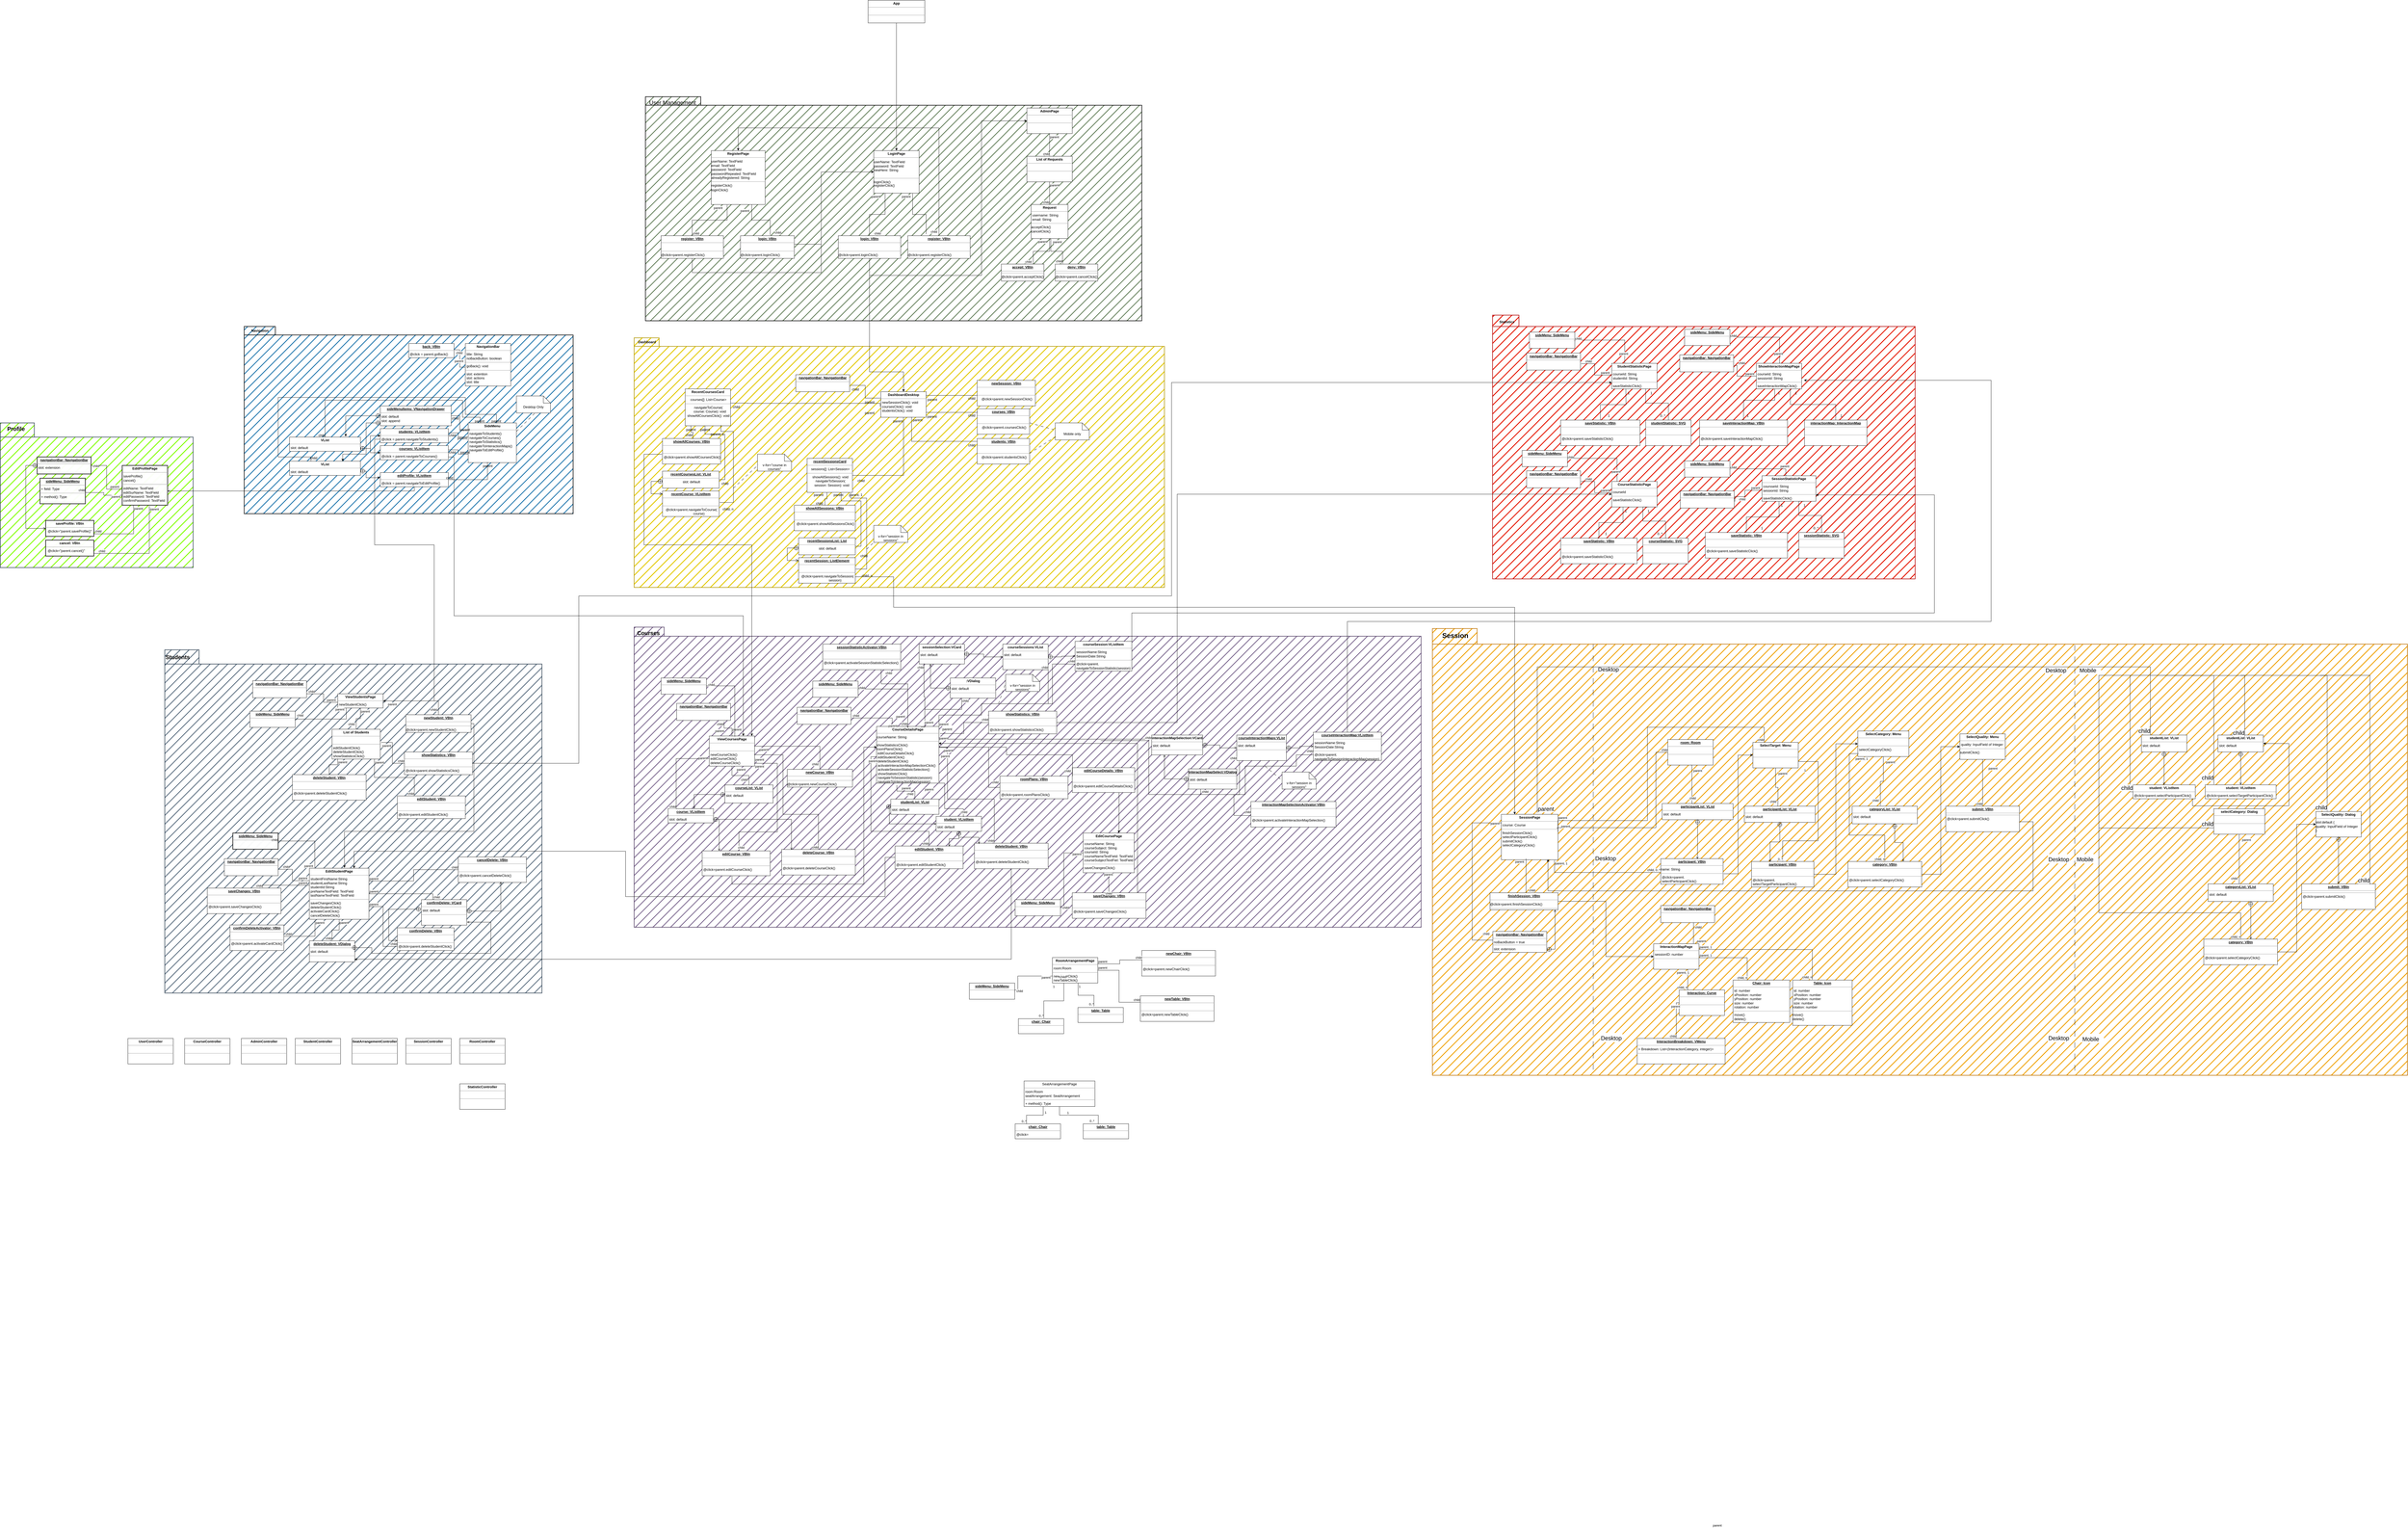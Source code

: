 <mxfile version="20.8.4" type="google"><diagram id="cpifBIFEWln35uE-_9-8" name="Seite-1"><mxGraphModel dx="920" dy="1369" grid="1" gridSize="10" guides="1" tooltips="1" connect="1" arrows="1" fold="1" page="0" pageScale="1" pageWidth="827" pageHeight="1169" math="0" shadow="0"><root><mxCell id="0"/><mxCell id="1" parent="0"/><mxCell id="praVsr82C0Cnzjd3XQv6-26" value="Navigation" style="shape=folder;fontStyle=1;tabWidth=110;tabHeight=30;tabPosition=left;html=1;boundedLbl=1;labelInHeader=1;container=1;collapsible=0;fillStyle=hatch;strokeWidth=2;fillColor=#277bb0;gradientColor=none;" vertex="1" parent="1"><mxGeometry x="2100" y="1390" width="1160" height="660" as="geometry"/></mxCell><mxCell id="praVsr82C0Cnzjd3XQv6-27" value="" style="html=1;strokeColor=none;resizeWidth=1;resizeHeight=1;fillColor=none;part=1;connectable=0;allowArrows=0;deletable=0;fillStyle=auto;strokeWidth=1;" vertex="1" parent="praVsr82C0Cnzjd3XQv6-26"><mxGeometry width="1160.0" height="462" relative="1" as="geometry"><mxPoint y="30" as="offset"/></mxGeometry></mxCell><mxCell id="6LSCfZh1hNc8G5OjoMQh-47" value="" style="shape=folder;fontStyle=1;spacingTop=10;tabWidth=120;tabHeight=50;tabPosition=left;html=1;fontSize=20;fillColor=#80FF00;fontColor=#ffffff;strokeColor=#314354;fillStyle=hatch;strokeWidth=2;" parent="1" vertex="1"><mxGeometry x="1240" y="1730" width="680" height="510" as="geometry"/></mxCell><mxCell id="eWmXT0yHTM4VlkTe5u1n-14" value="" style="shape=folder;fontStyle=1;spacingTop=10;tabWidth=195;tabHeight=30;tabPosition=left;html=1;fontSize=20;fillColor=#6d8764;fontColor=#ffffff;strokeColor=default;fillStyle=hatch;strokeWidth=2;" parent="1" vertex="1"><mxGeometry x="3515" y="580" width="1750" height="790" as="geometry"/></mxCell><mxCell id="eWmXT0yHTM4VlkTe5u1n-11" value="" style="shape=folder;fontStyle=1;spacingTop=10;tabWidth=40;tabHeight=50;tabPosition=left;html=1;fontSize=20;fillColor=#647687;fontColor=#ffffff;strokeColor=#314354;fillStyle=hatch;strokeWidth=2;" parent="1" vertex="1"><mxGeometry x="1820" y="2530" width="1330" height="1210" as="geometry"/></mxCell><mxCell id="eWmXT0yHTM4VlkTe5u1n-9" value="" style="shape=folder;fontStyle=1;spacingTop=10;tabWidth=40;tabHeight=32;tabPosition=left;html=1;fontSize=24;fillColor=#76608a;fontColor=#ffffff;strokeColor=#432D57;gradientColor=none;fillStyle=hatch;opacity=90;strokeWidth=2;" parent="1" vertex="1"><mxGeometry x="3475.01" y="2450" width="2774.99" height="1057.94" as="geometry"/></mxCell><mxCell id="eWmXT0yHTM4VlkTe5u1n-7" value="" style="shape=folder;fontStyle=1;spacingTop=10;tabWidth=40;tabHeight=55;tabPosition=left;html=1;fillColor=#f0a30a;fontColor=#000000;strokeColor=#BD7000;fillStyle=hatch;strokeWidth=2;" parent="1" vertex="1"><mxGeometry x="6290" y="2455" width="3437.95" height="1575" as="geometry"/></mxCell><mxCell id="eWmXT0yHTM4VlkTe5u1n-4" value="" style="shape=folder;fontStyle=1;spacingTop=10;tabWidth=50;tabHeight=40;tabPosition=left;html=1;fillColor=#e51400;fontColor=#ffffff;strokeColor=#B20000;fillStyle=hatch;strokeWidth=2;" parent="1" vertex="1"><mxGeometry x="6502.05" y="1350" width="1490" height="930" as="geometry"/></mxCell><mxCell id="eWmXT0yHTM4VlkTe5u1n-1" value="" style="shape=folder;fontStyle=1;spacingTop=10;tabWidth=40;tabHeight=30;tabPosition=left;html=1;fillColor=#e3c800;fontColor=#000000;strokeColor=#B09500;fillStyle=hatch;strokeWidth=2;" vertex="1" parent="1"><mxGeometry x="3475.01" y="1430" width="1870" height="880" as="geometry"/></mxCell><mxCell id="ukWB4NLMAmO34QICzsgU-1" style="edgeStyle=orthogonalEdgeStyle;rounded=0;orthogonalLoop=1;jettySize=auto;html=1;" parent="1" source="ukWB4NLMAmO34QICzsgU-2" target="ukWB4NLMAmO34QICzsgU-69" edge="1"><mxGeometry relative="1" as="geometry"/></mxCell><mxCell id="6emFqkDn8o2bBBJLYBAO-65" style="edgeStyle=orthogonalEdgeStyle;rounded=0;orthogonalLoop=1;jettySize=auto;html=1;labelBackgroundColor=none;startArrow=none;startFill=0;" parent="1" source="6emFqkDn8o2bBBJLYBAO-34" target="ukWB4NLMAmO34QICzsgU-152" edge="1"><mxGeometry relative="1" as="geometry"><mxPoint x="3876" y="2820" as="targetPoint"/><Array as="points"><mxPoint x="2840" y="1850"/><mxPoint x="2840" y="2410"/><mxPoint x="3860" y="2410"/></Array></mxGeometry></mxCell><mxCell id="6emFqkDn8o2bBBJLYBAO-34" value="&lt;p style=&quot;margin:0px;margin-top:4px;text-align:center;&quot;&gt;&lt;b&gt;&lt;u&gt;courses: VListItem&lt;/u&gt;&lt;/b&gt;&lt;/p&gt;&lt;hr size=&quot;1&quot;&gt;&lt;p style=&quot;margin:0px;margin-left:4px;&quot;&gt;@click = parent.navigateToCourses()&lt;/p&gt;" style="verticalAlign=top;align=left;overflow=fill;fontSize=12;fontFamily=Helvetica;html=1;labelBackgroundColor=none;" parent="1" vertex="1"><mxGeometry x="2580" y="1810" width="240" height="50" as="geometry"/></mxCell><mxCell id="ukWB4NLMAmO34QICzsgU-2" value="&lt;p style=&quot;margin:0px;margin-top:4px;text-align:center;&quot;&gt;&lt;b&gt;&lt;span style=&quot;background-color: rgb(251, 251, 251);&quot;&gt;App&lt;/span&gt;&lt;br&gt;&lt;/b&gt;&lt;/p&gt;&lt;hr size=&quot;1&quot;&gt;&lt;p style=&quot;margin:0px;margin-left:4px;&quot;&gt;&lt;br&gt;&lt;/p&gt;&lt;hr size=&quot;1&quot;&gt;&lt;p style=&quot;margin:0px;margin-left:4px;&quot;&gt;&lt;br&gt;&lt;/p&gt;" style="verticalAlign=top;align=left;overflow=fill;fontSize=12;fontFamily=Helvetica;html=1;rounded=0;" parent="1" vertex="1"><mxGeometry x="4300" y="240" width="200" height="80" as="geometry"/></mxCell><mxCell id="ukWB4NLMAmO34QICzsgU-3" style="edgeStyle=orthogonalEdgeStyle;rounded=0;orthogonalLoop=1;jettySize=auto;html=1;" parent="1" source="ukWB4NLMAmO34QICzsgU-4" edge="1"><mxGeometry relative="1" as="geometry"><Array as="points"><mxPoint x="5250" y="2860"/><mxPoint x="4549" y="2860"/></Array><mxPoint x="4549" y="2860" as="targetPoint"/></mxGeometry></mxCell><mxCell id="ukWB4NLMAmO34QICzsgU-6" value="&lt;p style=&quot;margin:0px;margin-top:4px;text-align:center;&quot;&gt;&lt;b&gt;UserController&lt;/b&gt;&lt;/p&gt;&lt;hr size=&quot;1&quot;&gt;&lt;p style=&quot;margin:0px;margin-left:4px;&quot;&gt;&lt;br&gt;&lt;/p&gt;&lt;hr size=&quot;1&quot;&gt;&lt;p style=&quot;margin:0px;margin-left:4px;&quot;&gt;&lt;br&gt;&lt;/p&gt;" style="verticalAlign=top;align=left;overflow=fill;fontSize=12;fontFamily=Helvetica;html=1;" vertex="1" parent="1"><mxGeometry x="1690" y="3900" width="160" height="90" as="geometry"/></mxCell><mxCell id="ukWB4NLMAmO34QICzsgU-7" value="&lt;p style=&quot;margin:0px;margin-top:4px;text-align:center;&quot;&gt;&lt;b&gt;CourseController&lt;/b&gt;&lt;/p&gt;&lt;hr size=&quot;1&quot;&gt;&lt;p style=&quot;margin:0px;margin-left:4px;&quot;&gt;&lt;br&gt;&lt;/p&gt;&lt;hr size=&quot;1&quot;&gt;&lt;p style=&quot;margin:0px;margin-left:4px;&quot;&gt;&lt;br&gt;&lt;/p&gt;" style="verticalAlign=top;align=left;overflow=fill;fontSize=12;fontFamily=Helvetica;html=1;" vertex="1" parent="1"><mxGeometry x="1890" y="3900" width="160" height="90" as="geometry"/></mxCell><mxCell id="ukWB4NLMAmO34QICzsgU-8" value="&lt;p style=&quot;margin:0px;margin-top:4px;text-align:center;&quot;&gt;&lt;b&gt;AdminController&lt;/b&gt;&lt;/p&gt;&lt;hr size=&quot;1&quot;&gt;&lt;p style=&quot;margin:0px;margin-left:4px;&quot;&gt;&lt;br&gt;&lt;/p&gt;&lt;hr size=&quot;1&quot;&gt;&lt;p style=&quot;margin:0px;margin-left:4px;&quot;&gt;&lt;br&gt;&lt;/p&gt;" style="verticalAlign=top;align=left;overflow=fill;fontSize=12;fontFamily=Helvetica;html=1;" vertex="1" parent="1"><mxGeometry x="2090" y="3900" width="160" height="90" as="geometry"/></mxCell><mxCell id="ukWB4NLMAmO34QICzsgU-9" value="&lt;p style=&quot;margin:0px;margin-top:4px;text-align:center;&quot;&gt;&lt;b&gt;StudentController&lt;/b&gt;&lt;/p&gt;&lt;hr size=&quot;1&quot;&gt;&lt;p style=&quot;margin:0px;margin-left:4px;&quot;&gt;&lt;br&gt;&lt;/p&gt;&lt;hr size=&quot;1&quot;&gt;&lt;p style=&quot;margin:0px;margin-left:4px;&quot;&gt;&lt;br&gt;&lt;/p&gt;" style="verticalAlign=top;align=left;overflow=fill;fontSize=12;fontFamily=Helvetica;html=1;" vertex="1" parent="1"><mxGeometry x="2280" y="3900" width="160" height="90" as="geometry"/></mxCell><mxCell id="ukWB4NLMAmO34QICzsgU-10" value="&lt;p style=&quot;margin:0px;margin-top:4px;text-align:center;&quot;&gt;&lt;b&gt;SeatArrangementController&lt;/b&gt;&lt;/p&gt;&lt;hr size=&quot;1&quot;&gt;&lt;p style=&quot;margin:0px;margin-left:4px;&quot;&gt;&lt;br&gt;&lt;/p&gt;&lt;hr size=&quot;1&quot;&gt;&lt;p style=&quot;margin:0px;margin-left:4px;&quot;&gt;&lt;br&gt;&lt;/p&gt;" style="verticalAlign=top;align=left;overflow=fill;fontSize=12;fontFamily=Helvetica;html=1;" vertex="1" parent="1"><mxGeometry x="2480" y="3900" width="160" height="90" as="geometry"/></mxCell><mxCell id="ukWB4NLMAmO34QICzsgU-11" value="&lt;p style=&quot;margin:0px;margin-top:4px;text-align:center;&quot;&gt;&lt;b&gt;SessionController&lt;/b&gt;&lt;/p&gt;&lt;hr size=&quot;1&quot;&gt;&lt;p style=&quot;margin:0px;margin-left:4px;&quot;&gt;&lt;br&gt;&lt;/p&gt;&lt;hr size=&quot;1&quot;&gt;&lt;p style=&quot;margin:0px;margin-left:4px;&quot;&gt;&lt;br&gt;&lt;/p&gt;" style="verticalAlign=top;align=left;overflow=fill;fontSize=12;fontFamily=Helvetica;html=1;" vertex="1" parent="1"><mxGeometry x="2670" y="3900" width="160" height="90" as="geometry"/></mxCell><mxCell id="ukWB4NLMAmO34QICzsgU-12" value="&lt;p style=&quot;margin:0px;margin-top:4px;text-align:center;&quot;&gt;&lt;b&gt;RoomController&lt;/b&gt;&lt;/p&gt;&lt;hr size=&quot;1&quot;&gt;&lt;p style=&quot;margin:0px;margin-left:4px;&quot;&gt;&lt;br&gt;&lt;/p&gt;&lt;hr size=&quot;1&quot;&gt;&lt;p style=&quot;margin:0px;margin-left:4px;&quot;&gt;&lt;br&gt;&lt;/p&gt;" style="verticalAlign=top;align=left;overflow=fill;fontSize=12;fontFamily=Helvetica;html=1;" vertex="1" parent="1"><mxGeometry x="2860" y="3900" width="160" height="90" as="geometry"/></mxCell><mxCell id="ukWB4NLMAmO34QICzsgU-13" value="&lt;p style=&quot;margin:0px;margin-top:4px;text-align:center;&quot;&gt;&lt;b&gt;StatisticController&lt;/b&gt;&lt;/p&gt;&lt;hr size=&quot;1&quot;&gt;&lt;p style=&quot;margin:0px;margin-left:4px;&quot;&gt;&lt;br&gt;&lt;/p&gt;&lt;hr size=&quot;1&quot;&gt;&lt;p style=&quot;margin:0px;margin-left:4px;&quot;&gt;&lt;br&gt;&lt;/p&gt;" style="verticalAlign=top;align=left;overflow=fill;fontSize=12;fontFamily=Helvetica;html=1;" vertex="1" parent="1"><mxGeometry x="2860" y="4060" width="160" height="90" as="geometry"/></mxCell><mxCell id="ukWB4NLMAmO34QICzsgU-4" value="&lt;p style=&quot;margin:0px;margin-top:4px;text-align:center;&quot;&gt;&lt;b&gt;&lt;u&gt;saveChanges: VBtn&lt;/u&gt;&lt;/b&gt;&lt;/p&gt;&lt;hr size=&quot;1&quot;&gt;&lt;p style=&quot;margin:0px;margin-left:4px;&quot;&gt;&lt;br&gt;&lt;/p&gt;&lt;hr size=&quot;1&quot;&gt;&lt;p style=&quot;margin:0px;margin-left:4px;&quot;&gt;@click=parent.saveChangesClick()&lt;/p&gt;" style="verticalAlign=top;align=left;overflow=fill;fontSize=12;fontFamily=Helvetica;html=1;" parent="1" vertex="1"><mxGeometry x="5020" y="3386.5" width="260" height="90" as="geometry"/></mxCell><mxCell id="ukWB4NLMAmO34QICzsgU-5" value="&lt;p style=&quot;margin:0px;margin-top:4px;text-align:center;&quot;&gt;&lt;span style=&quot;font-weight: 700;&quot;&gt;EditCoursePage&lt;/span&gt;&lt;br&gt;&lt;/p&gt;&lt;hr size=&quot;1&quot;&gt;&lt;p style=&quot;margin:0px;margin-left:4px;&quot;&gt;courseName: String&lt;/p&gt;&lt;p style=&quot;margin:0px;margin-left:4px;&quot;&gt;courseSubject: String&lt;/p&gt;&lt;p style=&quot;margin:0px;margin-left:4px;&quot;&gt;courseId: String&lt;/p&gt;&lt;p style=&quot;margin:0px;margin-left:4px;&quot;&gt;courseNameTextField: TextField&lt;br&gt;&lt;/p&gt;&lt;p style=&quot;margin:0px;margin-left:4px;&quot;&gt;courseSubjectTextFiel: TextField&lt;/p&gt;&lt;hr size=&quot;1&quot;&gt;&lt;p style=&quot;margin:0px;margin-left:4px;&quot;&gt;saveChangesClick()&lt;/p&gt;" style="verticalAlign=top;align=left;overflow=fill;fontSize=12;fontFamily=Helvetica;html=1;" parent="1" vertex="1"><mxGeometry x="5058.65" y="3175.88" width="180" height="140" as="geometry"/></mxCell><mxCell id="ukWB4NLMAmO34QICzsgU-14" value="&lt;p style=&quot;margin:0px;margin-top:4px;text-align:center;&quot;&gt;&lt;b&gt;CourseStatisticPage&lt;/b&gt;&lt;/p&gt;&lt;hr size=&quot;1&quot;&gt;&lt;p style=&quot;margin:0px;margin-left:4px;&quot;&gt;courseId&lt;/p&gt;&lt;hr size=&quot;1&quot;&gt;&lt;p style=&quot;margin:0px;margin-left:4px;&quot;&gt;saveStatisticClick()&lt;br&gt;&lt;/p&gt;" style="verticalAlign=top;align=left;overflow=fill;fontSize=12;fontFamily=Helvetica;html=1;" parent="1" vertex="1"><mxGeometry x="6922.05" y="1936.28" width="160" height="90" as="geometry"/></mxCell><mxCell id="ukWB4NLMAmO34QICzsgU-15" value="&lt;p style=&quot;margin:0px;margin-top:4px;text-align:center;&quot;&gt;&lt;b&gt;StudentStatisticPage&lt;/b&gt;&lt;/p&gt;&lt;hr size=&quot;1&quot;&gt;&lt;p style=&quot;margin:0px;margin-left:4px;&quot;&gt;&lt;span style=&quot;background-color: initial;&quot;&gt;courseId: String&lt;/span&gt;&lt;br&gt;&lt;/p&gt;&lt;p style=&quot;margin:0px;margin-left:4px;&quot;&gt;studentId: String&lt;/p&gt;&lt;hr style=&quot;border-color: var(--border-color);&quot; size=&quot;1&quot;&gt;&lt;p style=&quot;margin:0px;margin-left:4px;&quot;&gt;saveStatisticClick()&lt;br&gt;&lt;/p&gt;" style="verticalAlign=top;align=left;overflow=fill;fontSize=12;fontFamily=Helvetica;html=1;" parent="1" vertex="1"><mxGeometry x="6922.05" y="1520" width="160" height="90" as="geometry"/></mxCell><mxCell id="ukWB4NLMAmO34QICzsgU-16" value="&lt;p style=&quot;margin:0px;margin-top:4px;text-align:center;&quot;&gt;&lt;b&gt;SessionStatisticPage&lt;/b&gt;&lt;/p&gt;&lt;hr size=&quot;1&quot;&gt;&lt;p style=&quot;margin:0px;margin-left:4px;&quot;&gt;&lt;span style=&quot;background-color: initial;&quot;&gt;coursseId: String&lt;/span&gt;&lt;br&gt;&lt;/p&gt;&lt;p style=&quot;margin:0px;margin-left:4px;&quot;&gt;sessionId: String&lt;/p&gt;&lt;hr size=&quot;1&quot;&gt;&lt;p style=&quot;margin:0px;margin-left:4px;&quot;&gt;saveStatisticClick()&lt;br&gt;&lt;/p&gt;" style="verticalAlign=top;align=left;overflow=fill;fontSize=12;fontFamily=Helvetica;html=1;" parent="1" vertex="1"><mxGeometry x="7452.05" y="1916.28" width="190" height="90" as="geometry"/></mxCell><mxCell id="ukWB4NLMAmO34QICzsgU-18" value="&lt;p style=&quot;margin:0px;margin-top:4px;text-align:center;&quot;&gt;&lt;b&gt;&lt;u&gt;courseStatistic: SVG&lt;/u&gt;&lt;/b&gt;&lt;/p&gt;&lt;hr size=&quot;1&quot;&gt;&lt;p style=&quot;margin:0px;margin-left:4px;&quot;&gt;&lt;br&gt;&lt;/p&gt;&lt;hr size=&quot;1&quot;&gt;&lt;p style=&quot;margin:0px;margin-left:4px;&quot;&gt;&lt;br&gt;&lt;/p&gt;" style="verticalAlign=top;align=left;overflow=fill;fontSize=12;fontFamily=Helvetica;html=1;" parent="1" vertex="1"><mxGeometry x="7032.05" y="2136.28" width="160" height="90" as="geometry"/></mxCell><mxCell id="ukWB4NLMAmO34QICzsgU-19" value="" style="endArrow=none;html=1;edgeStyle=orthogonalEdgeStyle;rounded=0;exitX=0.5;exitY=0;exitDx=0;exitDy=0;entryX=0.5;entryY=0;entryDx=0;entryDy=0;" parent="1" source="ukWB4NLMAmO34QICzsgU-20" target="ukWB4NLMAmO34QICzsgU-18" edge="1"><mxGeometry relative="1" as="geometry"><mxPoint x="7042.05" y="2026.28" as="sourcePoint"/><mxPoint x="7092.05" y="2086.28" as="targetPoint"/><Array as="points"><mxPoint x="7032.05" y="2076.28"/><mxPoint x="7112.05" y="2076.28"/></Array></mxGeometry></mxCell><mxCell id="ukWB4NLMAmO34QICzsgU-20" value="1" style="text;html=1;strokeColor=none;fillColor=none;align=center;verticalAlign=middle;whiteSpace=wrap;rounded=0;" parent="1" vertex="1"><mxGeometry x="7022.05" y="2026.28" width="60" height="30" as="geometry"/></mxCell><mxCell id="ukWB4NLMAmO34QICzsgU-21" value="0..*" style="text;html=1;strokeColor=none;fillColor=none;align=center;verticalAlign=middle;whiteSpace=wrap;rounded=0;" parent="1" vertex="1"><mxGeometry x="7062.05" y="2106.28" width="60" height="30" as="geometry"/></mxCell><mxCell id="ukWB4NLMAmO34QICzsgU-22" value="&lt;p style=&quot;margin:0px;margin-top:4px;text-align:center;&quot;&gt;&lt;b&gt;&lt;u&gt;saveStatistic:&amp;nbsp;&lt;/u&gt;&lt;/b&gt;&lt;b style=&quot;background-color: initial;&quot;&gt;&lt;u&gt;VBtn&lt;/u&gt;&lt;/b&gt;&lt;/p&gt;&lt;hr size=&quot;1&quot;&gt;&lt;p style=&quot;margin:0px;margin-left:4px;&quot;&gt;&lt;br&gt;&lt;/p&gt;&lt;hr size=&quot;1&quot;&gt;&lt;p style=&quot;margin:0px;margin-left:4px;&quot;&gt;@click=parent.saveStatisticClick()&lt;/p&gt;" style="verticalAlign=top;align=left;overflow=fill;fontSize=12;fontFamily=Helvetica;html=1;" parent="1" vertex="1"><mxGeometry x="6742.05" y="2136.28" width="270" height="90" as="geometry"/></mxCell><mxCell id="ukWB4NLMAmO34QICzsgU-23" value="" style="endArrow=none;html=1;edgeStyle=orthogonalEdgeStyle;rounded=0;exitX=0.25;exitY=1;exitDx=0;exitDy=0;entryX=0.5;entryY=0;entryDx=0;entryDy=0;" parent="1" source="ukWB4NLMAmO34QICzsgU-14" target="ukWB4NLMAmO34QICzsgU-22" edge="1"><mxGeometry relative="1" as="geometry"><mxPoint x="6862.05" y="2096.28" as="sourcePoint"/><mxPoint x="7022.05" y="2096.28" as="targetPoint"/></mxGeometry></mxCell><mxCell id="ukWB4NLMAmO34QICzsgU-25" value="1" style="text;html=1;strokeColor=none;fillColor=none;align=center;verticalAlign=middle;whiteSpace=wrap;rounded=0;" parent="1" vertex="1"><mxGeometry x="6942.05" y="2026.28" width="60" height="30" as="geometry"/></mxCell><mxCell id="ukWB4NLMAmO34QICzsgU-26" value="1" style="text;html=1;strokeColor=none;fillColor=none;align=center;verticalAlign=middle;whiteSpace=wrap;rounded=0;" parent="1" vertex="1"><mxGeometry x="6872.05" y="2106.28" width="60" height="30" as="geometry"/></mxCell><mxCell id="ukWB4NLMAmO34QICzsgU-27" value="&lt;p style=&quot;margin:0px;margin-top:4px;text-align:center;&quot;&gt;&lt;b&gt;&lt;u&gt;sessionStatistic: SVG&lt;/u&gt;&lt;/b&gt;&lt;/p&gt;&lt;hr size=&quot;1&quot;&gt;&lt;p style=&quot;margin:0px;margin-left:4px;&quot;&gt;&lt;br&gt;&lt;/p&gt;&lt;hr size=&quot;1&quot;&gt;&lt;p style=&quot;margin:0px;margin-left:4px;&quot;&gt;&lt;br&gt;&lt;/p&gt;" style="verticalAlign=top;align=left;overflow=fill;fontSize=12;fontFamily=Helvetica;html=1;" parent="1" vertex="1"><mxGeometry x="7582.05" y="2116.28" width="160" height="90" as="geometry"/></mxCell><mxCell id="ukWB4NLMAmO34QICzsgU-28" value="" style="endArrow=none;html=1;edgeStyle=orthogonalEdgeStyle;rounded=0;exitX=0.5;exitY=0;exitDx=0;exitDy=0;entryX=0.5;entryY=0;entryDx=0;entryDy=0;" parent="1" source="ukWB4NLMAmO34QICzsgU-29" target="ukWB4NLMAmO34QICzsgU-27" edge="1"><mxGeometry relative="1" as="geometry"><mxPoint x="7592.05" y="2006.28" as="sourcePoint"/><mxPoint x="7642.05" y="2066.28" as="targetPoint"/><Array as="points"><mxPoint x="7582.05" y="2056.28"/><mxPoint x="7662.05" y="2056.28"/></Array></mxGeometry></mxCell><mxCell id="ukWB4NLMAmO34QICzsgU-29" value="1" style="text;html=1;strokeColor=none;fillColor=none;align=center;verticalAlign=middle;whiteSpace=wrap;rounded=0;" parent="1" vertex="1"><mxGeometry x="7572.05" y="2006.28" width="60" height="30" as="geometry"/></mxCell><mxCell id="ukWB4NLMAmO34QICzsgU-30" value="0..*" style="text;html=1;strokeColor=none;fillColor=none;align=center;verticalAlign=middle;whiteSpace=wrap;rounded=0;" parent="1" vertex="1"><mxGeometry x="7612.05" y="2086.28" width="60" height="30" as="geometry"/></mxCell><mxCell id="ukWB4NLMAmO34QICzsgU-31" value="&lt;p style=&quot;margin:0px;margin-top:4px;text-align:center;&quot;&gt;&lt;b&gt;&lt;u&gt;saveStatistic:&amp;nbsp;&lt;/u&gt;&lt;/b&gt;&lt;b style=&quot;background-color: initial;&quot;&gt;&lt;u&gt;VBtn&lt;/u&gt;&lt;/b&gt;&lt;/p&gt;&lt;hr size=&quot;1&quot;&gt;&lt;p style=&quot;margin:0px;margin-left:4px;&quot;&gt;&lt;br&gt;&lt;/p&gt;&lt;hr size=&quot;1&quot;&gt;&lt;p style=&quot;margin:0px;margin-left:4px;&quot;&gt;@click=parent.saveStatisticClick()&lt;/p&gt;" style="verticalAlign=top;align=left;overflow=fill;fontSize=12;fontFamily=Helvetica;html=1;" parent="1" vertex="1"><mxGeometry x="7252.05" y="2116.28" width="290" height="90" as="geometry"/></mxCell><mxCell id="ukWB4NLMAmO34QICzsgU-32" value="" style="endArrow=none;html=1;edgeStyle=orthogonalEdgeStyle;rounded=0;exitX=0.25;exitY=1;exitDx=0;exitDy=0;entryX=0.5;entryY=0;entryDx=0;entryDy=0;" parent="1" target="ukWB4NLMAmO34QICzsgU-31" edge="1"><mxGeometry relative="1" as="geometry"><mxPoint x="7512.05" y="2006.28" as="sourcePoint"/><mxPoint x="7572.05" y="2076.28" as="targetPoint"/></mxGeometry></mxCell><mxCell id="ukWB4NLMAmO34QICzsgU-34" value="1" style="text;html=1;strokeColor=none;fillColor=none;align=center;verticalAlign=middle;whiteSpace=wrap;rounded=0;" parent="1" vertex="1"><mxGeometry x="7492.05" y="2006.28" width="60" height="30" as="geometry"/></mxCell><mxCell id="ukWB4NLMAmO34QICzsgU-35" value="1" style="text;html=1;strokeColor=none;fillColor=none;align=center;verticalAlign=middle;whiteSpace=wrap;rounded=0;" parent="1" vertex="1"><mxGeometry x="7422.05" y="2086.28" width="60" height="30" as="geometry"/></mxCell><mxCell id="ukWB4NLMAmO34QICzsgU-36" value="&lt;p style=&quot;margin:0px;margin-top:4px;text-align:center;&quot;&gt;&lt;b&gt;&lt;u&gt;studentStatistic: SVG&lt;/u&gt;&lt;/b&gt;&lt;/p&gt;&lt;hr size=&quot;1&quot;&gt;&lt;p style=&quot;margin:0px;margin-left:4px;&quot;&gt;&lt;br&gt;&lt;/p&gt;&lt;hr size=&quot;1&quot;&gt;&lt;p style=&quot;margin:0px;margin-left:4px;&quot;&gt;&lt;br&gt;&lt;/p&gt;" style="verticalAlign=top;align=left;overflow=fill;fontSize=12;fontFamily=Helvetica;html=1;" parent="1" vertex="1"><mxGeometry x="7042.05" y="1720" width="160" height="90" as="geometry"/></mxCell><mxCell id="ukWB4NLMAmO34QICzsgU-37" value="" style="endArrow=none;html=1;edgeStyle=orthogonalEdgeStyle;rounded=0;exitX=0.5;exitY=0;exitDx=0;exitDy=0;entryX=0.5;entryY=0;entryDx=0;entryDy=0;" parent="1" source="ukWB4NLMAmO34QICzsgU-38" target="ukWB4NLMAmO34QICzsgU-36" edge="1"><mxGeometry relative="1" as="geometry"><mxPoint x="7052.05" y="1610" as="sourcePoint"/><mxPoint x="7102.05" y="1670" as="targetPoint"/><Array as="points"><mxPoint x="7042.05" y="1660"/><mxPoint x="7122.05" y="1660"/></Array></mxGeometry></mxCell><mxCell id="ukWB4NLMAmO34QICzsgU-38" value="1" style="text;html=1;strokeColor=none;fillColor=none;align=center;verticalAlign=middle;whiteSpace=wrap;rounded=0;" parent="1" vertex="1"><mxGeometry x="7032.05" y="1610" width="60" height="30" as="geometry"/></mxCell><mxCell id="ukWB4NLMAmO34QICzsgU-39" value="0..*" style="text;html=1;strokeColor=none;fillColor=none;align=center;verticalAlign=middle;whiteSpace=wrap;rounded=0;" parent="1" vertex="1"><mxGeometry x="7072.05" y="1690" width="60" height="30" as="geometry"/></mxCell><mxCell id="ukWB4NLMAmO34QICzsgU-40" value="&lt;p style=&quot;margin:0px;margin-top:4px;text-align:center;&quot;&gt;&lt;b&gt;&lt;u&gt;saveStatistic:&amp;nbsp;&lt;/u&gt;&lt;/b&gt;&lt;b style=&quot;background-color: initial;&quot;&gt;&lt;u&gt;VBtn&lt;/u&gt;&lt;/b&gt;&lt;/p&gt;&lt;hr size=&quot;1&quot;&gt;&lt;p style=&quot;margin:0px;margin-left:4px;&quot;&gt;&lt;br&gt;&lt;/p&gt;&lt;hr size=&quot;1&quot;&gt;&lt;p style=&quot;margin:0px;margin-left:4px;&quot;&gt;@click=parent.saveStatisticClick()&lt;/p&gt;" style="verticalAlign=top;align=left;overflow=fill;fontSize=12;fontFamily=Helvetica;html=1;" parent="1" vertex="1"><mxGeometry x="6742.05" y="1720" width="280" height="90" as="geometry"/></mxCell><mxCell id="ukWB4NLMAmO34QICzsgU-41" value="" style="endArrow=none;html=1;edgeStyle=orthogonalEdgeStyle;rounded=0;exitX=0.25;exitY=1;exitDx=0;exitDy=0;entryX=0.5;entryY=0;entryDx=0;entryDy=0;" parent="1" target="ukWB4NLMAmO34QICzsgU-40" edge="1"><mxGeometry relative="1" as="geometry"><mxPoint x="6972.05" y="1610" as="sourcePoint"/><mxPoint x="7032.05" y="1680" as="targetPoint"/></mxGeometry></mxCell><mxCell id="ukWB4NLMAmO34QICzsgU-43" value="1" style="text;html=1;strokeColor=none;fillColor=none;align=center;verticalAlign=middle;whiteSpace=wrap;rounded=0;" parent="1" vertex="1"><mxGeometry x="6952.05" y="1610" width="60" height="30" as="geometry"/></mxCell><mxCell id="ukWB4NLMAmO34QICzsgU-44" value="1" style="text;html=1;strokeColor=none;fillColor=none;align=center;verticalAlign=middle;whiteSpace=wrap;rounded=0;" parent="1" vertex="1"><mxGeometry x="6882.05" y="1690" width="60" height="30" as="geometry"/></mxCell><mxCell id="ukWB4NLMAmO34QICzsgU-46" value="" style="endArrow=none;html=1;edgeStyle=orthogonalEdgeStyle;rounded=0;entryX=0.5;entryY=0;entryDx=0;entryDy=0;exitX=0.5;exitY=1;exitDx=0;exitDy=0;" parent="1" source="ukWB4NLMAmO34QICzsgU-5" target="ukWB4NLMAmO34QICzsgU-4" edge="1"><mxGeometry x="-0.312" y="50" relative="1" as="geometry"><mxPoint x="5135" y="2976.28" as="sourcePoint"/><mxPoint x="5135" y="3116.28" as="targetPoint"/><Array as="points"><mxPoint x="5149" y="3351"/><mxPoint x="5149" y="3351"/><mxPoint x="5149" y="3386"/></Array><mxPoint as="offset"/></mxGeometry></mxCell><mxCell id="ukWB4NLMAmO34QICzsgU-48" value="&lt;p style=&quot;margin:0px;margin-top:4px;text-align:center;&quot;&gt;&lt;b&gt;ShowInteractionMapPage&lt;/b&gt;&lt;/p&gt;&lt;hr size=&quot;1&quot;&gt;&lt;p style=&quot;margin:0px;margin-left:4px;&quot;&gt;courseId: String&lt;/p&gt;&lt;p style=&quot;margin:0px;margin-left:4px;&quot;&gt;sessionId: String&lt;/p&gt;&lt;hr size=&quot;1&quot;&gt;&lt;p style=&quot;margin:0px;margin-left:4px;&quot;&gt;saveInteractionMapClick()&lt;/p&gt;" style="verticalAlign=top;align=left;overflow=fill;fontSize=12;fontFamily=Helvetica;html=1;" parent="1" vertex="1"><mxGeometry x="7432.05" y="1520" width="160" height="90" as="geometry"/></mxCell><mxCell id="ukWB4NLMAmO34QICzsgU-49" value="&lt;p style=&quot;margin:0px;margin-top:4px;text-align:center;&quot;&gt;&lt;b&gt;&lt;u&gt;saveInteractionMap:&amp;nbsp;&lt;/u&gt;&lt;/b&gt;&lt;b style=&quot;background-color: initial;&quot;&gt;&lt;u&gt;VBtn&lt;/u&gt;&lt;/b&gt;&lt;/p&gt;&lt;hr size=&quot;1&quot;&gt;&lt;p style=&quot;margin:0px;margin-left:4px;&quot;&gt;&lt;br&gt;&lt;/p&gt;&lt;hr size=&quot;1&quot;&gt;&lt;p style=&quot;margin:0px;margin-left:4px;&quot;&gt;@click=parent.saveInteractionMapClick()&lt;/p&gt;" style="verticalAlign=top;align=left;overflow=fill;fontSize=12;fontFamily=Helvetica;html=1;" parent="1" vertex="1"><mxGeometry x="7232.05" y="1720" width="310" height="90" as="geometry"/></mxCell><mxCell id="ukWB4NLMAmO34QICzsgU-50" value="" style="endArrow=none;html=1;edgeStyle=orthogonalEdgeStyle;rounded=0;entryX=0.5;entryY=0;entryDx=0;entryDy=0;exitX=0.25;exitY=0;exitDx=0;exitDy=0;" parent="1" source="ukWB4NLMAmO34QICzsgU-52" target="ukWB4NLMAmO34QICzsgU-49" edge="1"><mxGeometry relative="1" as="geometry"><mxPoint x="7462.05" y="1630" as="sourcePoint"/><mxPoint x="7522.05" y="1680" as="targetPoint"/><Array as="points"><mxPoint x="7497.05" y="1650"/><mxPoint x="7387.05" y="1650"/></Array></mxGeometry></mxCell><mxCell id="ukWB4NLMAmO34QICzsgU-52" value="1" style="text;html=1;strokeColor=none;fillColor=none;align=center;verticalAlign=middle;whiteSpace=wrap;rounded=0;" parent="1" vertex="1"><mxGeometry x="7482.05" y="1610" width="60" height="30" as="geometry"/></mxCell><mxCell id="ukWB4NLMAmO34QICzsgU-53" value="1" style="text;html=1;strokeColor=none;fillColor=none;align=center;verticalAlign=middle;whiteSpace=wrap;rounded=0;" parent="1" vertex="1"><mxGeometry x="7372.05" y="1690" width="60" height="30" as="geometry"/></mxCell><mxCell id="ukWB4NLMAmO34QICzsgU-54" value="" style="endArrow=none;html=1;edgeStyle=orthogonalEdgeStyle;rounded=0;exitX=0.75;exitY=1;exitDx=0;exitDy=0;entryX=0.5;entryY=0;entryDx=0;entryDy=0;" parent="1" source="ukWB4NLMAmO34QICzsgU-48" target="ukWB4NLMAmO34QICzsgU-55" edge="1"><mxGeometry relative="1" as="geometry"><mxPoint x="7652.05" y="1760" as="sourcePoint"/><mxPoint x="7792.05" y="1720" as="targetPoint"/></mxGeometry></mxCell><mxCell id="ukWB4NLMAmO34QICzsgU-55" value="&lt;p style=&quot;margin:0px;margin-top:4px;text-align:center;&quot;&gt;&lt;b&gt;&lt;u&gt;interactionMap: InteractionMap&lt;/u&gt;&lt;/b&gt;&lt;/p&gt;&lt;hr size=&quot;1&quot;&gt;&lt;p style=&quot;margin:0px;margin-left:4px;&quot;&gt;&lt;br&gt;&lt;/p&gt;&lt;hr size=&quot;1&quot;&gt;&lt;p style=&quot;margin:0px;margin-left:4px;&quot;&gt;&lt;br&gt;&lt;/p&gt;" style="verticalAlign=top;align=left;overflow=fill;fontSize=12;fontFamily=Helvetica;html=1;" parent="1" vertex="1"><mxGeometry x="7602.05" y="1720" width="220" height="90" as="geometry"/></mxCell><mxCell id="ukWB4NLMAmO34QICzsgU-56" value="1" style="text;html=1;strokeColor=none;fillColor=none;align=center;verticalAlign=middle;whiteSpace=wrap;rounded=0;" parent="1" vertex="1"><mxGeometry x="7542.05" y="1610" width="60" height="30" as="geometry"/></mxCell><mxCell id="ukWB4NLMAmO34QICzsgU-57" value="1" style="text;html=1;strokeColor=none;fillColor=none;align=center;verticalAlign=middle;whiteSpace=wrap;rounded=0;" parent="1" vertex="1"><mxGeometry x="7702.05" y="1690" width="60" height="30" as="geometry"/></mxCell><mxCell id="ukWB4NLMAmO34QICzsgU-58" value="&lt;p style=&quot;margin:0px;margin-top:4px;text-align:center;&quot;&gt;&lt;b&gt;RegisterPage&lt;/b&gt;&lt;/p&gt;&lt;hr size=&quot;1&quot;&gt;&lt;div&gt;&lt;div&gt;userName: TextField&lt;/div&gt;&lt;div&gt;email: TextField&lt;br&gt;password: TextField&lt;/div&gt;&lt;div&gt;passwordRepeated: TextField&lt;/div&gt;&lt;/div&gt;&lt;div&gt;alreadyRegistered: String&lt;/div&gt;&lt;hr size=&quot;1&quot;&gt;&lt;div style=&quot;height:2px;&quot;&gt;registerClick()&lt;/div&gt;&lt;div style=&quot;height:2px;&quot;&gt;&lt;br&gt;&lt;/div&gt;&lt;div style=&quot;height:2px;&quot;&gt;&lt;br&gt;&lt;/div&gt;&lt;div style=&quot;height:2px;&quot;&gt;&lt;br&gt;&lt;/div&gt;&lt;div style=&quot;height:2px;&quot;&gt;&lt;br&gt;&lt;/div&gt;&lt;div style=&quot;height:2px;&quot;&gt;&lt;br&gt;&lt;/div&gt;&lt;div style=&quot;height:2px;&quot;&gt;&lt;br&gt;&lt;/div&gt;&lt;div style=&quot;height:2px;&quot;&gt;&lt;br&gt;&lt;/div&gt;&lt;div style=&quot;height:2px;&quot;&gt;loginClick()&lt;/div&gt;" style="verticalAlign=top;align=left;overflow=fill;fontSize=12;fontFamily=Helvetica;html=1;" parent="1" vertex="1"><mxGeometry x="3747" y="770" width="190" height="190" as="geometry"/></mxCell><mxCell id="ukWB4NLMAmO34QICzsgU-59" style="edgeStyle=orthogonalEdgeStyle;rounded=0;orthogonalLoop=1;jettySize=auto;html=1;" parent="1" source="ukWB4NLMAmO34QICzsgU-60" target="ukWB4NLMAmO34QICzsgU-69" edge="1"><mxGeometry relative="1" as="geometry"><Array as="points"><mxPoint x="3680" y="1200"/><mxPoint x="4135" y="1200"/><mxPoint x="4135" y="845"/></Array></mxGeometry></mxCell><mxCell id="ukWB4NLMAmO34QICzsgU-60" value="&lt;p style=&quot;margin:0px;margin-top:4px;text-align:center;&quot;&gt;&lt;u&gt;&lt;b&gt;register: VBtn&lt;/b&gt;&lt;br&gt;&lt;/u&gt;&lt;/p&gt;&lt;hr size=&quot;1&quot;&gt;&lt;div style=&quot;height:2px;&quot;&gt;&lt;/div&gt;&lt;br&gt;&lt;hr size=&quot;1&quot;&gt;&lt;div style=&quot;height:2px;&quot;&gt;@click=parent.registerClick()&lt;/div&gt;" style="verticalAlign=top;align=left;overflow=fill;fontSize=12;fontFamily=Helvetica;html=1;" parent="1" vertex="1"><mxGeometry x="3570" y="1070" width="220" height="80" as="geometry"/></mxCell><mxCell id="ukWB4NLMAmO34QICzsgU-61" value="" style="endArrow=none;html=1;edgeStyle=orthogonalEdgeStyle;rounded=0;exitX=0.5;exitY=0;exitDx=0;exitDy=0;entryX=0.295;entryY=1.005;entryDx=0;entryDy=0;entryPerimeter=0;" parent="1" source="ukWB4NLMAmO34QICzsgU-60" target="ukWB4NLMAmO34QICzsgU-58" edge="1"><mxGeometry relative="1" as="geometry"><mxPoint x="3740" y="1050" as="sourcePoint"/><mxPoint x="3900" y="1050" as="targetPoint"/></mxGeometry></mxCell><mxCell id="ukWB4NLMAmO34QICzsgU-62" value="child" style="edgeLabel;resizable=0;html=1;align=left;verticalAlign=bottom;" parent="ukWB4NLMAmO34QICzsgU-61" connectable="0" vertex="1"><mxGeometry x="-1" relative="1" as="geometry"/></mxCell><mxCell id="ukWB4NLMAmO34QICzsgU-63" value="parent" style="edgeLabel;resizable=0;html=1;align=right;verticalAlign=bottom;" parent="ukWB4NLMAmO34QICzsgU-61" connectable="0" vertex="1"><mxGeometry x="1" relative="1" as="geometry"><mxPoint x="-16" y="19" as="offset"/></mxGeometry></mxCell><mxCell id="ukWB4NLMAmO34QICzsgU-64" style="edgeStyle=orthogonalEdgeStyle;rounded=0;orthogonalLoop=1;jettySize=auto;html=1;" parent="1" source="ukWB4NLMAmO34QICzsgU-65" target="ukWB4NLMAmO34QICzsgU-69" edge="1"><mxGeometry relative="1" as="geometry"><Array as="points"><mxPoint x="4135" y="1100"/><mxPoint x="4135" y="845"/></Array></mxGeometry></mxCell><mxCell id="ukWB4NLMAmO34QICzsgU-65" value="&lt;p style=&quot;margin:0px;margin-top:4px;text-align:center;&quot;&gt;&lt;u&gt;&lt;b&gt;login: VBtn&lt;/b&gt;&lt;br&gt;&lt;/u&gt;&lt;/p&gt;&lt;hr size=&quot;1&quot;&gt;&lt;div style=&quot;height:2px;&quot;&gt;&lt;/div&gt;&lt;br&gt;&lt;hr size=&quot;1&quot;&gt;&lt;div style=&quot;height:2px;&quot;&gt;@click=parent.loginClick()&lt;/div&gt;" style="verticalAlign=top;align=left;overflow=fill;fontSize=12;fontFamily=Helvetica;html=1;" parent="1" vertex="1"><mxGeometry x="3850" y="1070" width="190" height="80" as="geometry"/></mxCell><mxCell id="ukWB4NLMAmO34QICzsgU-66" value="" style="endArrow=none;html=1;edgeStyle=orthogonalEdgeStyle;rounded=0;exitX=0.75;exitY=1;exitDx=0;exitDy=0;entryX=0.553;entryY=-0.033;entryDx=0;entryDy=0;entryPerimeter=0;" parent="1" source="ukWB4NLMAmO34QICzsgU-58" target="ukWB4NLMAmO34QICzsgU-65" edge="1"><mxGeometry relative="1" as="geometry"><mxPoint x="3800" y="1040" as="sourcePoint"/><mxPoint x="3960" y="1040" as="targetPoint"/></mxGeometry></mxCell><mxCell id="ukWB4NLMAmO34QICzsgU-67" value="parent" style="edgeLabel;resizable=0;html=1;align=left;verticalAlign=bottom;" parent="ukWB4NLMAmO34QICzsgU-66" connectable="0" vertex="1"><mxGeometry x="-1" relative="1" as="geometry"><mxPoint x="-42" y="30" as="offset"/></mxGeometry></mxCell><mxCell id="ukWB4NLMAmO34QICzsgU-68" value="child" style="edgeLabel;resizable=0;html=1;align=right;verticalAlign=bottom;" parent="ukWB4NLMAmO34QICzsgU-66" connectable="0" vertex="1"><mxGeometry x="1" relative="1" as="geometry"><mxPoint x="39" as="offset"/></mxGeometry></mxCell><mxCell id="ukWB4NLMAmO34QICzsgU-69" value="&lt;p style=&quot;margin:0px;margin-top:4px;text-align:center;&quot;&gt;&lt;b&gt;LoginPage&lt;/b&gt;&lt;br&gt;&lt;/p&gt;&lt;hr size=&quot;1&quot;&gt;&lt;div style=&quot;height:2px;&quot;&gt;&lt;/div&gt;&lt;div&gt;userName: TextField&lt;/div&gt;&lt;div&gt;password: TextField&lt;/div&gt;&lt;div&gt;newHere: String&lt;br&gt;&lt;/div&gt;&lt;br&gt;&lt;hr size=&quot;1&quot;&gt;&lt;div style=&quot;height:2px;&quot;&gt;loginClick()&lt;/div&gt;&lt;div style=&quot;height:2px;&quot;&gt;&lt;br&gt;&lt;/div&gt;&lt;div style=&quot;height:2px;&quot;&gt;&lt;br&gt;&lt;/div&gt;&lt;div style=&quot;height:2px;&quot;&gt;&lt;br&gt;&lt;/div&gt;&lt;div style=&quot;height:2px;&quot;&gt;&lt;br&gt;&lt;/div&gt;&lt;div style=&quot;height:2px;&quot;&gt;&lt;br&gt;&lt;/div&gt;&lt;div style=&quot;height:2px;&quot;&gt;registerClick()&lt;br&gt;&lt;/div&gt;" style="verticalAlign=top;align=left;overflow=fill;fontSize=12;fontFamily=Helvetica;html=1;" parent="1" vertex="1"><mxGeometry x="4320" y="770" width="160" height="150" as="geometry"/></mxCell><mxCell id="ukWB4NLMAmO34QICzsgU-70" style="edgeStyle=orthogonalEdgeStyle;rounded=0;orthogonalLoop=1;jettySize=auto;html=1;entryX=0.5;entryY=0;entryDx=0;entryDy=0;" parent="1" source="ukWB4NLMAmO34QICzsgU-71" target="i5SqlhZJH4emU7H1gt-v-63" edge="1"><mxGeometry relative="1" as="geometry"><Array as="points"><mxPoint x="4305" y="1550"/><mxPoint x="4425" y="1550"/></Array><mxPoint x="4140" y="1540" as="targetPoint"/></mxGeometry></mxCell><mxCell id="eWmXT0yHTM4VlkTe5u1n-21" style="edgeStyle=orthogonalEdgeStyle;rounded=0;orthogonalLoop=1;jettySize=auto;html=1;fontSize=20;" edge="1" parent="1" source="ukWB4NLMAmO34QICzsgU-71" target="ukWB4NLMAmO34QICzsgU-244"><mxGeometry relative="1" as="geometry"><Array as="points"><mxPoint x="4305" y="1210"/><mxPoint x="4700" y="1210"/><mxPoint x="4700" y="665"/></Array></mxGeometry></mxCell><mxCell id="ukWB4NLMAmO34QICzsgU-71" value="&lt;p style=&quot;margin:0px;margin-top:4px;text-align:center;&quot;&gt;&lt;u&gt;&lt;b&gt;login: VBtn&lt;/b&gt;&lt;br&gt;&lt;/u&gt;&lt;/p&gt;&lt;hr size=&quot;1&quot;&gt;&lt;div style=&quot;height:2px;&quot;&gt;&lt;/div&gt;&lt;br&gt;&lt;hr size=&quot;1&quot;&gt;&lt;div style=&quot;height:2px;&quot;&gt;@click=parent.loginClick()&lt;/div&gt;" style="verticalAlign=top;align=left;overflow=fill;fontSize=12;fontFamily=Helvetica;html=1;" parent="1" vertex="1"><mxGeometry x="4195" y="1070" width="220" height="80" as="geometry"/></mxCell><mxCell id="ukWB4NLMAmO34QICzsgU-72" value="" style="endArrow=none;html=1;edgeStyle=orthogonalEdgeStyle;rounded=0;exitX=0.25;exitY=1;exitDx=0;exitDy=0;" parent="1" source="ukWB4NLMAmO34QICzsgU-69" target="ukWB4NLMAmO34QICzsgU-71" edge="1"><mxGeometry relative="1" as="geometry"><mxPoint x="3917" y="1460" as="sourcePoint"/><mxPoint x="4167" y="1300" as="targetPoint"/></mxGeometry></mxCell><mxCell id="ukWB4NLMAmO34QICzsgU-73" value="parent" style="edgeLabel;resizable=0;html=1;align=left;verticalAlign=bottom;" parent="ukWB4NLMAmO34QICzsgU-72" connectable="0" vertex="1"><mxGeometry x="-1" relative="1" as="geometry"><mxPoint x="-50" y="20" as="offset"/></mxGeometry></mxCell><mxCell id="ukWB4NLMAmO34QICzsgU-74" value="child" style="edgeLabel;resizable=0;html=1;align=right;verticalAlign=bottom;" parent="ukWB4NLMAmO34QICzsgU-72" connectable="0" vertex="1"><mxGeometry x="1" relative="1" as="geometry"><mxPoint x="40" as="offset"/></mxGeometry></mxCell><mxCell id="ukWB4NLMAmO34QICzsgU-75" style="edgeStyle=orthogonalEdgeStyle;rounded=0;orthogonalLoop=1;jettySize=auto;html=1;" parent="1" source="ukWB4NLMAmO34QICzsgU-76" target="ukWB4NLMAmO34QICzsgU-58" edge="1"><mxGeometry relative="1" as="geometry"><Array as="points"><mxPoint x="4550" y="690"/><mxPoint x="3842" y="690"/></Array></mxGeometry></mxCell><mxCell id="ukWB4NLMAmO34QICzsgU-76" value="&lt;p style=&quot;margin:0px;margin-top:4px;text-align:center;&quot;&gt;&lt;u&gt;&lt;b&gt;register: VBtn&lt;/b&gt;&lt;br&gt;&lt;/u&gt;&lt;/p&gt;&lt;hr size=&quot;1&quot;&gt;&lt;div style=&quot;height:2px;&quot;&gt;&lt;/div&gt;&lt;br&gt;&lt;hr size=&quot;1&quot;&gt;&lt;div style=&quot;height:2px;&quot;&gt;@click=parent.registerClick()&lt;/div&gt;" style="verticalAlign=top;align=left;overflow=fill;fontSize=12;fontFamily=Helvetica;html=1;" parent="1" vertex="1"><mxGeometry x="4440" y="1070" width="220" height="80" as="geometry"/></mxCell><mxCell id="ukWB4NLMAmO34QICzsgU-77" value="" style="endArrow=none;html=1;edgeStyle=orthogonalEdgeStyle;rounded=0;exitX=0.856;exitY=1.007;exitDx=0;exitDy=0;exitPerimeter=0;entryX=0.295;entryY=-0.067;entryDx=0;entryDy=0;entryPerimeter=0;" parent="1" source="ukWB4NLMAmO34QICzsgU-69" target="ukWB4NLMAmO34QICzsgU-76" edge="1"><mxGeometry relative="1" as="geometry"><mxPoint x="4357" y="970" as="sourcePoint"/><mxPoint x="4497" y="1260" as="targetPoint"/></mxGeometry></mxCell><mxCell id="ukWB4NLMAmO34QICzsgU-78" value="parent" style="edgeLabel;resizable=0;html=1;align=left;verticalAlign=bottom;" parent="ukWB4NLMAmO34QICzsgU-77" connectable="0" vertex="1"><mxGeometry x="-1" relative="1" as="geometry"><mxPoint x="-40" y="19" as="offset"/></mxGeometry></mxCell><mxCell id="ukWB4NLMAmO34QICzsgU-79" value="child" style="edgeLabel;resizable=0;html=1;align=right;verticalAlign=bottom;" parent="ukWB4NLMAmO34QICzsgU-77" connectable="0" vertex="1"><mxGeometry x="1" relative="1" as="geometry"><mxPoint x="40" as="offset"/></mxGeometry></mxCell><mxCell id="ukWB4NLMAmO34QICzsgU-81" style="edgeStyle=orthogonalEdgeStyle;rounded=0;orthogonalLoop=1;jettySize=auto;html=1;exitX=0;exitY=0.75;exitDx=0;exitDy=0;" parent="1" source="6emFqkDn8o2bBBJLYBAO-6" target="ukWB4NLMAmO34QICzsgU-137" edge="1"><mxGeometry relative="1" as="geometry"><mxPoint x="2390" y="2140" as="sourcePoint"/><Array as="points"><mxPoint x="2560" y="1787"/><mxPoint x="2560" y="2160"/><mxPoint x="2770" y="2160"/><mxPoint x="2770" y="2710"/></Array></mxGeometry></mxCell><mxCell id="ukWB4NLMAmO34QICzsgU-82" style="edgeStyle=orthogonalEdgeStyle;rounded=0;orthogonalLoop=1;jettySize=auto;html=1;exitX=-0.01;exitY=0.616;exitDx=0;exitDy=0;exitPerimeter=0;" parent="1" source="i5SqlhZJH4emU7H1gt-v-93" target="ukWB4NLMAmO34QICzsgU-152" edge="1"><mxGeometry relative="1" as="geometry"><mxPoint x="4140" y="2420" as="sourcePoint"/><Array as="points"><mxPoint x="3510" y="1840"/><mxPoint x="3510" y="2160"/><mxPoint x="3890" y="2160"/></Array></mxGeometry></mxCell><mxCell id="ukWB4NLMAmO34QICzsgU-83" style="edgeStyle=orthogonalEdgeStyle;rounded=0;orthogonalLoop=1;jettySize=auto;html=1;exitX=1;exitY=0.75;exitDx=0;exitDy=0;" parent="1" source="i5SqlhZJH4emU7H1gt-v-88" target="ukWB4NLMAmO34QICzsgU-92" edge="1"><mxGeometry relative="1" as="geometry"><mxPoint x="5340" y="2090" as="sourcePoint"/><Array as="points"><mxPoint x="4390" y="2273"/><mxPoint x="4390" y="2380"/><mxPoint x="6580" y="2380"/></Array></mxGeometry></mxCell><mxCell id="ukWB4NLMAmO34QICzsgU-92" value="&lt;p style=&quot;margin:0px;margin-top:4px;text-align:center;&quot;&gt;&lt;b&gt;SessionPage&lt;/b&gt;&lt;/p&gt;&lt;hr size=&quot;1&quot;&gt;&lt;p style=&quot;margin:0px;margin-left:4px;&quot;&gt;course: Course&lt;/p&gt;&lt;hr size=&quot;1&quot;&gt;&lt;p style=&quot;margin:0px;margin-left:4px;&quot;&gt;finishSessionClick()&lt;/p&gt;&lt;p style=&quot;margin:0px;margin-left:4px;&quot;&gt;selectParticipantClick()&lt;br&gt;&lt;/p&gt;&lt;p style=&quot;margin:0px;margin-left:4px;&quot;&gt;submitClick()&lt;br style=&quot;border-color: var(--border-color);&quot;&gt;&lt;/p&gt;&lt;p style=&quot;margin:0px;margin-left:4px;&quot;&gt;selectCategoryClick()&lt;br&gt;&lt;/p&gt;" style="verticalAlign=top;align=left;overflow=fill;fontSize=12;fontFamily=Helvetica;html=1;" parent="1" vertex="1"><mxGeometry x="6533.04" y="3110" width="200" height="160" as="geometry"/></mxCell><mxCell id="ukWB4NLMAmO34QICzsgU-93" style="edgeStyle=orthogonalEdgeStyle;rounded=0;orthogonalLoop=1;jettySize=auto;html=1;entryX=0;entryY=0.5;entryDx=0;entryDy=0;exitX=1;exitY=0.5;exitDx=0;exitDy=0;" parent="1" source="ukWB4NLMAmO34QICzsgU-94" target="ukWB4NLMAmO34QICzsgU-213" edge="1"><mxGeometry relative="1" as="geometry"><mxPoint x="7000.99" y="3418.274" as="sourcePoint"/></mxGeometry></mxCell><mxCell id="ukWB4NLMAmO34QICzsgU-94" value="&lt;p style=&quot;margin:0px;margin-top:4px;text-align:center;&quot;&gt;&lt;u&gt;&lt;b&gt;finishSession: VBtn&lt;/b&gt;&lt;/u&gt;&lt;br&gt;&lt;/p&gt;&lt;hr size=&quot;1&quot;&gt;&lt;div style=&quot;height:2px;&quot;&gt;&lt;/div&gt;@click=parent.finishSessionClick()&lt;br&gt;&lt;hr size=&quot;1&quot;&gt;&lt;div style=&quot;height:2px;&quot;&gt;&lt;/div&gt;" style="verticalAlign=top;align=left;overflow=fill;fontSize=12;fontFamily=Helvetica;html=1;" parent="1" vertex="1"><mxGeometry x="6493.04" y="3386.5" width="240" height="60" as="geometry"/></mxCell><mxCell id="ukWB4NLMAmO34QICzsgU-95" value="" style="endArrow=none;html=1;edgeStyle=orthogonalEdgeStyle;rounded=0;exitX=0.435;exitY=0.977;exitDx=0;exitDy=0;entryX=0.5;entryY=0;entryDx=0;entryDy=0;exitPerimeter=0;" parent="1" source="ukWB4NLMAmO34QICzsgU-92" target="ukWB4NLMAmO34QICzsgU-94" edge="1"><mxGeometry relative="1" as="geometry"><mxPoint x="6602.01" y="2964.41" as="sourcePoint"/><mxPoint x="6645.05" y="3263.36" as="targetPoint"/><Array as="points"><mxPoint x="6620" y="3386"/></Array></mxGeometry></mxCell><mxCell id="ukWB4NLMAmO34QICzsgU-96" value="parent" style="edgeLabel;resizable=0;html=1;align=left;verticalAlign=bottom;" parent="ukWB4NLMAmO34QICzsgU-95" connectable="0" vertex="1"><mxGeometry x="-1" relative="1" as="geometry"><mxPoint x="-40" y="19" as="offset"/></mxGeometry></mxCell><mxCell id="ukWB4NLMAmO34QICzsgU-97" value="child" style="edgeLabel;resizable=0;html=1;align=right;verticalAlign=bottom;" parent="ukWB4NLMAmO34QICzsgU-95" connectable="0" vertex="1"><mxGeometry x="1" relative="1" as="geometry"><mxPoint x="40" as="offset"/></mxGeometry></mxCell><mxCell id="ukWB4NLMAmO34QICzsgU-98" value="&lt;p style=&quot;margin:0px;margin-top:4px;text-align:center;&quot;&gt;&lt;b&gt;&lt;u&gt;room: Room&lt;/u&gt;&lt;/b&gt;&lt;/p&gt;&lt;hr size=&quot;1&quot;&gt;&lt;p style=&quot;margin:0px;margin-left:4px;&quot;&gt;&lt;br&gt;&lt;/p&gt;&lt;hr size=&quot;1&quot;&gt;&lt;p style=&quot;margin:0px;margin-left:4px;&quot;&gt;&lt;br&gt;&lt;/p&gt;" style="verticalAlign=top;align=left;overflow=fill;fontSize=12;fontFamily=Helvetica;html=1;" parent="1" vertex="1"><mxGeometry x="7120" y="2846.24" width="160" height="90" as="geometry"/></mxCell><mxCell id="ukWB4NLMAmO34QICzsgU-99" value="" style="endArrow=none;html=1;edgeStyle=orthogonalEdgeStyle;rounded=0;entryX=0;entryY=0.5;entryDx=0;entryDy=0;" parent="1" target="ukWB4NLMAmO34QICzsgU-98" edge="1"><mxGeometry relative="1" as="geometry"><mxPoint x="6730" y="3160" as="sourcePoint"/><mxPoint x="6980" y="3036.24" as="targetPoint"/><Array as="points"><mxPoint x="6730" y="3157"/><mxPoint x="7078" y="3157"/><mxPoint x="7078" y="2891"/></Array></mxGeometry></mxCell><mxCell id="ukWB4NLMAmO34QICzsgU-100" value="parent" style="edgeLabel;resizable=0;html=1;align=left;verticalAlign=bottom;" parent="ukWB4NLMAmO34QICzsgU-99" connectable="0" vertex="1"><mxGeometry x="-1" relative="1" as="geometry"><mxPoint x="12" as="offset"/></mxGeometry></mxCell><mxCell id="ukWB4NLMAmO34QICzsgU-101" value="child" style="edgeLabel;resizable=0;html=1;align=right;verticalAlign=bottom;" parent="ukWB4NLMAmO34QICzsgU-99" connectable="0" vertex="1"><mxGeometry x="1" relative="1" as="geometry"/></mxCell><mxCell id="ukWB4NLMAmO34QICzsgU-102" style="edgeStyle=orthogonalEdgeStyle;rounded=0;orthogonalLoop=1;jettySize=auto;html=1;entryX=0;entryY=0.5;entryDx=0;entryDy=0;exitX=1.01;exitY=0.591;exitDx=0;exitDy=0;exitPerimeter=0;" parent="1" source="ukWB4NLMAmO34QICzsgU-107" target="ukWB4NLMAmO34QICzsgU-111" edge="1"><mxGeometry relative="1" as="geometry"><mxPoint x="7330" y="3136.24" as="sourcePoint"/></mxGeometry></mxCell><mxCell id="6LSCfZh1hNc8G5OjoMQh-20" style="edgeStyle=orthogonalEdgeStyle;rounded=0;orthogonalLoop=1;jettySize=auto;html=1;entryX=0.588;entryY=0.017;entryDx=0;entryDy=0;entryPerimeter=0;startArrow=circlePlus;startFill=0;endArrow=open;endFill=0;" parent="1" source="ukWB4NLMAmO34QICzsgU-103" target="ukWB4NLMAmO34QICzsgU-107" edge="1"><mxGeometry relative="1" as="geometry"/></mxCell><mxCell id="ukWB4NLMAmO34QICzsgU-103" value="&lt;p style=&quot;margin:0px;margin-top:4px;text-align:center;&quot;&gt;&lt;u&gt;&lt;b&gt;participantList: VList&lt;/b&gt;&lt;br&gt;&lt;/u&gt;&lt;/p&gt;&lt;hr size=&quot;1&quot;&gt;&lt;p style=&quot;margin:0px;margin-left:4px;&quot;&gt;slot: default&lt;/p&gt;" style="verticalAlign=top;align=left;overflow=fill;fontSize=12;fontFamily=Helvetica;html=1;" parent="1" vertex="1"><mxGeometry x="7100" y="3071.83" width="250" height="57.06" as="geometry"/></mxCell><mxCell id="ukWB4NLMAmO34QICzsgU-104" value="" style="endArrow=none;html=1;edgeStyle=orthogonalEdgeStyle;rounded=0;exitX=0.5;exitY=1;exitDx=0;exitDy=0;entryX=0.5;entryY=0;entryDx=0;entryDy=0;" parent="1" source="ukWB4NLMAmO34QICzsgU-98" target="ukWB4NLMAmO34QICzsgU-103" edge="1"><mxGeometry x="-1" y="-508" relative="1" as="geometry"><mxPoint x="7054.93" y="2998.19" as="sourcePoint"/><mxPoint x="7040.04" y="3097.23" as="targetPoint"/><mxPoint x="510" y="496" as="offset"/><Array as="points"><mxPoint x="7205" y="2936.24"/></Array></mxGeometry></mxCell><mxCell id="ukWB4NLMAmO34QICzsgU-105" value="parent" style="edgeLabel;resizable=0;html=1;align=left;verticalAlign=bottom;" parent="ukWB4NLMAmO34QICzsgU-104" connectable="0" vertex="1"><mxGeometry x="-1" relative="1" as="geometry"><mxPoint x="8" y="28" as="offset"/></mxGeometry></mxCell><mxCell id="ukWB4NLMAmO34QICzsgU-106" value="child" style="edgeLabel;resizable=0;html=1;align=right;verticalAlign=bottom;" parent="ukWB4NLMAmO34QICzsgU-104" connectable="0" vertex="1"><mxGeometry x="1" relative="1" as="geometry"><mxPoint x="-5" y="-10" as="offset"/></mxGeometry></mxCell><mxCell id="ukWB4NLMAmO34QICzsgU-107" value="&lt;p style=&quot;margin:0px;margin-top:4px;text-align:center;&quot;&gt;&lt;b&gt;&lt;u&gt;participant: VBtn&lt;/u&gt;&lt;br&gt;&lt;/b&gt;&lt;/p&gt;&lt;hr size=&quot;1&quot;&gt;&lt;div&gt;name: String&lt;br&gt;&lt;/div&gt;&lt;hr size=&quot;1&quot;&gt;&lt;p style=&quot;margin:0px;margin-left:4px;&quot;&gt;@click=parent.&lt;/p&gt;&lt;p style=&quot;margin:0px;margin-left:4px;&quot;&gt;selectParticipantClick()&lt;br&gt;&lt;/p&gt;" style="verticalAlign=top;align=left;overflow=fill;fontSize=12;fontFamily=Helvetica;html=1;" parent="1" vertex="1"><mxGeometry x="7095" y="3266.24" width="220" height="90" as="geometry"/></mxCell><mxCell id="ukWB4NLMAmO34QICzsgU-108" value="" style="endArrow=none;html=1;edgeStyle=orthogonalEdgeStyle;rounded=0;exitX=0.938;exitY=1.01;exitDx=0;exitDy=0;entryX=-0.006;entryY=0.539;entryDx=0;entryDy=0;entryPerimeter=0;exitPerimeter=0;" parent="1" source="ukWB4NLMAmO34QICzsgU-92" target="ukWB4NLMAmO34QICzsgU-107" edge="1"><mxGeometry relative="1" as="geometry"><mxPoint x="6978.59" y="3206.69" as="sourcePoint"/><mxPoint x="6980" y="3306.24" as="targetPoint"/><Array as="points"><mxPoint x="6721" y="3315"/><mxPoint x="6978" y="3315"/></Array></mxGeometry></mxCell><mxCell id="ukWB4NLMAmO34QICzsgU-109" value="parent, 1" style="edgeLabel;resizable=0;html=1;align=left;verticalAlign=bottom;" parent="ukWB4NLMAmO34QICzsgU-108" connectable="0" vertex="1"><mxGeometry x="-1" relative="1" as="geometry"><mxPoint y="20" as="offset"/></mxGeometry></mxCell><mxCell id="ukWB4NLMAmO34QICzsgU-110" value="child, 0..*" style="edgeLabel;resizable=0;html=1;align=right;verticalAlign=bottom;" parent="ukWB4NLMAmO34QICzsgU-108" connectable="0" vertex="1"><mxGeometry x="1" relative="1" as="geometry"/></mxCell><mxCell id="ukWB4NLMAmO34QICzsgU-111" value="&lt;p style=&quot;margin:0px;margin-top:4px;text-align:center;&quot;&gt;&lt;b&gt;SelectTarget: Menu&lt;br&gt;&lt;/b&gt;&lt;/p&gt;&lt;hr size=&quot;1&quot;&gt;&lt;p style=&quot;margin:0px;margin-left:4px;&quot;&gt;&lt;br&gt;&lt;/p&gt;&lt;hr size=&quot;1&quot;&gt;&lt;p style=&quot;margin:0px;margin-left:4px;&quot;&gt;&lt;br&gt;&lt;/p&gt;" style="verticalAlign=top;align=left;overflow=fill;fontSize=12;fontFamily=Helvetica;html=1;" parent="1" vertex="1"><mxGeometry x="7420" y="2856.24" width="160" height="90" as="geometry"/></mxCell><mxCell id="ukWB4NLMAmO34QICzsgU-112" style="edgeStyle=orthogonalEdgeStyle;rounded=0;orthogonalLoop=1;jettySize=auto;html=1;exitX=1;exitY=0.5;exitDx=0;exitDy=0;entryX=0;entryY=0.5;entryDx=0;entryDy=0;" parent="1" source="ukWB4NLMAmO34QICzsgU-114" target="ukWB4NLMAmO34QICzsgU-121" edge="1"><mxGeometry relative="1" as="geometry"/></mxCell><mxCell id="ukWB4NLMAmO34QICzsgU-114" value="&lt;p style=&quot;margin:0px;margin-top:4px;text-align:center;&quot;&gt;&lt;b&gt;&lt;u&gt;participant: VBtn&lt;/u&gt;&lt;br&gt;&lt;/b&gt;&lt;/p&gt;&lt;hr size=&quot;1&quot;&gt;&lt;div&gt;&amp;nbsp;&lt;/div&gt;&lt;hr size=&quot;1&quot;&gt;&lt;p style=&quot;margin:0px;margin-left:4px;&quot;&gt;@click=parent.&lt;/p&gt;&lt;p style=&quot;margin:0px;margin-left:4px;&quot;&gt;selectTargetParticipantClick()&lt;br&gt;&lt;/p&gt;" style="verticalAlign=top;align=left;overflow=fill;fontSize=12;fontFamily=Helvetica;html=1;" parent="1" vertex="1"><mxGeometry x="7415" y="3276.24" width="220" height="90" as="geometry"/></mxCell><mxCell id="ukWB4NLMAmO34QICzsgU-115" value="" style="endArrow=none;html=1;edgeStyle=orthogonalEdgeStyle;rounded=0;exitX=1;exitY=0.75;exitDx=0;exitDy=0;entryX=0.5;entryY=0;entryDx=0;entryDy=0;" parent="1" source="ukWB4NLMAmO34QICzsgU-111" target="ukWB4NLMAmO34QICzsgU-114" edge="1"><mxGeometry relative="1" as="geometry"><mxPoint x="7525.0" y="3166.24" as="sourcePoint"/><mxPoint x="7320" y="3446.24" as="targetPoint"/><Array as="points"><mxPoint x="7650" y="2923.3"/><mxPoint x="7650" y="3203.3"/><mxPoint x="7525" y="3203.3"/></Array></mxGeometry></mxCell><mxCell id="ukWB4NLMAmO34QICzsgU-116" value="1" style="edgeLabel;resizable=0;html=1;align=left;verticalAlign=bottom;" parent="ukWB4NLMAmO34QICzsgU-115" connectable="0" vertex="1"><mxGeometry x="-1" relative="1" as="geometry"><mxPoint x="19" y="40" as="offset"/></mxGeometry></mxCell><mxCell id="ukWB4NLMAmO34QICzsgU-117" value="0..*" style="edgeLabel;resizable=0;html=1;align=right;verticalAlign=bottom;" parent="ukWB4NLMAmO34QICzsgU-115" connectable="0" vertex="1"><mxGeometry x="1" relative="1" as="geometry"/></mxCell><mxCell id="ukWB4NLMAmO34QICzsgU-118" value="" style="endArrow=none;html=1;edgeStyle=orthogonalEdgeStyle;rounded=0;exitX=0.5;exitY=1;exitDx=0;exitDy=0;entryX=0.432;entryY=-0.03;entryDx=0;entryDy=0;entryPerimeter=0;" parent="1" source="ukWB4NLMAmO34QICzsgU-111" edge="1"><mxGeometry x="-1" y="-508" relative="1" as="geometry"><mxPoint x="7210" y="2946.24" as="sourcePoint"/><mxPoint x="7508" y="3083.84" as="targetPoint"/><mxPoint x="510" y="496" as="offset"/></mxGeometry></mxCell><mxCell id="ukWB4NLMAmO34QICzsgU-119" value="parent" style="edgeLabel;resizable=0;html=1;align=left;verticalAlign=bottom;" parent="ukWB4NLMAmO34QICzsgU-118" connectable="0" vertex="1"><mxGeometry x="-1" relative="1" as="geometry"><mxPoint x="8" y="28" as="offset"/></mxGeometry></mxCell><mxCell id="ukWB4NLMAmO34QICzsgU-120" value="child" style="edgeLabel;resizable=0;html=1;align=right;verticalAlign=bottom;" parent="ukWB4NLMAmO34QICzsgU-118" connectable="0" vertex="1"><mxGeometry x="1" relative="1" as="geometry"><mxPoint x="-5" y="-10" as="offset"/></mxGeometry></mxCell><mxCell id="ukWB4NLMAmO34QICzsgU-121" value="&lt;p style=&quot;margin:0px;margin-top:4px;text-align:center;&quot;&gt;&lt;b&gt;SelectCategory: Menu&lt;br&gt;&lt;/b&gt;&lt;/p&gt;&lt;hr size=&quot;1&quot;&gt;&lt;p style=&quot;margin:0px;margin-left:4px;&quot;&gt;&lt;br&gt;&lt;/p&gt;&lt;hr size=&quot;1&quot;&gt;&lt;p style=&quot;margin:0px;margin-left:4px;&quot;&gt;selectCategoryClick()&lt;br&gt;&lt;/p&gt;" style="verticalAlign=top;align=left;overflow=fill;fontSize=12;fontFamily=Helvetica;html=1;" parent="1" vertex="1"><mxGeometry x="7790" y="2816.24" width="180" height="90" as="geometry"/></mxCell><mxCell id="ukWB4NLMAmO34QICzsgU-122" style="edgeStyle=orthogonalEdgeStyle;rounded=0;orthogonalLoop=1;jettySize=auto;html=1;entryX=0;entryY=0.5;entryDx=0;entryDy=0;exitX=1;exitY=0.5;exitDx=0;exitDy=0;" parent="1" source="ukWB4NLMAmO34QICzsgU-124" target="ukWB4NLMAmO34QICzsgU-131" edge="1"><mxGeometry relative="1" as="geometry"/></mxCell><mxCell id="6LSCfZh1hNc8G5OjoMQh-26" style="edgeStyle=orthogonalEdgeStyle;rounded=0;orthogonalLoop=1;jettySize=auto;html=1;entryX=0.75;entryY=0;entryDx=0;entryDy=0;startArrow=circlePlus;startFill=0;endArrow=open;endFill=0;" parent="1" source="ukWB4NLMAmO34QICzsgU-123" target="ukWB4NLMAmO34QICzsgU-124" edge="1"><mxGeometry relative="1" as="geometry"><Array as="points"><mxPoint x="7920" y="3209.3"/><mxPoint x="7950" y="3209.3"/></Array></mxGeometry></mxCell><mxCell id="ukWB4NLMAmO34QICzsgU-123" value="&lt;p style=&quot;margin:0px;margin-top:4px;text-align:center;&quot;&gt;&lt;u&gt;&lt;b&gt;categoryList: VList&lt;/b&gt;&lt;/u&gt;&lt;/p&gt;&lt;hr size=&quot;1&quot;&gt;&lt;p style=&quot;margin:0px;margin-left:4px;&quot;&gt;slot: default&lt;/p&gt;" style="verticalAlign=top;align=left;overflow=fill;fontSize=12;fontFamily=Helvetica;html=1;" parent="1" vertex="1"><mxGeometry x="7770" y="3081.24" width="230" height="62.06" as="geometry"/></mxCell><mxCell id="ukWB4NLMAmO34QICzsgU-124" value="&lt;p style=&quot;margin:0px;margin-top:4px;text-align:center;&quot;&gt;&lt;b&gt;&lt;u&gt;category: VBtn&lt;/u&gt;&lt;br&gt;&lt;/b&gt;&lt;/p&gt;&lt;hr size=&quot;1&quot;&gt;&lt;div&gt;&lt;br&gt;&lt;/div&gt;&lt;hr size=&quot;1&quot;&gt;&lt;p style=&quot;margin:0px;margin-left:4px;&quot;&gt;@click=parent.selectCategoryClick()&lt;/p&gt;" style="verticalAlign=top;align=left;overflow=fill;fontSize=12;fontFamily=Helvetica;html=1;" parent="1" vertex="1"><mxGeometry x="7755" y="3276.24" width="260" height="90" as="geometry"/></mxCell><mxCell id="ukWB4NLMAmO34QICzsgU-125" value="" style="endArrow=none;html=1;edgeStyle=orthogonalEdgeStyle;rounded=0;exitX=0.013;exitY=0.885;exitDx=0;exitDy=0;entryX=0.5;entryY=0;entryDx=0;entryDy=0;exitPerimeter=0;" parent="1" source="ukWB4NLMAmO34QICzsgU-121" target="ukWB4NLMAmO34QICzsgU-124" edge="1"><mxGeometry relative="1" as="geometry"><mxPoint x="7880" y="3386.24" as="sourcePoint"/><mxPoint x="7720" y="3496.24" as="targetPoint"/><Array as="points"><mxPoint x="7760" y="2896.3"/><mxPoint x="7760" y="3183.3"/><mxPoint x="7885" y="3183.3"/></Array></mxGeometry></mxCell><mxCell id="ukWB4NLMAmO34QICzsgU-126" value="parent, 1" style="edgeLabel;resizable=0;html=1;align=left;verticalAlign=bottom;" parent="ukWB4NLMAmO34QICzsgU-125" connectable="0" vertex="1"><mxGeometry x="-1" relative="1" as="geometry"><mxPoint x="-12" y="27" as="offset"/></mxGeometry></mxCell><mxCell id="ukWB4NLMAmO34QICzsgU-127" value="child, n" style="edgeLabel;resizable=0;html=1;align=right;verticalAlign=bottom;" parent="ukWB4NLMAmO34QICzsgU-125" connectable="0" vertex="1"><mxGeometry x="1" relative="1" as="geometry"/></mxCell><mxCell id="ukWB4NLMAmO34QICzsgU-128" value="" style="endArrow=none;html=1;edgeStyle=orthogonalEdgeStyle;rounded=0;exitX=0.5;exitY=1;exitDx=0;exitDy=0;entryX=0.432;entryY=-0.03;entryDx=0;entryDy=0;entryPerimeter=0;" parent="1" source="ukWB4NLMAmO34QICzsgU-121" target="ukWB4NLMAmO34QICzsgU-123" edge="1"><mxGeometry x="-1" y="-508" relative="1" as="geometry"><mxPoint x="7920" y="3196.24" as="sourcePoint"/><mxPoint x="7610" y="3136.24" as="targetPoint"/><mxPoint x="510" y="496" as="offset"/></mxGeometry></mxCell><mxCell id="ukWB4NLMAmO34QICzsgU-129" value="parent" style="edgeLabel;resizable=0;html=1;align=left;verticalAlign=bottom;" parent="ukWB4NLMAmO34QICzsgU-128" connectable="0" vertex="1"><mxGeometry x="-1" relative="1" as="geometry"><mxPoint x="8" y="28" as="offset"/></mxGeometry></mxCell><mxCell id="ukWB4NLMAmO34QICzsgU-130" value="child" style="edgeLabel;resizable=0;html=1;align=right;verticalAlign=bottom;" parent="ukWB4NLMAmO34QICzsgU-128" connectable="0" vertex="1"><mxGeometry x="1" relative="1" as="geometry"><mxPoint x="-5" y="-10" as="offset"/></mxGeometry></mxCell><mxCell id="ukWB4NLMAmO34QICzsgU-131" value="&lt;p style=&quot;margin:0px;margin-top:4px;text-align:center;&quot;&gt;&lt;b&gt;SelectQuality: Menu&lt;br&gt;&lt;/b&gt;&lt;/p&gt;&lt;hr size=&quot;1&quot;&gt;&lt;p style=&quot;margin:0px;margin-left:4px;&quot;&gt;quality: InputField of Integer&lt;br&gt;&lt;/p&gt;&lt;hr size=&quot;1&quot;&gt;submitClick()" style="verticalAlign=top;align=left;overflow=fill;fontSize=12;fontFamily=Helvetica;html=1;" parent="1" vertex="1"><mxGeometry x="8150" y="2826.24" width="160" height="90" as="geometry"/></mxCell><mxCell id="ukWB4NLMAmO34QICzsgU-132" style="edgeStyle=orthogonalEdgeStyle;rounded=0;orthogonalLoop=1;jettySize=auto;html=1;exitX=1;exitY=0.5;exitDx=0;exitDy=0;entryX=0.822;entryY=0.99;entryDx=0;entryDy=0;entryPerimeter=0;" parent="1" source="ukWB4NLMAmO34QICzsgU-133" target="ukWB4NLMAmO34QICzsgU-92" edge="1"><mxGeometry relative="1" as="geometry"><Array as="points"><mxPoint x="8360" y="3136"/><mxPoint x="8408" y="3136"/><mxPoint x="8408" y="3380"/><mxPoint x="6697" y="3380"/></Array><mxPoint x="6930" y="3210" as="targetPoint"/></mxGeometry></mxCell><mxCell id="ukWB4NLMAmO34QICzsgU-133" value="&lt;p style=&quot;margin:0px;margin-top:4px;text-align:center;&quot;&gt;&lt;b&gt;&lt;u&gt;submit:&amp;nbsp;&lt;/u&gt;&lt;/b&gt;&lt;b style=&quot;background-color: initial;&quot;&gt;&lt;u&gt;VBtn&lt;/u&gt;&lt;/b&gt;&lt;/p&gt;&lt;hr size=&quot;1&quot;&gt;&lt;hr size=&quot;1&quot;&gt;&lt;p style=&quot;margin:0px;margin-left:4px;&quot;&gt;@click=parent.submitClick()&lt;/p&gt;" style="verticalAlign=top;align=left;overflow=fill;fontSize=12;fontFamily=Helvetica;html=1;" parent="1" vertex="1"><mxGeometry x="8100" y="3081.24" width="260" height="90" as="geometry"/></mxCell><mxCell id="ukWB4NLMAmO34QICzsgU-134" value="" style="endArrow=none;html=1;edgeStyle=orthogonalEdgeStyle;rounded=0;exitX=0.5;exitY=1;exitDx=0;exitDy=0;entryX=0.5;entryY=0;entryDx=0;entryDy=0;" parent="1" source="ukWB4NLMAmO34QICzsgU-131" target="ukWB4NLMAmO34QICzsgU-133" edge="1"><mxGeometry relative="1" as="geometry"><mxPoint x="8297.5" y="3176.24" as="sourcePoint"/><mxPoint x="8140" y="3306.24" as="targetPoint"/></mxGeometry></mxCell><mxCell id="ukWB4NLMAmO34QICzsgU-135" value="parent" style="edgeLabel;resizable=0;html=1;align=left;verticalAlign=bottom;" parent="ukWB4NLMAmO34QICzsgU-134" connectable="0" vertex="1"><mxGeometry x="-1" relative="1" as="geometry"><mxPoint x="19" y="40" as="offset"/></mxGeometry></mxCell><mxCell id="ukWB4NLMAmO34QICzsgU-136" value="child" style="edgeLabel;resizable=0;html=1;align=right;verticalAlign=bottom;" parent="ukWB4NLMAmO34QICzsgU-134" connectable="0" vertex="1"><mxGeometry x="1" relative="1" as="geometry"/></mxCell><mxCell id="ukWB4NLMAmO34QICzsgU-137" value="&lt;p style=&quot;margin:0px;margin-top:4px;text-align:center;&quot;&gt;&lt;b&gt;ViewStudentsPage&lt;/b&gt;&lt;/p&gt;&lt;hr size=&quot;1&quot;&gt;&lt;p style=&quot;margin:0px;margin-left:4px;&quot;&gt;newStudentClick()&lt;br&gt;&lt;/p&gt;" style="verticalAlign=top;align=left;overflow=fill;fontSize=12;fontFamily=Helvetica;html=1;" parent="1" vertex="1"><mxGeometry x="2430" y="2685.03" width="160" height="50" as="geometry"/></mxCell><mxCell id="ukWB4NLMAmO34QICzsgU-138" value="&lt;p style=&quot;margin:0px;margin-top:4px;text-align:center;&quot;&gt;&lt;b&gt;List of Students&lt;br&gt;&lt;/b&gt;&lt;/p&gt;&lt;hr size=&quot;1&quot;&gt;&lt;p style=&quot;margin:0px;margin-left:4px;&quot;&gt;&lt;br&gt;&lt;/p&gt;&lt;hr size=&quot;1&quot;&gt;&lt;p style=&quot;margin:0px;margin-left:4px;&quot;&gt;editStudentClick()&lt;/p&gt;&lt;p style=&quot;margin:0px;margin-left:4px;&quot;&gt;deleteStudentClick()&lt;/p&gt;&lt;p style=&quot;margin:0px;margin-left:4px;&quot;&gt;showStatisticsClick()&lt;br&gt;&lt;/p&gt;" style="verticalAlign=top;align=left;overflow=fill;fontSize=12;fontFamily=Helvetica;html=1;" parent="1" vertex="1"><mxGeometry x="2410" y="2810" width="170" height="105.03" as="geometry"/></mxCell><mxCell id="ukWB4NLMAmO34QICzsgU-140" value="&lt;p style=&quot;margin:0px;margin-top:4px;text-align:center;&quot;&gt;&lt;b&gt;&lt;u&gt;editStudent: VBtn&lt;/u&gt;&lt;br&gt;&lt;/b&gt;&lt;/p&gt;&lt;hr size=&quot;1&quot;&gt;&lt;p style=&quot;margin:0px;margin-left:4px;&quot;&gt;&lt;br&gt;&lt;/p&gt;&lt;hr size=&quot;1&quot;&gt;&lt;p style=&quot;margin:0px;margin-left:4px;&quot;&gt;@click=parent.editStudentClick()&lt;/p&gt;" style="verticalAlign=top;align=left;overflow=fill;fontSize=12;fontFamily=Helvetica;html=1;" parent="1" vertex="1"><mxGeometry x="2640" y="3045.03" width="240" height="80" as="geometry"/></mxCell><mxCell id="ukWB4NLMAmO34QICzsgU-143" value="" style="endArrow=none;html=1;edgeStyle=orthogonalEdgeStyle;rounded=0;exitX=0.879;exitY=1.003;exitDx=0;exitDy=0;exitPerimeter=0;entryX=0.25;entryY=0;entryDx=0;entryDy=0;" parent="1" source="ukWB4NLMAmO34QICzsgU-138" target="ukWB4NLMAmO34QICzsgU-140" edge="1"><mxGeometry relative="1" as="geometry"><mxPoint x="2315" y="2950.03" as="sourcePoint"/><mxPoint x="2430" y="3035.03" as="targetPoint"/></mxGeometry></mxCell><mxCell id="ukWB4NLMAmO34QICzsgU-144" value="parent" style="edgeLabel;resizable=0;html=1;align=left;verticalAlign=bottom;" parent="ukWB4NLMAmO34QICzsgU-143" connectable="0" vertex="1"><mxGeometry x="-1" relative="1" as="geometry"><mxPoint x="1" y="20" as="offset"/></mxGeometry></mxCell><mxCell id="ukWB4NLMAmO34QICzsgU-145" value="child" style="edgeLabel;resizable=0;html=1;align=right;verticalAlign=bottom;" parent="ukWB4NLMAmO34QICzsgU-143" connectable="0" vertex="1"><mxGeometry x="1" relative="1" as="geometry"/></mxCell><mxCell id="ukWB4NLMAmO34QICzsgU-149" value="" style="endArrow=none;html=1;edgeStyle=orthogonalEdgeStyle;rounded=0;exitX=0.5;exitY=1;exitDx=0;exitDy=0;" parent="1" source="ukWB4NLMAmO34QICzsgU-137" target="ukWB4NLMAmO34QICzsgU-138" edge="1"><mxGeometry relative="1" as="geometry"><mxPoint x="2570" y="2905.03" as="sourcePoint"/><mxPoint x="2730" y="2905.03" as="targetPoint"/></mxGeometry></mxCell><mxCell id="ukWB4NLMAmO34QICzsgU-150" value="parent" style="edgeLabel;resizable=0;html=1;align=left;verticalAlign=bottom;" parent="ukWB4NLMAmO34QICzsgU-149" connectable="0" vertex="1"><mxGeometry x="-1" relative="1" as="geometry"><mxPoint y="20" as="offset"/></mxGeometry></mxCell><mxCell id="ukWB4NLMAmO34QICzsgU-151" value="child" style="edgeLabel;resizable=0;html=1;align=right;verticalAlign=bottom;" parent="ukWB4NLMAmO34QICzsgU-149" connectable="0" vertex="1"><mxGeometry x="1" relative="1" as="geometry"><mxPoint x="-5" y="-10" as="offset"/></mxGeometry></mxCell><mxCell id="ukWB4NLMAmO34QICzsgU-152" value="&lt;p style=&quot;margin:0px;margin-top:4px;text-align:center;&quot;&gt;&lt;b&gt;ViewCoursesPage&lt;/b&gt;&lt;br&gt;&lt;/p&gt;&lt;hr size=&quot;1&quot;&gt;&lt;p style=&quot;margin:0px;margin-left:4px;&quot;&gt;&lt;br&gt;&lt;/p&gt;&lt;hr size=&quot;1&quot;&gt;&lt;p style=&quot;margin:0px;margin-left:4px;&quot;&gt;newCourseClick()&lt;br&gt;&lt;/p&gt;&lt;p style=&quot;border-color: var(--border-color); margin: 0px 0px 0px 4px;&quot;&gt;editCourseClick()&lt;/p&gt;&lt;p style=&quot;border-color: var(--border-color); margin: 0px 0px 0px 4px;&quot;&gt;deleteCourseClick()&lt;/p&gt;" style="verticalAlign=top;align=left;overflow=fill;fontSize=12;fontFamily=Helvetica;html=1;" parent="1" vertex="1"><mxGeometry x="3740" y="2833.78" width="160" height="106.22" as="geometry"/></mxCell><mxCell id="6LSCfZh1hNc8G5OjoMQh-3" style="edgeStyle=orthogonalEdgeStyle;rounded=0;orthogonalLoop=1;jettySize=auto;html=1;startArrow=circlePlus;startFill=0;endArrow=open;endFill=0;entryX=0.573;entryY=-0.004;entryDx=0;entryDy=0;entryPerimeter=0;" parent="1" source="ukWB4NLMAmO34QICzsgU-153" target="6LSCfZh1hNc8G5OjoMQh-1" edge="1"><mxGeometry relative="1" as="geometry"><Array as="points"><mxPoint x="3687" y="3040"/></Array></mxGeometry></mxCell><mxCell id="ukWB4NLMAmO34QICzsgU-153" value="&lt;p style=&quot;margin:0px;margin-top:4px;text-align:center;&quot;&gt;&lt;b&gt;&lt;u&gt;courseList: VList&lt;/u&gt;&lt;/b&gt;&lt;/p&gt;&lt;hr size=&quot;1&quot;&gt;&lt;p style=&quot;margin:0px;margin-left:4px;&quot;&gt;slot: default&lt;/p&gt;" style="verticalAlign=top;align=left;overflow=fill;fontSize=12;fontFamily=Helvetica;html=1;" parent="1" vertex="1"><mxGeometry x="3795" y="3006.28" width="170" height="63.72" as="geometry"/></mxCell><mxCell id="ukWB4NLMAmO34QICzsgU-154" style="edgeStyle=orthogonalEdgeStyle;rounded=0;orthogonalLoop=1;jettySize=auto;html=1;exitX=0.438;exitY=1.015;exitDx=0;exitDy=0;exitPerimeter=0;entryX=0.002;entryY=0.365;entryDx=0;entryDy=0;entryPerimeter=0;" parent="1" source="ukWB4NLMAmO34QICzsgU-155" target="ukWB4NLMAmO34QICzsgU-169" edge="1"><mxGeometry relative="1" as="geometry"><Array as="points"><mxPoint x="3820" y="3356"/><mxPoint x="4285" y="3356"/><mxPoint x="4285" y="2873"/></Array><mxPoint x="4300" y="2850" as="targetPoint"/></mxGeometry></mxCell><mxCell id="ukWB4NLMAmO34QICzsgU-155" value="&lt;p style=&quot;margin:0px;margin-top:4px;text-align:center;&quot;&gt;&lt;b&gt;&lt;u&gt;editCourse: VBtn&lt;/u&gt;&lt;br&gt;&lt;/b&gt;&lt;/p&gt;&lt;hr size=&quot;1&quot;&gt;&lt;p style=&quot;margin:0px;margin-left:4px;&quot;&gt;&lt;br&gt;&lt;/p&gt;&lt;hr size=&quot;1&quot;&gt;&lt;p style=&quot;margin:0px;margin-left:4px;&quot;&gt;@click=parent.editCourseClick()&lt;/p&gt;" style="verticalAlign=top;align=left;overflow=fill;fontSize=12;fontFamily=Helvetica;html=1;" parent="1" vertex="1"><mxGeometry x="3715" y="3238.78" width="240" height="87.5" as="geometry"/></mxCell><mxCell id="ukWB4NLMAmO34QICzsgU-156" value="&lt;p style=&quot;margin:0px;margin-top:4px;text-align:center;&quot;&gt;&lt;b&gt;&lt;u&gt;deleteCourse: VBtn&lt;/u&gt;&lt;br&gt;&lt;/b&gt;&lt;/p&gt;&lt;hr size=&quot;1&quot;&gt;&lt;div&gt;&lt;br&gt;&lt;/div&gt;&lt;hr size=&quot;1&quot;&gt;&lt;p style=&quot;margin:0px;margin-left:4px;&quot;&gt;@click=parent.deleteCourseClick()&lt;/p&gt;" style="verticalAlign=top;align=left;overflow=fill;fontSize=12;fontFamily=Helvetica;html=1;" parent="1" vertex="1"><mxGeometry x="3995" y="3233.78" width="260" height="90" as="geometry"/></mxCell><mxCell id="ukWB4NLMAmO34QICzsgU-157" value="" style="endArrow=none;html=1;edgeStyle=orthogonalEdgeStyle;rounded=0;entryX=0.54;entryY=-0.002;entryDx=0;entryDy=0;entryPerimeter=0;" parent="1" target="ukWB4NLMAmO34QICzsgU-155" edge="1"><mxGeometry relative="1" as="geometry"><mxPoint x="3902" y="2930" as="sourcePoint"/><mxPoint x="3845" y="3236.28" as="targetPoint"/><Array as="points"><mxPoint x="3980" y="2930"/><mxPoint x="3980" y="3172"/><mxPoint x="3845" y="3172"/></Array></mxGeometry></mxCell><mxCell id="ukWB4NLMAmO34QICzsgU-158" value="parent" style="edgeLabel;resizable=0;html=1;align=left;verticalAlign=bottom;" parent="ukWB4NLMAmO34QICzsgU-157" connectable="0" vertex="1"><mxGeometry x="-1" relative="1" as="geometry"><mxPoint x="-2" y="19" as="offset"/></mxGeometry></mxCell><mxCell id="ukWB4NLMAmO34QICzsgU-159" value="child" style="edgeLabel;resizable=0;html=1;align=right;verticalAlign=bottom;" parent="ukWB4NLMAmO34QICzsgU-157" connectable="0" vertex="1"><mxGeometry x="1" relative="1" as="geometry"><mxPoint x="20" y="-3" as="offset"/></mxGeometry></mxCell><mxCell id="ukWB4NLMAmO34QICzsgU-160" value="" style="endArrow=none;html=1;edgeStyle=orthogonalEdgeStyle;rounded=0;" parent="1" target="ukWB4NLMAmO34QICzsgU-156" edge="1"><mxGeometry relative="1" as="geometry"><mxPoint x="3899" y="2900" as="sourcePoint"/><mxPoint x="3255" y="3088.78" as="targetPoint"/><Array as="points"><mxPoint x="4000" y="2900"/><mxPoint x="4000" y="3110"/><mxPoint x="4125" y="3110"/></Array></mxGeometry></mxCell><mxCell id="ukWB4NLMAmO34QICzsgU-161" value="parent" style="edgeLabel;resizable=0;html=1;align=left;verticalAlign=bottom;" parent="ukWB4NLMAmO34QICzsgU-160" connectable="0" vertex="1"><mxGeometry x="-1" relative="1" as="geometry"><mxPoint x="1" y="25" as="offset"/></mxGeometry></mxCell><mxCell id="ukWB4NLMAmO34QICzsgU-162" value="child" style="edgeLabel;resizable=0;html=1;align=right;verticalAlign=bottom;" parent="ukWB4NLMAmO34QICzsgU-160" connectable="0" vertex="1"><mxGeometry x="1" relative="1" as="geometry"/></mxCell><mxCell id="ukWB4NLMAmO34QICzsgU-163" value="" style="endArrow=none;html=1;edgeStyle=orthogonalEdgeStyle;rounded=0;exitX=0.5;exitY=1;exitDx=0;exitDy=0;" parent="1" source="ukWB4NLMAmO34QICzsgU-152" target="ukWB4NLMAmO34QICzsgU-153" edge="1"><mxGeometry relative="1" as="geometry"><mxPoint x="3895" y="3103.78" as="sourcePoint"/><mxPoint x="4055" y="3103.78" as="targetPoint"/></mxGeometry></mxCell><mxCell id="ukWB4NLMAmO34QICzsgU-164" value="parent" style="edgeLabel;resizable=0;html=1;align=left;verticalAlign=bottom;" parent="ukWB4NLMAmO34QICzsgU-163" connectable="0" vertex="1"><mxGeometry x="-1" relative="1" as="geometry"><mxPoint x="15" y="20" as="offset"/></mxGeometry></mxCell><mxCell id="ukWB4NLMAmO34QICzsgU-165" value="child" style="edgeLabel;resizable=0;html=1;align=right;verticalAlign=bottom;" parent="ukWB4NLMAmO34QICzsgU-163" connectable="0" vertex="1"><mxGeometry x="1" relative="1" as="geometry"><mxPoint x="-5" y="-10" as="offset"/></mxGeometry></mxCell><mxCell id="ukWB4NLMAmO34QICzsgU-166" value="" style="endArrow=none;html=1;edgeStyle=orthogonalEdgeStyle;rounded=0;exitX=0.325;exitY=1.034;exitDx=0;exitDy=0;exitPerimeter=0;" parent="1" source="ukWB4NLMAmO34QICzsgU-169" target="ukWB4NLMAmO34QICzsgU-170" edge="1"><mxGeometry relative="1" as="geometry"><mxPoint x="4470" y="2926.28" as="sourcePoint"/><mxPoint x="4470.043" y="3016.28" as="targetPoint"/></mxGeometry></mxCell><mxCell id="ukWB4NLMAmO34QICzsgU-167" value="parent" style="edgeLabel;resizable=0;html=1;align=left;verticalAlign=bottom;" parent="ukWB4NLMAmO34QICzsgU-166" connectable="0" vertex="1"><mxGeometry x="-1" relative="1" as="geometry"><mxPoint x="15" y="20" as="offset"/></mxGeometry></mxCell><mxCell id="ukWB4NLMAmO34QICzsgU-168" value="child" style="edgeLabel;resizable=0;html=1;align=right;verticalAlign=bottom;" parent="ukWB4NLMAmO34QICzsgU-166" connectable="0" vertex="1"><mxGeometry x="1" relative="1" as="geometry"><mxPoint x="-5" y="-10" as="offset"/></mxGeometry></mxCell><mxCell id="ukWB4NLMAmO34QICzsgU-169" value="&lt;p style=&quot;margin:0px;margin-top:4px;text-align:center;&quot;&gt;&lt;b&gt;CourseDetailsPage&lt;/b&gt;&lt;br&gt;&lt;/p&gt;&lt;hr size=&quot;1&quot;&gt;&lt;div&gt;courseName: String&lt;br&gt;&lt;/div&gt;&lt;hr size=&quot;1&quot;&gt;&lt;div&gt;showStatisticsClick() &lt;br&gt;&lt;/div&gt;&lt;div&gt;roomPlansClick()&lt;/div&gt;&lt;div&gt;&amp;nbsp;editCourseDetailsClick()&lt;br&gt;&lt;/div&gt;&lt;div&gt;&lt;p style=&quot;border-color: var(--border-color); margin: 0px 0px 0px 4px;&quot;&gt;editStudentClick()&lt;/p&gt;&lt;p style=&quot;border-color: var(--border-color); margin: 0px 0px 0px 4px;&quot;&gt;deleteStudentClick()&lt;/p&gt;&lt;p style=&quot;border-color: var(--border-color); margin: 0px 0px 0px 4px;&quot;&gt;activateInteractionMapSelectionClick()&lt;br&gt;&lt;/p&gt;&lt;p style=&quot;border-color: var(--border-color); margin: 0px 0px 0px 4px;&quot;&gt;activateSessionStatisticSelection()&lt;br&gt;&lt;/p&gt;&lt;p style=&quot;border-color: var(--border-color); margin: 0px 0px 0px 4px;&quot;&gt;showStatisticClick()&lt;/p&gt;&lt;p style=&quot;border-color: var(--border-color); margin: 0px 0px 0px 4px;&quot;&gt;navigateToSessionStatistic(&lt;span style=&quot;background-color: initial;&quot;&gt;session)&lt;/span&gt;&lt;/p&gt;&lt;p style=&quot;border-color: var(--border-color); margin: 0px 0px 0px 4px;&quot;&gt;navigateToInteractionMap(session)&lt;span style=&quot;background-color: initial;&quot;&gt;&lt;br&gt;&lt;/span&gt;&lt;/p&gt;&lt;p style=&quot;border-color: var(--border-color); margin: 0px 0px 0px 4px;&quot;&gt;&lt;br&gt;&lt;/p&gt;&lt;p style=&quot;border-color: var(--border-color); margin: 0px 0px 0px 4px;&quot;&gt;&lt;br&gt;&lt;/p&gt;&lt;/div&gt;" style="verticalAlign=top;align=left;overflow=fill;fontSize=12;fontFamily=Helvetica;html=1;" parent="1" vertex="1"><mxGeometry x="4330" y="2800" width="220" height="200" as="geometry"/></mxCell><mxCell id="6LSCfZh1hNc8G5OjoMQh-14" style="edgeStyle=orthogonalEdgeStyle;rounded=0;orthogonalLoop=1;jettySize=auto;html=1;entryX=0;entryY=0.5;entryDx=0;entryDy=0;startArrow=circlePlus;startFill=0;endArrow=open;endFill=0;exitX=0;exitY=0.5;exitDx=0;exitDy=0;" parent="1" target="6LSCfZh1hNc8G5OjoMQh-10" edge="1" source="ukWB4NLMAmO34QICzsgU-170"><mxGeometry relative="1" as="geometry"><mxPoint x="4394" y="3050" as="sourcePoint"/><Array as="points"><mxPoint x="4375" y="3083"/><mxPoint x="4375" y="3143"/></Array></mxGeometry></mxCell><mxCell id="ukWB4NLMAmO34QICzsgU-170" value="&lt;p style=&quot;margin:0px;margin-top:4px;text-align:center;&quot;&gt;&lt;b&gt;&lt;u&gt;studentList: VList&lt;/u&gt;&lt;/b&gt;&lt;/p&gt;&lt;hr size=&quot;1&quot;&gt;&lt;p style=&quot;margin:0px;margin-left:4px;&quot;&gt;slot: default&lt;/p&gt;" style="verticalAlign=top;align=left;overflow=fill;fontSize=12;fontFamily=Helvetica;html=1;" parent="1" vertex="1"><mxGeometry x="4380" y="3056.28" width="170" height="53.72" as="geometry"/></mxCell><mxCell id="ukWB4NLMAmO34QICzsgU-171" style="edgeStyle=orthogonalEdgeStyle;rounded=0;orthogonalLoop=1;jettySize=auto;html=1;exitX=0;exitY=0.5;exitDx=0;exitDy=0;entryX=0.75;entryY=0;entryDx=0;entryDy=0;" parent="1" target="ukWB4NLMAmO34QICzsgU-203" edge="1" source="ukWB4NLMAmO34QICzsgU-172"><mxGeometry relative="1" as="geometry"><mxPoint x="3600" y="3530" as="targetPoint"/><mxPoint x="4360" y="3258.42" as="sourcePoint"/><Array as="points"><mxPoint x="4360" y="3262"/><mxPoint x="4360" y="3400"/><mxPoint x="3445" y="3400"/><mxPoint x="3445" y="3240"/><mxPoint x="2488" y="3240"/></Array></mxGeometry></mxCell><mxCell id="ukWB4NLMAmO34QICzsgU-172" value="&lt;p style=&quot;margin:0px;margin-top:4px;text-align:center;&quot;&gt;&lt;b&gt;&lt;u&gt;editStudent: VBtn&lt;/u&gt;&lt;br&gt;&lt;/b&gt;&lt;/p&gt;&lt;hr size=&quot;1&quot;&gt;&lt;p style=&quot;margin:0px;margin-left:4px;&quot;&gt;&lt;br&gt;&lt;/p&gt;&lt;hr size=&quot;1&quot;&gt;&lt;p style=&quot;margin:0px;margin-left:4px;&quot;&gt;@click=parent.editStudentClick()&lt;/p&gt;" style="verticalAlign=top;align=left;overflow=fill;fontSize=12;fontFamily=Helvetica;html=1;" parent="1" vertex="1"><mxGeometry x="4395" y="3221.7" width="240" height="80" as="geometry"/></mxCell><mxCell id="ukWB4NLMAmO34QICzsgU-173" value="" style="endArrow=none;html=1;edgeStyle=orthogonalEdgeStyle;rounded=0;exitX=0;exitY=0.75;exitDx=0;exitDy=0;" parent="1" source="ukWB4NLMAmO34QICzsgU-169" target="ukWB4NLMAmO34QICzsgU-172" edge="1"><mxGeometry relative="1" as="geometry"><mxPoint x="4360" y="3131.7" as="sourcePoint"/><mxPoint x="4475" y="3216.7" as="targetPoint"/><Array as="points"><mxPoint x="4310" y="2907"/><mxPoint x="4310" y="3170"/><mxPoint x="4515" y="3170"/></Array></mxGeometry></mxCell><mxCell id="ukWB4NLMAmO34QICzsgU-174" value="parent" style="edgeLabel;resizable=0;html=1;align=left;verticalAlign=bottom;" parent="ukWB4NLMAmO34QICzsgU-173" connectable="0" vertex="1"><mxGeometry x="-1" relative="1" as="geometry"><mxPoint x="-30" y="-20" as="offset"/></mxGeometry></mxCell><mxCell id="ukWB4NLMAmO34QICzsgU-175" value="child" style="edgeLabel;resizable=0;html=1;align=right;verticalAlign=bottom;" parent="ukWB4NLMAmO34QICzsgU-173" connectable="0" vertex="1"><mxGeometry x="1" relative="1" as="geometry"/></mxCell><mxCell id="ukWB4NLMAmO34QICzsgU-176" value="" style="endArrow=none;html=1;edgeStyle=orthogonalEdgeStyle;rounded=0;exitX=1;exitY=0.75;exitDx=0;exitDy=0;" parent="1" source="ukWB4NLMAmO34QICzsgU-169" target="ukWB4NLMAmO34QICzsgU-180" edge="1"><mxGeometry relative="1" as="geometry"><mxPoint x="3900" y="2906.7" as="sourcePoint"/><mxPoint x="4772.98" y="3213.19" as="targetPoint"/><Array as="points"><mxPoint x="4580" y="2874"/><mxPoint x="4580" y="3056"/><mxPoint x="4745" y="3056"/></Array></mxGeometry></mxCell><mxCell id="ukWB4NLMAmO34QICzsgU-177" value="parent" style="edgeLabel;resizable=0;html=1;align=left;verticalAlign=bottom;" parent="ukWB4NLMAmO34QICzsgU-176" connectable="0" vertex="1"><mxGeometry x="-1" relative="1" as="geometry"><mxPoint x="5" y="-37" as="offset"/></mxGeometry></mxCell><mxCell id="ukWB4NLMAmO34QICzsgU-178" value="child" style="edgeLabel;resizable=0;html=1;align=right;verticalAlign=bottom;" parent="ukWB4NLMAmO34QICzsgU-176" connectable="0" vertex="1"><mxGeometry x="1" relative="1" as="geometry"/></mxCell><mxCell id="ukWB4NLMAmO34QICzsgU-179" style="edgeStyle=orthogonalEdgeStyle;rounded=0;orthogonalLoop=1;jettySize=auto;html=1;entryX=0.996;entryY=0.878;entryDx=0;entryDy=0;exitX=0.5;exitY=1;exitDx=0;exitDy=0;entryPerimeter=0;" parent="1" source="ukWB4NLMAmO34QICzsgU-180" target="ukWB4NLMAmO34QICzsgU-195" edge="1"><mxGeometry relative="1" as="geometry"/></mxCell><mxCell id="ukWB4NLMAmO34QICzsgU-180" value="&lt;p style=&quot;margin:0px;margin-top:4px;text-align:center;&quot;&gt;&lt;b&gt;&lt;u&gt;deleteStudent:&amp;nbsp;&lt;/u&gt;&lt;/b&gt;&lt;b style=&quot;background-color: initial;&quot;&gt;&lt;u&gt;VBtn&lt;/u&gt;&lt;/b&gt;&lt;/p&gt;&lt;hr size=&quot;1&quot;&gt;&lt;div&gt;&lt;br&gt;&lt;/div&gt;&lt;hr size=&quot;1&quot;&gt;&lt;p style=&quot;margin:0px;margin-left:4px;&quot;&gt;@click=parent.deleteStudentClick()&lt;/p&gt;" style="verticalAlign=top;align=left;overflow=fill;fontSize=12;fontFamily=Helvetica;html=1;" parent="1" vertex="1"><mxGeometry x="4675" y="3211.7" width="260" height="90" as="geometry"/></mxCell><mxCell id="ukWB4NLMAmO34QICzsgU-181" value="&lt;p style=&quot;margin:0px;margin-top:4px;text-align:center;&quot;&gt;&lt;b&gt;&lt;u&gt;roomPlans: VBtn&lt;/u&gt;&lt;br&gt;&lt;/b&gt;&lt;/p&gt;&lt;hr size=&quot;1&quot;&gt;&lt;p style=&quot;margin:0px;margin-left:4px;&quot;&gt;&lt;br&gt;&lt;/p&gt;&lt;hr size=&quot;1&quot;&gt;&lt;p style=&quot;margin:0px;margin-left:4px;&quot;&gt;@click=parent.roomPlansClick()&lt;/p&gt;" style="verticalAlign=top;align=left;overflow=fill;fontSize=12;fontFamily=Helvetica;html=1;" parent="1" vertex="1"><mxGeometry x="4765" y="2975" width="240" height="80" as="geometry"/></mxCell><mxCell id="ukWB4NLMAmO34QICzsgU-182" value="" style="endArrow=none;html=1;edgeStyle=orthogonalEdgeStyle;rounded=0;" parent="1" source="ukWB4NLMAmO34QICzsgU-169" target="ukWB4NLMAmO34QICzsgU-181" edge="1"><mxGeometry relative="1" as="geometry"><mxPoint x="4457" y="2909.34" as="sourcePoint"/><mxPoint x="4480.043" y="3016.28" as="targetPoint"/><Array as="points"><mxPoint x="4725" y="2873"/></Array></mxGeometry></mxCell><mxCell id="ukWB4NLMAmO34QICzsgU-183" value="parent" style="edgeLabel;resizable=0;html=1;align=left;verticalAlign=bottom;" parent="ukWB4NLMAmO34QICzsgU-182" connectable="0" vertex="1"><mxGeometry x="-1" relative="1" as="geometry"><mxPoint x="15" y="20" as="offset"/></mxGeometry></mxCell><mxCell id="ukWB4NLMAmO34QICzsgU-184" value="child" style="edgeLabel;resizable=0;html=1;align=right;verticalAlign=bottom;" parent="ukWB4NLMAmO34QICzsgU-182" connectable="0" vertex="1"><mxGeometry x="1" relative="1" as="geometry"><mxPoint x="-5" y="-10" as="offset"/></mxGeometry></mxCell><mxCell id="ukWB4NLMAmO34QICzsgU-185" style="edgeStyle=orthogonalEdgeStyle;rounded=0;orthogonalLoop=1;jettySize=auto;html=1;entryX=0.589;entryY=-0.009;entryDx=0;entryDy=0;entryPerimeter=0;" parent="1" source="ukWB4NLMAmO34QICzsgU-186" target="ukWB4NLMAmO34QICzsgU-203" edge="1"><mxGeometry relative="1" as="geometry"><mxPoint x="3030" y="3375.03" as="targetPoint"/><Array as="points"><mxPoint x="2910" y="2790"/><mxPoint x="2910" y="3170"/><mxPoint x="2454" y="3170"/></Array></mxGeometry></mxCell><mxCell id="ukWB4NLMAmO34QICzsgU-186" value="&lt;p style=&quot;margin:0px;margin-top:4px;text-align:center;&quot;&gt;&lt;u&gt;&lt;b&gt;newStudent: VBtn&lt;/b&gt;&lt;br&gt;&lt;/u&gt;&lt;/p&gt;&lt;hr size=&quot;1&quot;&gt;&lt;div style=&quot;height:2px;&quot;&gt;&lt;/div&gt;&lt;hr size=&quot;1&quot;&gt;&lt;div style=&quot;height:2px;&quot;&gt;@click=parent.newStudentClick()&lt;/div&gt;" style="verticalAlign=top;align=left;overflow=fill;fontSize=12;fontFamily=Helvetica;html=1;" parent="1" vertex="1"><mxGeometry x="2670" y="2758.78" width="230" height="62.5" as="geometry"/></mxCell><mxCell id="ukWB4NLMAmO34QICzsgU-187" value="" style="endArrow=none;html=1;edgeStyle=orthogonalEdgeStyle;rounded=0;" parent="1" source="ukWB4NLMAmO34QICzsgU-137" target="ukWB4NLMAmO34QICzsgU-186" edge="1"><mxGeometry relative="1" as="geometry"><mxPoint x="2505" y="2735.03" as="sourcePoint"/><mxPoint x="2505" y="2825.03" as="targetPoint"/></mxGeometry></mxCell><mxCell id="ukWB4NLMAmO34QICzsgU-188" value="parent" style="edgeLabel;resizable=0;html=1;align=left;verticalAlign=bottom;" parent="ukWB4NLMAmO34QICzsgU-187" connectable="0" vertex="1"><mxGeometry x="-1" relative="1" as="geometry"><mxPoint x="15" y="20" as="offset"/></mxGeometry></mxCell><mxCell id="ukWB4NLMAmO34QICzsgU-189" value="child" style="edgeLabel;resizable=0;html=1;align=right;verticalAlign=bottom;" parent="ukWB4NLMAmO34QICzsgU-187" connectable="0" vertex="1"><mxGeometry x="1" relative="1" as="geometry"><mxPoint x="-5" y="-10" as="offset"/></mxGeometry></mxCell><mxCell id="ukWB4NLMAmO34QICzsgU-190" value="&lt;p style=&quot;margin:0px;margin-top:4px;text-align:center;&quot;&gt;&lt;u&gt;&lt;b&gt;newCourse: VBtn&lt;/b&gt;&lt;br&gt;&lt;/u&gt;&lt;/p&gt;&lt;hr size=&quot;1&quot;&gt;&lt;div style=&quot;height:2px;&quot;&gt;&lt;/div&gt;&lt;hr size=&quot;1&quot;&gt;&lt;div style=&quot;height:2px;&quot;&gt;@click=parent.newCourseClick()&lt;/div&gt;" style="verticalAlign=top;align=left;overflow=fill;fontSize=12;fontFamily=Helvetica;html=1;" parent="1" vertex="1"><mxGeometry x="4015" y="2951.28" width="230" height="62.5" as="geometry"/></mxCell><mxCell id="ukWB4NLMAmO34QICzsgU-191" value="" style="endArrow=none;html=1;edgeStyle=orthogonalEdgeStyle;rounded=0;" parent="1" source="ukWB4NLMAmO34QICzsgU-152" target="ukWB4NLMAmO34QICzsgU-190" edge="1"><mxGeometry relative="1" as="geometry"><mxPoint x="3830" y="2933.78" as="sourcePoint"/><mxPoint x="3830" y="3023.78" as="targetPoint"/><Array as="points"><mxPoint x="4130" y="2870"/></Array></mxGeometry></mxCell><mxCell id="ukWB4NLMAmO34QICzsgU-192" value="parent" style="edgeLabel;resizable=0;html=1;align=left;verticalAlign=bottom;" parent="ukWB4NLMAmO34QICzsgU-191" connectable="0" vertex="1"><mxGeometry x="-1" relative="1" as="geometry"><mxPoint x="15" y="20" as="offset"/></mxGeometry></mxCell><mxCell id="ukWB4NLMAmO34QICzsgU-193" value="child" style="edgeLabel;resizable=0;html=1;align=right;verticalAlign=bottom;" parent="ukWB4NLMAmO34QICzsgU-191" connectable="0" vertex="1"><mxGeometry x="1" relative="1" as="geometry"><mxPoint x="-5" y="-10" as="offset"/></mxGeometry></mxCell><mxCell id="ukWB4NLMAmO34QICzsgU-195" value="&lt;p style=&quot;margin:0px;margin-top:4px;text-align:center;&quot;&gt;&lt;b&gt;&lt;u&gt;deleteStudent: VDialog&lt;/u&gt;&lt;/b&gt;&lt;/p&gt;&lt;hr size=&quot;1&quot;&gt;&lt;p style=&quot;margin:0px;margin-left:4px;&quot;&gt;slot: default&lt;/p&gt;&lt;hr size=&quot;1&quot;&gt;&lt;p style=&quot;margin:0px;margin-left:4px;&quot;&gt;&lt;br&gt;&lt;/p&gt;" style="verticalAlign=top;align=left;overflow=fill;fontSize=12;fontFamily=Helvetica;html=1;" parent="1" vertex="1"><mxGeometry x="2330" y="3555.68" width="160" height="74.32" as="geometry"/></mxCell><mxCell id="ukWB4NLMAmO34QICzsgU-196" value="" style="endArrow=open;html=1;edgeStyle=orthogonalEdgeStyle;rounded=0;startArrow=circlePlus;startFill=0;endFill=0;exitX=0.991;exitY=0.219;exitDx=0;exitDy=0;exitPerimeter=0;entryX=1.008;entryY=0.882;entryDx=0;entryDy=0;entryPerimeter=0;" parent="1" source="ukWB4NLMAmO34QICzsgU-195" target="ukWB4NLMAmO34QICzsgU-199" edge="1"><mxGeometry relative="1" as="geometry"><mxPoint x="2500" y="3580.03" as="sourcePoint"/><mxPoint x="2900" y="3490.03" as="targetPoint"/><Array as="points"><mxPoint x="2550" y="3580.03"/><mxPoint x="2550" y="3600.03"/><mxPoint x="2970" y="3600.03"/><mxPoint x="2970" y="3490.03"/></Array></mxGeometry></mxCell><mxCell id="ukWB4NLMAmO34QICzsgU-198" value="&lt;p style=&quot;margin:0px;margin-top:4px;text-align:center;&quot;&gt;&lt;span style=&quot;font-weight: 700; text-decoration-line: underline;&quot;&gt;confirmDeleteActivator: VBtn&lt;/span&gt;&lt;br&gt;&lt;/p&gt;&lt;hr size=&quot;1&quot;&gt;&lt;p style=&quot;margin:0px;margin-left:4px;&quot;&gt;&lt;br&gt;&lt;/p&gt;&lt;hr size=&quot;1&quot;&gt;&lt;p style=&quot;margin:0px;margin-left:4px;&quot;&gt;@click=parent.activateCardClick()&lt;/p&gt;" style="verticalAlign=top;align=left;overflow=fill;fontSize=12;fontFamily=Helvetica;html=1;" parent="1" vertex="1"><mxGeometry x="2050" y="3500.03" width="190" height="90" as="geometry"/></mxCell><mxCell id="ukWB4NLMAmO34QICzsgU-199" value="&lt;p style=&quot;margin:0px;margin-top:4px;text-align:center;&quot;&gt;&lt;span style=&quot;font-weight: 700; text-decoration-line: underline;&quot;&gt;confirmDelete: VCard&lt;/span&gt;&lt;br&gt;&lt;/p&gt;&lt;hr size=&quot;1&quot;&gt;&lt;p style=&quot;margin:0px;margin-left:4px;&quot;&gt;slot: default&lt;/p&gt;&lt;hr size=&quot;1&quot;&gt;&lt;p style=&quot;margin:0px;margin-left:4px;&quot;&gt;&lt;br&gt;&lt;/p&gt;" style="verticalAlign=top;align=left;overflow=fill;fontSize=12;fontFamily=Helvetica;html=1;" parent="1" vertex="1"><mxGeometry x="2725" y="3410.68" width="160" height="90" as="geometry"/></mxCell><mxCell id="ukWB4NLMAmO34QICzsgU-200" value="&lt;p style=&quot;margin:0px;margin-top:4px;text-align:center;&quot;&gt;&lt;span style=&quot;font-weight: 700; text-decoration-line: underline;&quot;&gt;confirmDelete: VBtn&lt;/span&gt;&lt;br&gt;&lt;/p&gt;&lt;hr size=&quot;1&quot;&gt;&lt;p style=&quot;margin:0px;margin-left:4px;&quot;&gt;&lt;br&gt;&lt;/p&gt;&lt;hr size=&quot;1&quot;&gt;&lt;p style=&quot;margin:0px;margin-left:4px;&quot;&gt;@click=parent.deleteStudentClick()&lt;/p&gt;" style="verticalAlign=top;align=left;overflow=fill;fontSize=12;fontFamily=Helvetica;html=1;" parent="1" vertex="1"><mxGeometry x="2640" y="3510.03" width="200" height="80" as="geometry"/></mxCell><mxCell id="ukWB4NLMAmO34QICzsgU-202" value="&lt;p style=&quot;margin:0px;margin-top:4px;text-align:center;&quot;&gt;&lt;b&gt;&lt;u&gt;saveChanges: VBtn&lt;/u&gt;&lt;/b&gt;&lt;/p&gt;&lt;hr size=&quot;1&quot;&gt;&lt;p style=&quot;margin:0px;margin-left:4px;&quot;&gt;&lt;br&gt;&lt;/p&gt;&lt;hr size=&quot;1&quot;&gt;&lt;p style=&quot;margin:0px;margin-left:4px;&quot;&gt;@click=parent.saveChangesClick()&lt;/p&gt;" style="verticalAlign=top;align=left;overflow=fill;fontSize=12;fontFamily=Helvetica;html=1;" parent="1" vertex="1"><mxGeometry x="1970" y="3370.03" width="260" height="90" as="geometry"/></mxCell><mxCell id="ukWB4NLMAmO34QICzsgU-203" value="&lt;p style=&quot;margin:0px;margin-top:4px;text-align:center;&quot;&gt;&lt;span style=&quot;font-weight: 700;&quot;&gt;EditStudentPage&lt;/span&gt;&lt;br&gt;&lt;/p&gt;&lt;hr size=&quot;1&quot;&gt;&lt;p style=&quot;margin:0px;margin-left:4px;&quot;&gt;studentFirstName:String&lt;/p&gt;&lt;p style=&quot;margin:0px;margin-left:4px;&quot;&gt;studentLastName:String&lt;/p&gt;&lt;p style=&quot;margin:0px;margin-left:4px;&quot;&gt;studentId:String&lt;/p&gt;&lt;p style=&quot;margin:0px;margin-left:4px;&quot;&gt;preNameTextField: TextField&lt;br&gt;&lt;/p&gt;&lt;p style=&quot;margin:0px;margin-left:4px;&quot;&gt;lastNameTextField: TextField&lt;/p&gt;&lt;hr size=&quot;1&quot;&gt;&lt;p style=&quot;margin:0px;margin-left:4px;&quot;&gt;saveChangesClick()&lt;br&gt;&lt;/p&gt;&lt;p style=&quot;margin:0px;margin-left:4px;&quot;&gt;deleteStudentClick()&lt;/p&gt;&lt;p style=&quot;margin:0px;margin-left:4px;&quot;&gt;activateCardClick()&lt;/p&gt;&lt;p style=&quot;margin:0px;margin-left:4px;&quot;&gt;cancelDeleteClick()&lt;/p&gt;" style="verticalAlign=top;align=left;overflow=fill;fontSize=12;fontFamily=Helvetica;html=1;" parent="1" vertex="1"><mxGeometry x="2330" y="3300" width="210" height="180.03" as="geometry"/></mxCell><mxCell id="ukWB4NLMAmO34QICzsgU-204" value="&lt;p style=&quot;margin:0px;margin-top:4px;text-align:center;&quot;&gt;&lt;b&gt;&lt;u&gt;cancelDelete: VBtn&lt;br&gt;&lt;/u&gt;&lt;/b&gt;&lt;/p&gt;&lt;hr size=&quot;1&quot;&gt;&lt;p style=&quot;margin:0px;margin-left:4px;&quot;&gt;&lt;br&gt;&lt;/p&gt;&lt;hr size=&quot;1&quot;&gt;&lt;p style=&quot;margin:0px;margin-left:4px;&quot;&gt;@click=parent.cancelDeleteClick()&lt;/p&gt;" style="verticalAlign=top;align=left;overflow=fill;fontSize=12;fontFamily=Helvetica;html=1;" parent="1" vertex="1"><mxGeometry x="2855" y="3260.03" width="240" height="90" as="geometry"/></mxCell><mxCell id="ukWB4NLMAmO34QICzsgU-208" style="edgeStyle=orthogonalEdgeStyle;rounded=0;orthogonalLoop=1;jettySize=auto;html=1;exitX=0.75;exitY=1;exitDx=0;exitDy=0;entryX=0.7;entryY=-0.002;entryDx=0;entryDy=0;entryPerimeter=0;" parent="1" source="ukWB4NLMAmO34QICzsgU-209" target="ukWB4NLMAmO34QICzsgU-5" edge="1"><mxGeometry relative="1" as="geometry"><Array as="points"/><mxPoint x="5185" y="3180" as="targetPoint"/></mxGeometry></mxCell><mxCell id="ukWB4NLMAmO34QICzsgU-209" value="&lt;p style=&quot;margin:0px;margin-top:4px;text-align:center;&quot;&gt;&lt;b&gt;&lt;u&gt;editCourseDetails: VBtn&lt;/u&gt;&lt;br&gt;&lt;/b&gt;&lt;/p&gt;&lt;hr size=&quot;1&quot;&gt;&lt;p style=&quot;margin:0px;margin-left:4px;&quot;&gt;&lt;br&gt;&lt;/p&gt;&lt;hr size=&quot;1&quot;&gt;&lt;p style=&quot;margin:0px;margin-left:4px;&quot;&gt;@click=parent.editCourseDetailsClick()&lt;/p&gt;" style="verticalAlign=top;align=left;overflow=fill;fontSize=12;fontFamily=Helvetica;html=1;" parent="1" vertex="1"><mxGeometry x="5020" y="2945.44" width="220" height="87.5" as="geometry"/></mxCell><mxCell id="ukWB4NLMAmO34QICzsgU-210" value="" style="endArrow=none;html=1;edgeStyle=orthogonalEdgeStyle;rounded=0;entryX=0.003;entryY=0.342;entryDx=0;entryDy=0;entryPerimeter=0;" parent="1" source="ukWB4NLMAmO34QICzsgU-169" target="ukWB4NLMAmO34QICzsgU-209" edge="1"><mxGeometry relative="1" as="geometry"><mxPoint x="4565" y="2861.28" as="sourcePoint"/><mxPoint x="4735.059" y="2933.78" as="targetPoint"/><Array as="points"><mxPoint x="4788" y="2873"/><mxPoint x="4788" y="2900"/><mxPoint x="5021" y="2900"/></Array></mxGeometry></mxCell><mxCell id="ukWB4NLMAmO34QICzsgU-211" value="parent" style="edgeLabel;resizable=0;html=1;align=left;verticalAlign=bottom;" parent="ukWB4NLMAmO34QICzsgU-210" connectable="0" vertex="1"><mxGeometry x="-1" relative="1" as="geometry"><mxPoint x="2727" y="2752" as="offset"/></mxGeometry></mxCell><mxCell id="ukWB4NLMAmO34QICzsgU-212" value="child" style="edgeLabel;resizable=0;html=1;align=right;verticalAlign=bottom;" parent="ukWB4NLMAmO34QICzsgU-210" connectable="0" vertex="1"><mxGeometry x="1" relative="1" as="geometry"><mxPoint x="-5" y="-10" as="offset"/></mxGeometry></mxCell><mxCell id="ukWB4NLMAmO34QICzsgU-213" value="&lt;p style=&quot;margin:0px;margin-top:4px;text-align:center;&quot;&gt;&lt;b&gt;InteractionMapPage&lt;/b&gt;&lt;/p&gt;&lt;hr size=&quot;1&quot;&gt;&lt;p style=&quot;margin:0px;margin-left:4px;&quot;&gt;sessionID: number&lt;/p&gt;&lt;hr size=&quot;1&quot;&gt;&lt;p style=&quot;margin:0px;margin-left:4px;&quot;&gt;&lt;br&gt;&lt;/p&gt;" style="verticalAlign=top;align=left;overflow=fill;fontSize=12;fontFamily=Helvetica;html=1;" parent="1" vertex="1"><mxGeometry x="7070" y="3566.24" width="160" height="90" as="geometry"/></mxCell><mxCell id="ukWB4NLMAmO34QICzsgU-216" value="&lt;p style=&quot;margin:0px;margin-top:4px;text-align:center;&quot;&gt;&lt;b&gt;&lt;u&gt;Chair: Icon&lt;/u&gt;&lt;br&gt;&lt;/b&gt;&lt;/p&gt;&lt;hr size=&quot;1&quot;&gt;&lt;p style=&quot;margin:0px;margin-left:4px;&quot;&gt;id: number&lt;br&gt;&lt;/p&gt;&lt;p style=&quot;margin:0px;margin-left:4px;&quot;&gt;xPosition: number&lt;/p&gt;&lt;p style=&quot;margin:0px;margin-left:4px;&quot;&gt;yPosition: number&lt;/p&gt;&lt;p style=&quot;margin:0px;margin-left:4px;&quot;&gt;size: number&lt;/p&gt;&lt;p style=&quot;margin:0px;margin-left:4px;&quot;&gt;rotation: number&lt;br&gt;&lt;/p&gt;&lt;hr size=&quot;1&quot;&gt;&lt;p style=&quot;margin:0px;margin-left:4px;&quot;&gt;move()&lt;/p&gt;&lt;p style=&quot;margin:0px;margin-left:4px;&quot;&gt;delete()&lt;br&gt;&lt;/p&gt;" style="verticalAlign=top;align=left;overflow=fill;fontSize=12;fontFamily=Helvetica;html=1;" parent="1" vertex="1"><mxGeometry x="7350" y="3694.32" width="200" height="149.58" as="geometry"/></mxCell><mxCell id="ukWB4NLMAmO34QICzsgU-217" value="&lt;p style=&quot;margin:0px;margin-top:4px;text-align:center;&quot;&gt;&lt;b&gt;&lt;u&gt;Table: Icon&lt;/u&gt;&lt;br&gt;&lt;/b&gt;&lt;/p&gt;&lt;hr size=&quot;1&quot;&gt;&lt;p style=&quot;margin:0px;margin-left:4px;&quot;&gt;id: number&lt;br&gt;&lt;/p&gt;&lt;p style=&quot;margin:0px;margin-left:4px;&quot;&gt;xPosition: number&lt;/p&gt;&lt;p style=&quot;margin:0px;margin-left:4px;&quot;&gt;yPosition: number&lt;/p&gt;&lt;div&gt;&amp;nbsp;size: number&lt;/div&gt;&lt;div&gt;rotation: number&lt;br&gt;&lt;/div&gt;&lt;p style=&quot;margin:0px;margin-left:4px;&quot;&gt;&lt;/p&gt;&lt;hr size=&quot;1&quot;&gt;&lt;div&gt;move()&lt;/div&gt;&lt;div&gt;delete()&lt;br&gt;&lt;/div&gt;" style="verticalAlign=top;align=left;overflow=fill;fontSize=12;fontFamily=Helvetica;html=1;" parent="1" vertex="1"><mxGeometry x="7560" y="3694.32" width="210" height="159.58" as="geometry"/></mxCell><mxCell id="ukWB4NLMAmO34QICzsgU-224" value="" style="endArrow=none;html=1;edgeStyle=orthogonalEdgeStyle;rounded=0;entryX=0.331;entryY=-0.01;entryDx=0;entryDy=0;entryPerimeter=0;" parent="1" target="ukWB4NLMAmO34QICzsgU-217" edge="1"><mxGeometry relative="1" as="geometry"><mxPoint x="7230" y="3586.24" as="sourcePoint"/><mxPoint x="7630.08" y="3656.25" as="targetPoint"/></mxGeometry></mxCell><mxCell id="ukWB4NLMAmO34QICzsgU-225" value="parent, 1" style="edgeLabel;resizable=0;html=1;align=left;verticalAlign=bottom;" parent="ukWB4NLMAmO34QICzsgU-224" connectable="0" vertex="1"><mxGeometry x="-1" relative="1" as="geometry"/></mxCell><mxCell id="ukWB4NLMAmO34QICzsgU-226" value="child, n" style="edgeLabel;resizable=0;html=1;align=right;verticalAlign=bottom;" parent="ukWB4NLMAmO34QICzsgU-224" connectable="0" vertex="1"><mxGeometry x="1" relative="1" as="geometry"/></mxCell><mxCell id="ukWB4NLMAmO34QICzsgU-227" value="" style="endArrow=none;html=1;edgeStyle=orthogonalEdgeStyle;rounded=0;exitX=1.002;exitY=0.546;exitDx=0;exitDy=0;exitPerimeter=0;" parent="1" source="ukWB4NLMAmO34QICzsgU-213" target="ukWB4NLMAmO34QICzsgU-216" edge="1"><mxGeometry relative="1" as="geometry"><mxPoint x="7240" y="3616.24" as="sourcePoint"/><mxPoint x="7400" y="3646.24" as="targetPoint"/><Array as="points"><mxPoint x="7400" y="3615.3"/></Array></mxGeometry></mxCell><mxCell id="ukWB4NLMAmO34QICzsgU-228" value="parent, 1" style="edgeLabel;resizable=0;html=1;align=left;verticalAlign=bottom;" parent="ukWB4NLMAmO34QICzsgU-227" connectable="0" vertex="1"><mxGeometry x="-1" relative="1" as="geometry"/></mxCell><mxCell id="ukWB4NLMAmO34QICzsgU-229" value="child, n" style="edgeLabel;resizable=0;html=1;align=right;verticalAlign=bottom;" parent="ukWB4NLMAmO34QICzsgU-227" connectable="0" vertex="1"><mxGeometry x="1" relative="1" as="geometry"/></mxCell><mxCell id="ukWB4NLMAmO34QICzsgU-234" value="" style="endArrow=none;html=1;edgeStyle=orthogonalEdgeStyle;rounded=0;entryX=0.187;entryY=-0.006;entryDx=0;entryDy=0;entryPerimeter=0;" parent="1" target="ukWB4NLMAmO34QICzsgU-237" edge="1"><mxGeometry relative="1" as="geometry"><mxPoint x="7190" y="3656.3" as="sourcePoint"/><mxPoint x="7170" y="3906.24" as="targetPoint"/><Array as="points"/></mxGeometry></mxCell><mxCell id="ukWB4NLMAmO34QICzsgU-235" value="parent, 1" style="edgeLabel;resizable=0;html=1;align=left;verticalAlign=bottom;" parent="ukWB4NLMAmO34QICzsgU-234" connectable="0" vertex="1"><mxGeometry x="-1" relative="1" as="geometry"><mxPoint x="-40" y="20" as="offset"/></mxGeometry></mxCell><mxCell id="ukWB4NLMAmO34QICzsgU-236" value="child, n" style="edgeLabel;resizable=0;html=1;align=right;verticalAlign=bottom;" parent="ukWB4NLMAmO34QICzsgU-234" connectable="0" vertex="1"><mxGeometry x="1" relative="1" as="geometry"/></mxCell><mxCell id="ukWB4NLMAmO34QICzsgU-237" value="&lt;p style=&quot;margin:0px;margin-top:4px;text-align:center;&quot;&gt;&lt;b&gt;&lt;u&gt;Interaction: Curve&lt;/u&gt;&lt;/b&gt;&lt;/p&gt;&lt;hr size=&quot;1&quot;&gt;&lt;p style=&quot;margin:0px;margin-left:4px;&quot;&gt;&lt;br&gt;&lt;/p&gt;&lt;hr size=&quot;1&quot;&gt;&lt;p style=&quot;margin:0px;margin-left:4px;&quot;&gt;&lt;br&gt;&lt;/p&gt;" style="verticalAlign=top;align=left;overflow=fill;fontSize=12;fontFamily=Helvetica;html=1;" parent="1" vertex="1"><mxGeometry x="7160" y="3729.11" width="160" height="90" as="geometry"/></mxCell><mxCell id="ukWB4NLMAmO34QICzsgU-240" value="&lt;p style=&quot;margin:0px;margin-top:4px;text-align:center;&quot;&gt;&lt;b&gt;&lt;u&gt;InteractionBreakdown: VMenu&lt;/u&gt;&lt;/b&gt;&lt;/p&gt;&lt;hr size=&quot;1&quot;&gt;&lt;p style=&quot;margin:0px;margin-left:4px;&quot;&gt;+ Breakdown: List&amp;lt;(InteractionCategory, integer)&amp;gt;&lt;/p&gt;&lt;hr size=&quot;1&quot;&gt;&lt;p style=&quot;margin:0px;margin-left:4px;&quot;&gt;&lt;br&gt;&lt;/p&gt;" style="verticalAlign=top;align=left;overflow=fill;fontSize=12;fontFamily=Helvetica;html=1;" parent="1" vertex="1"><mxGeometry x="7012.05" y="3900.0" width="310" height="90" as="geometry"/></mxCell><mxCell id="ukWB4NLMAmO34QICzsgU-241" value="" style="endArrow=none;html=1;edgeStyle=orthogonalEdgeStyle;rounded=0;exitX=0;exitY=0.5;exitDx=0;exitDy=0;" parent="1" source="ukWB4NLMAmO34QICzsgU-237" edge="1"><mxGeometry relative="1" as="geometry"><mxPoint x="7010" y="3868.46" as="sourcePoint"/><mxPoint x="7150" y="3900" as="targetPoint"/><Array as="points"><mxPoint x="7150" y="3774"/><mxPoint x="7150" y="3900"/></Array></mxGeometry></mxCell><mxCell id="ukWB4NLMAmO34QICzsgU-242" value="parent" style="edgeLabel;resizable=0;html=1;align=left;verticalAlign=bottom;" parent="ukWB4NLMAmO34QICzsgU-241" connectable="0" vertex="1"><mxGeometry x="-1" relative="1" as="geometry"><mxPoint x="-30" y="21" as="offset"/></mxGeometry></mxCell><mxCell id="ukWB4NLMAmO34QICzsgU-243" value="child" style="edgeLabel;resizable=0;html=1;align=right;verticalAlign=bottom;" parent="ukWB4NLMAmO34QICzsgU-241" connectable="0" vertex="1"><mxGeometry x="1" relative="1" as="geometry"/></mxCell><mxCell id="ukWB4NLMAmO34QICzsgU-244" value="&lt;p style=&quot;margin:0px;margin-top:4px;text-align:center;&quot;&gt;&lt;b&gt;AdminPage&lt;/b&gt;&lt;br&gt;&lt;/p&gt;&lt;hr size=&quot;1&quot;&gt;&lt;p style=&quot;margin:0px;margin-left:4px;&quot;&gt;&lt;br&gt;&lt;/p&gt;&lt;hr size=&quot;1&quot;&gt;&lt;p style=&quot;margin:0px;margin-left:4px;&quot;&gt;&lt;br&gt;&lt;/p&gt;" style="verticalAlign=top;align=left;overflow=fill;fontSize=12;fontFamily=Helvetica;html=1;" parent="1" vertex="1"><mxGeometry x="4860" y="620" width="160" height="90" as="geometry"/></mxCell><mxCell id="ukWB4NLMAmO34QICzsgU-245" value="&lt;p style=&quot;margin:0px;margin-top:4px;text-align:center;&quot;&gt;&lt;b&gt;List of Requests&lt;/b&gt;&lt;br&gt;&lt;/p&gt;&lt;hr size=&quot;1&quot;&gt;&lt;br&gt;&lt;hr size=&quot;1&quot;&gt;&lt;div&gt;&lt;br&gt;&lt;/div&gt;" style="verticalAlign=top;align=left;overflow=fill;fontSize=12;fontFamily=Helvetica;html=1;" parent="1" vertex="1"><mxGeometry x="4860" y="790" width="160" height="90" as="geometry"/></mxCell><mxCell id="ukWB4NLMAmO34QICzsgU-246" value="&lt;p style=&quot;margin:0px;margin-top:4px;text-align:center;&quot;&gt;&lt;b&gt;Request&lt;/b&gt;&lt;br&gt;&lt;/p&gt;&lt;hr size=&quot;1&quot;&gt;&lt;p style=&quot;margin:0px;margin-left:4px;&quot;&gt;&lt;span style=&quot;background-color: initial;&quot;&gt;username: String&lt;/span&gt;&lt;br&gt;&lt;/p&gt;&lt;p style=&quot;margin:0px;margin-left:4px;&quot;&gt;email: String&lt;br&gt;&lt;/p&gt;&lt;hr size=&quot;1&quot;&gt;&lt;div&gt;acceptClick()&lt;/div&gt;cancelClick()&lt;p style=&quot;margin:0px;margin-left:4px;&quot;&gt;&lt;/p&gt;" style="verticalAlign=top;align=left;overflow=fill;fontSize=12;fontFamily=Helvetica;html=1;" parent="1" vertex="1"><mxGeometry x="4875" y="960" width="130" height="120" as="geometry"/></mxCell><mxCell id="ukWB4NLMAmO34QICzsgU-247" value="" style="endArrow=none;html=1;edgeStyle=orthogonalEdgeStyle;rounded=0;" parent="1" source="ukWB4NLMAmO34QICzsgU-244" target="ukWB4NLMAmO34QICzsgU-245" edge="1"><mxGeometry relative="1" as="geometry"><mxPoint x="4780" y="880" as="sourcePoint"/><mxPoint x="4940" y="880" as="targetPoint"/></mxGeometry></mxCell><mxCell id="ukWB4NLMAmO34QICzsgU-248" value="parent" style="edgeLabel;resizable=0;html=1;align=left;verticalAlign=bottom;" parent="ukWB4NLMAmO34QICzsgU-247" connectable="0" vertex="1"><mxGeometry x="-1" relative="1" as="geometry"><mxPoint y="20" as="offset"/></mxGeometry></mxCell><mxCell id="ukWB4NLMAmO34QICzsgU-249" value="child" style="edgeLabel;resizable=0;html=1;align=right;verticalAlign=bottom;" parent="ukWB4NLMAmO34QICzsgU-247" connectable="0" vertex="1"><mxGeometry x="1" relative="1" as="geometry"/></mxCell><mxCell id="ukWB4NLMAmO34QICzsgU-250" value="" style="endArrow=none;html=1;edgeStyle=orthogonalEdgeStyle;rounded=0;exitX=0.5;exitY=1;exitDx=0;exitDy=0;entryX=0.5;entryY=0;entryDx=0;entryDy=0;" parent="1" source="ukWB4NLMAmO34QICzsgU-245" target="ukWB4NLMAmO34QICzsgU-246" edge="1"><mxGeometry relative="1" as="geometry"><mxPoint x="5090" y="900" as="sourcePoint"/><mxPoint x="5090" y="980" as="targetPoint"/></mxGeometry></mxCell><mxCell id="ukWB4NLMAmO34QICzsgU-251" value="parent" style="edgeLabel;resizable=0;html=1;align=left;verticalAlign=bottom;" parent="ukWB4NLMAmO34QICzsgU-250" connectable="0" vertex="1"><mxGeometry x="-1" relative="1" as="geometry"><mxPoint y="20" as="offset"/></mxGeometry></mxCell><mxCell id="ukWB4NLMAmO34QICzsgU-252" value="child" style="edgeLabel;resizable=0;html=1;align=right;verticalAlign=bottom;" parent="ukWB4NLMAmO34QICzsgU-250" connectable="0" vertex="1"><mxGeometry x="1" relative="1" as="geometry"/></mxCell><mxCell id="ukWB4NLMAmO34QICzsgU-253" value="&lt;p style=&quot;margin:0px;margin-top:4px;text-align:center;&quot;&gt;&lt;u&gt;&lt;b&gt;accept: VBtn&lt;/b&gt;&lt;/u&gt;&lt;br&gt;&lt;/p&gt;&lt;hr size=&quot;1&quot;&gt;&lt;hr size=&quot;1&quot;&gt;@click=parent.acceptClick()&lt;br&gt;&lt;p style=&quot;margin:0px;margin-left:4px;&quot;&gt;&lt;/p&gt;" style="verticalAlign=top;align=left;overflow=fill;fontSize=12;fontFamily=Helvetica;html=1;" parent="1" vertex="1"><mxGeometry x="4770" y="1170" width="150" height="60" as="geometry"/></mxCell><mxCell id="ukWB4NLMAmO34QICzsgU-254" value="&lt;p style=&quot;margin:0px;margin-top:4px;text-align:center;&quot;&gt;&lt;b&gt;&lt;u&gt;deny: VBtn&lt;/u&gt;&lt;br&gt;&lt;/b&gt;&lt;/p&gt;&lt;hr size=&quot;1&quot;&gt;&lt;hr size=&quot;1&quot;&gt;@click=parent.cancelClick()&lt;br&gt;&lt;p style=&quot;margin:0px;margin-left:4px;&quot;&gt;&lt;/p&gt;" style="verticalAlign=top;align=left;overflow=fill;fontSize=12;fontFamily=Helvetica;html=1;" parent="1" vertex="1"><mxGeometry x="4960" y="1170" width="150" height="60" as="geometry"/></mxCell><mxCell id="ukWB4NLMAmO34QICzsgU-255" value="" style="endArrow=none;html=1;edgeStyle=orthogonalEdgeStyle;rounded=0;entryX=0.75;entryY=0;entryDx=0;entryDy=0;" parent="1" source="ukWB4NLMAmO34QICzsgU-246" target="ukWB4NLMAmO34QICzsgU-253" edge="1"><mxGeometry relative="1" as="geometry"><mxPoint x="4470" y="920" as="sourcePoint"/><mxPoint x="4630" y="920" as="targetPoint"/></mxGeometry></mxCell><mxCell id="ukWB4NLMAmO34QICzsgU-256" value="parent" style="edgeLabel;resizable=0;html=1;align=left;verticalAlign=bottom;" parent="ukWB4NLMAmO34QICzsgU-255" connectable="0" vertex="1"><mxGeometry x="-1" relative="1" as="geometry"><mxPoint x="10" y="20" as="offset"/></mxGeometry></mxCell><mxCell id="ukWB4NLMAmO34QICzsgU-257" value="child" style="edgeLabel;resizable=0;html=1;align=right;verticalAlign=bottom;rotation=0;" parent="ukWB4NLMAmO34QICzsgU-255" connectable="0" vertex="1"><mxGeometry x="1" relative="1" as="geometry"><mxPoint x="-5" as="offset"/></mxGeometry></mxCell><mxCell id="ukWB4NLMAmO34QICzsgU-258" value="" style="endArrow=none;html=1;edgeStyle=orthogonalEdgeStyle;rounded=0;entryX=0.171;entryY=-0.03;entryDx=0;entryDy=0;exitX=0.534;exitY=1.007;exitDx=0;exitDy=0;exitPerimeter=0;entryPerimeter=0;" parent="1" source="ukWB4NLMAmO34QICzsgU-246" target="ukWB4NLMAmO34QICzsgU-254" edge="1"><mxGeometry relative="1" as="geometry"><mxPoint x="4950.034" y="1110" as="sourcePoint"/><mxPoint x="4900" y="1190" as="targetPoint"/></mxGeometry></mxCell><mxCell id="ukWB4NLMAmO34QICzsgU-259" value="parent" style="edgeLabel;resizable=0;html=1;align=left;verticalAlign=bottom;" parent="ukWB4NLMAmO34QICzsgU-258" connectable="0" vertex="1"><mxGeometry x="-1" relative="1" as="geometry"><mxPoint x="-45" y="19" as="offset"/></mxGeometry></mxCell><mxCell id="ukWB4NLMAmO34QICzsgU-260" value="child" style="edgeLabel;resizable=0;html=1;align=right;verticalAlign=bottom;" parent="ukWB4NLMAmO34QICzsgU-258" connectable="0" vertex="1"><mxGeometry x="1" relative="1" as="geometry"/></mxCell><mxCell id="i5SqlhZJH4emU7H1gt-v-63" value="&lt;p style=&quot;margin:0px;margin-top:4px;text-align:center;&quot;&gt;&lt;b&gt;DashboardDesktop&lt;/b&gt;&lt;/p&gt;&lt;hr size=&quot;1&quot;&gt;&lt;p style=&quot;margin:0px;margin-left:4px;&quot;&gt;&lt;/p&gt;&lt;p style=&quot;text-align: left; margin: 0px 0px 0px 4px;&quot;&gt;newSessionClick(): void&lt;/p&gt;&lt;p style=&quot;text-align: left; margin: 0px 0px 0px 4px;&quot;&gt;coursesClick(): void&lt;/p&gt;&lt;p style=&quot;text-align: left; margin: 0px 0px 0px 4px;&quot;&gt;studentsClick(): void&lt;/p&gt;" style="verticalAlign=top;align=center;overflow=fill;fontSize=12;fontFamily=Helvetica;html=1;labelBackgroundColor=none;" parent="1" vertex="1"><mxGeometry x="4345.01" y="1620" width="160" height="90" as="geometry"/></mxCell><mxCell id="i5SqlhZJH4emU7H1gt-v-64" value="&lt;p style=&quot;margin:0px;margin-top:4px;text-align:center;&quot;&gt;&lt;b&gt;RecentCoursesCard&lt;/b&gt;&lt;/p&gt;&lt;hr size=&quot;1&quot;&gt;&lt;p style=&quot;margin:0px;margin-left:4px;&quot;&gt;courses[]: List&amp;lt;Course&amp;gt;&lt;/p&gt;&lt;hr size=&quot;1&quot;&gt;&lt;p style=&quot;margin:0px;margin-left:4px;&quot;&gt;navigateToCourse(&lt;/p&gt;&lt;p style=&quot;margin:0px;margin-left:4px;&quot;&gt;&amp;nbsp; &amp;nbsp;course: Course): void&lt;/p&gt;&lt;p style=&quot;margin:0px;margin-left:4px;&quot;&gt;showAllCoursesClick(): void&lt;/p&gt;" style="verticalAlign=top;align=center;overflow=fill;fontSize=12;fontFamily=Helvetica;html=1;labelBackgroundColor=none;" parent="1" vertex="1"><mxGeometry x="3655.04" y="1610" width="160" height="130" as="geometry"/></mxCell><mxCell id="i5SqlhZJH4emU7H1gt-v-66" value="&lt;p style=&quot;margin:0px;margin-top:4px;text-align:center;&quot;&gt;&lt;b&gt;&lt;u&gt;recentSessionsCard&lt;/u&gt;&lt;/b&gt;&lt;/p&gt;&lt;hr size=&quot;1&quot;&gt;&lt;p style=&quot;margin:0px;margin-left:4px;&quot;&gt;sessions[]: List&amp;lt;Session&amp;gt;&lt;/p&gt;&lt;hr size=&quot;1&quot;&gt;&lt;p style=&quot;margin:0px;margin-left:4px;&quot;&gt;showAllSessions(): void&lt;/p&gt;&lt;p style=&quot;margin:0px;margin-left:4px;&quot;&gt;navigateToSession(&lt;/p&gt;&lt;p style=&quot;margin:0px;margin-left:4px;&quot;&gt;&amp;nbsp; &amp;nbsp;session: Session): void&lt;/p&gt;" style="verticalAlign=top;align=center;overflow=fill;fontSize=12;fontFamily=Helvetica;html=1;labelBackgroundColor=none;" parent="1" vertex="1"><mxGeometry x="4085.01" y="1855" width="160" height="120" as="geometry"/></mxCell><mxCell id="i5SqlhZJH4emU7H1gt-v-67" value="" style="endArrow=none;html=1;edgeStyle=orthogonalEdgeStyle;rounded=0;exitX=-0.013;exitY=0.583;exitDx=0;exitDy=0;exitPerimeter=0;labelBackgroundColor=none;fontSize=12;verticalAlign=top;" parent="1" source="i5SqlhZJH4emU7H1gt-v-63" edge="1"><mxGeometry relative="1" as="geometry"><mxPoint x="4275.01" y="1740" as="sourcePoint"/><mxPoint x="3815.01" y="1660" as="targetPoint"/><Array as="points"><mxPoint x="3875.01" y="1661"/><mxPoint x="3815.01" y="1660"/></Array></mxGeometry></mxCell><mxCell id="i5SqlhZJH4emU7H1gt-v-68" value="parent" style="edgeLabel;resizable=0;html=1;align=center;verticalAlign=top;labelBackgroundColor=none;fontSize=12;fillColor=#b0e3e6;strokeColor=#0e8088;" parent="i5SqlhZJH4emU7H1gt-v-67" connectable="0" vertex="1"><mxGeometry x="-1" relative="1" as="geometry"><mxPoint x="-38" y="9" as="offset"/></mxGeometry></mxCell><mxCell id="i5SqlhZJH4emU7H1gt-v-69" value="child" style="edgeLabel;resizable=0;html=1;align=center;verticalAlign=top;labelBackgroundColor=none;fontSize=12;fillColor=#b0e3e6;strokeColor=#0e8088;" parent="i5SqlhZJH4emU7H1gt-v-67" connectable="0" vertex="1"><mxGeometry x="1" relative="1" as="geometry"><mxPoint x="20" as="offset"/></mxGeometry></mxCell><mxCell id="i5SqlhZJH4emU7H1gt-v-70" value="" style="endArrow=none;html=1;edgeStyle=orthogonalEdgeStyle;rounded=0;exitX=0.5;exitY=1;exitDx=0;exitDy=0;entryX=1;entryY=0.5;entryDx=0;entryDy=0;labelBackgroundColor=none;fontSize=12;verticalAlign=top;" parent="1" source="i5SqlhZJH4emU7H1gt-v-63" target="i5SqlhZJH4emU7H1gt-v-66" edge="1"><mxGeometry relative="1" as="geometry"><mxPoint x="4335.01" y="1645" as="sourcePoint"/><mxPoint x="3955.01" y="1760" as="targetPoint"/><Array as="points"><mxPoint x="4425.01" y="1915"/></Array></mxGeometry></mxCell><mxCell id="i5SqlhZJH4emU7H1gt-v-71" value="parent" style="edgeLabel;resizable=0;html=1;align=center;verticalAlign=top;labelBackgroundColor=none;fontSize=12;fillColor=#b0e3e6;strokeColor=#0e8088;" parent="i5SqlhZJH4emU7H1gt-v-70" connectable="0" vertex="1"><mxGeometry x="-1" relative="1" as="geometry"><mxPoint x="-20" as="offset"/></mxGeometry></mxCell><mxCell id="i5SqlhZJH4emU7H1gt-v-72" value="child" style="edgeLabel;resizable=0;html=1;align=center;verticalAlign=top;labelBackgroundColor=none;fontSize=12;fillColor=#b0e3e6;strokeColor=#0e8088;" parent="i5SqlhZJH4emU7H1gt-v-70" connectable="0" vertex="1"><mxGeometry x="1" relative="1" as="geometry"><mxPoint x="30" y="5" as="offset"/></mxGeometry></mxCell><mxCell id="i5SqlhZJH4emU7H1gt-v-76" value="" style="endArrow=none;html=1;edgeStyle=orthogonalEdgeStyle;rounded=0;entryX=0;entryY=0.556;entryDx=0;entryDy=0;entryPerimeter=0;exitX=1.003;exitY=0.184;exitDx=0;exitDy=0;exitPerimeter=0;labelBackgroundColor=none;fontSize=12;verticalAlign=top;" parent="1" source="i5SqlhZJH4emU7H1gt-v-63" target="i5SqlhZJH4emU7H1gt-v-79" edge="1"><mxGeometry relative="1" as="geometry"><mxPoint x="4595.01" y="1630" as="sourcePoint"/><mxPoint x="4745.01" y="1640" as="targetPoint"/><Array as="points"><mxPoint x="4506" y="1633"/><mxPoint x="4685" y="1633"/></Array></mxGeometry></mxCell><mxCell id="i5SqlhZJH4emU7H1gt-v-77" value="parent" style="edgeLabel;resizable=0;html=1;align=center;verticalAlign=top;labelBackgroundColor=none;fontSize=12;fillColor=#b0e3e6;strokeColor=#0e8088;" parent="i5SqlhZJH4emU7H1gt-v-76" connectable="0" vertex="1"><mxGeometry x="-1" relative="1" as="geometry"><mxPoint x="20" y="-3" as="offset"/></mxGeometry></mxCell><mxCell id="i5SqlhZJH4emU7H1gt-v-78" value="child" style="edgeLabel;resizable=0;html=1;align=center;verticalAlign=top;labelBackgroundColor=none;fontSize=12;fillColor=#b0e3e6;strokeColor=#0e8088;" parent="i5SqlhZJH4emU7H1gt-v-76" connectable="0" vertex="1"><mxGeometry x="1" relative="1" as="geometry"><mxPoint x="-20" as="offset"/></mxGeometry></mxCell><mxCell id="i5SqlhZJH4emU7H1gt-v-79" value="&lt;p style=&quot;margin:0px;margin-top:4px;text-align:center;&quot;&gt;&lt;b&gt;&lt;u&gt;newSession: VBtn&lt;/u&gt;&lt;/b&gt;&lt;/p&gt;&lt;hr size=&quot;1&quot;&gt;&lt;p style=&quot;margin:0px;margin-left:4px;&quot;&gt;&lt;br&gt;&lt;/p&gt;&lt;hr size=&quot;1&quot;&gt;&lt;p style=&quot;margin:0px;margin-left:4px;&quot;&gt;@click=parent.newSessionClick()&lt;/p&gt;" style="verticalAlign=top;align=center;overflow=fill;fontSize=12;fontFamily=Helvetica;html=1;labelBackgroundColor=none;" parent="1" vertex="1"><mxGeometry x="4684.54" y="1580" width="205.46" height="90" as="geometry"/></mxCell><mxCell id="i5SqlhZJH4emU7H1gt-v-80" value="&lt;p style=&quot;margin:0px;margin-top:4px;text-align:center;&quot;&gt;&lt;b&gt;&lt;u&gt;showAllSessions: VBtn&lt;/u&gt;&lt;/b&gt;&lt;/p&gt;&lt;hr size=&quot;1&quot;&gt;&lt;p style=&quot;margin:0px;margin-left:4px;&quot;&gt;&lt;br&gt;&lt;/p&gt;&lt;hr size=&quot;1&quot;&gt;&lt;p style=&quot;margin:0px;margin-left:4px;&quot;&gt;@click=parent.showAllSessionsClick()&lt;/p&gt;" style="verticalAlign=top;align=center;overflow=fill;fontSize=12;fontFamily=Helvetica;html=1;labelBackgroundColor=none;" parent="1" vertex="1"><mxGeometry x="4040" y="2020" width="215.01" height="90" as="geometry"/></mxCell><mxCell id="i5SqlhZJH4emU7H1gt-v-81" value="" style="endArrow=none;html=1;edgeStyle=orthogonalEdgeStyle;rounded=0;entryX=0.5;entryY=0;entryDx=0;entryDy=0;labelBackgroundColor=none;fontSize=12;verticalAlign=top;" parent="1" target="i5SqlhZJH4emU7H1gt-v-80" edge="1"><mxGeometry relative="1" as="geometry"><mxPoint x="4155.01" y="1975.0" as="sourcePoint"/><mxPoint x="4155.01" y="2015.0" as="targetPoint"/></mxGeometry></mxCell><mxCell id="i5SqlhZJH4emU7H1gt-v-82" value="parent" style="edgeLabel;resizable=0;html=1;align=center;verticalAlign=top;labelBackgroundColor=none;fontSize=12;fillColor=#b0e3e6;strokeColor=#0e8088;" parent="i5SqlhZJH4emU7H1gt-v-81" connectable="0" vertex="1"><mxGeometry x="-1" relative="1" as="geometry"><mxPoint x="-30" y="-5" as="offset"/></mxGeometry></mxCell><mxCell id="i5SqlhZJH4emU7H1gt-v-83" value="child" style="edgeLabel;resizable=0;html=1;align=center;verticalAlign=top;labelBackgroundColor=none;fontSize=12;fillColor=#b0e3e6;strokeColor=#0e8088;" parent="i5SqlhZJH4emU7H1gt-v-81" connectable="0" vertex="1"><mxGeometry x="1" relative="1" as="geometry"><mxPoint x="-20" y="-20" as="offset"/></mxGeometry></mxCell><mxCell id="i5SqlhZJH4emU7H1gt-v-84" value="&lt;p style=&quot;margin:0px;margin-top:4px;text-align:center;&quot;&gt;&lt;b&gt;&lt;u&gt;recentSessionsList: List&lt;/u&gt;&lt;/b&gt;&lt;/p&gt;&lt;hr size=&quot;1&quot;&gt;&lt;p style=&quot;margin:0px;margin-left:4px;&quot;&gt;slot: default&lt;/p&gt;&lt;p style=&quot;margin:0px;margin-left:4px;&quot;&gt;&lt;br&gt;&lt;/p&gt;" style="verticalAlign=top;align=center;overflow=fill;fontSize=12;fontFamily=Helvetica;html=1;labelBackgroundColor=none;" parent="1" vertex="1"><mxGeometry x="4055.01" y="2135" width="200" height="60" as="geometry"/></mxCell><mxCell id="i5SqlhZJH4emU7H1gt-v-85" value="" style="endArrow=none;html=1;edgeStyle=orthogonalEdgeStyle;rounded=0;exitX=0.75;exitY=1;exitDx=0;exitDy=0;labelBackgroundColor=none;fontSize=12;verticalAlign=top;" parent="1" source="i5SqlhZJH4emU7H1gt-v-66" target="i5SqlhZJH4emU7H1gt-v-84" edge="1"><mxGeometry relative="1" as="geometry"><mxPoint x="4235.01" y="1985.0" as="sourcePoint"/><mxPoint x="4305.01" y="2175" as="targetPoint"/><Array as="points"><mxPoint x="4205.01" y="2005.0"/><mxPoint x="4275.01" y="2005.0"/><mxPoint x="4275.01" y="2165"/></Array></mxGeometry></mxCell><mxCell id="i5SqlhZJH4emU7H1gt-v-86" value="parent" style="edgeLabel;resizable=0;html=1;align=center;verticalAlign=top;labelBackgroundColor=none;fontSize=12;fillColor=#b0e3e6;strokeColor=#0e8088;" parent="i5SqlhZJH4emU7H1gt-v-85" connectable="0" vertex="1"><mxGeometry x="-1" relative="1" as="geometry"><mxPoint x="-10" y="-5" as="offset"/></mxGeometry></mxCell><mxCell id="i5SqlhZJH4emU7H1gt-v-87" value="child" style="edgeLabel;resizable=0;html=1;align=center;verticalAlign=top;labelBackgroundColor=none;fontSize=12;fillColor=#b0e3e6;strokeColor=#0e8088;" parent="i5SqlhZJH4emU7H1gt-v-85" connectable="0" vertex="1"><mxGeometry x="1" relative="1" as="geometry"><mxPoint x="30" y="20" as="offset"/></mxGeometry></mxCell><mxCell id="i5SqlhZJH4emU7H1gt-v-88" value="&lt;p style=&quot;margin:0px;margin-top:4px;text-align:center;&quot;&gt;&lt;b&gt;&lt;u&gt;recentSession: ListElement&lt;/u&gt;&lt;/b&gt;&lt;/p&gt;&lt;hr size=&quot;1&quot;&gt;&lt;p style=&quot;margin:0px;margin-left:4px;&quot;&gt;&lt;br&gt;&lt;/p&gt;&lt;hr size=&quot;1&quot;&gt;&lt;p style=&quot;margin:0px;margin-left:4px;&quot;&gt;@click=parent.navigateToSession(&lt;/p&gt;&lt;p style=&quot;margin:0px;margin-left:4px;&quot;&gt;&lt;span style=&quot;white-space: pre;&quot;&gt;&#9;&lt;/span&gt;&lt;span style=&quot;white-space: pre;&quot;&gt;&#9;&lt;/span&gt;session)&lt;/p&gt;" style="verticalAlign=top;align=center;overflow=fill;fontSize=12;fontFamily=Helvetica;html=1;labelBackgroundColor=none;" parent="1" vertex="1"><mxGeometry x="4055.01" y="2205" width="200" height="90" as="geometry"/></mxCell><mxCell id="i5SqlhZJH4emU7H1gt-v-89" value="" style="endArrow=none;html=1;edgeStyle=orthogonalEdgeStyle;rounded=0;exitX=0.958;exitY=1.019;exitDx=0;exitDy=0;exitPerimeter=0;entryX=1.008;entryY=0.448;entryDx=0;entryDy=0;entryPerimeter=0;labelBackgroundColor=none;fontSize=12;verticalAlign=top;" parent="1" source="i5SqlhZJH4emU7H1gt-v-66" target="i5SqlhZJH4emU7H1gt-v-88" edge="1"><mxGeometry relative="1" as="geometry"><mxPoint x="4405.01" y="2125" as="sourcePoint"/><mxPoint x="4565.01" y="2125" as="targetPoint"/><Array as="points"><mxPoint x="4238.01" y="1995.0"/><mxPoint x="4295.01" y="1995.0"/><mxPoint x="4295.01" y="2245"/></Array></mxGeometry></mxCell><mxCell id="i5SqlhZJH4emU7H1gt-v-90" value="parent, 1" style="edgeLabel;resizable=0;html=1;align=center;verticalAlign=top;labelBackgroundColor=none;fontSize=12;fillColor=#b0e3e6;strokeColor=#0e8088;" parent="i5SqlhZJH4emU7H1gt-v-89" connectable="0" vertex="1"><mxGeometry x="-1" relative="1" as="geometry"><mxPoint x="17" y="-7" as="offset"/></mxGeometry></mxCell><mxCell id="i5SqlhZJH4emU7H1gt-v-91" value="child, n" style="edgeLabel;resizable=0;html=1;align=center;verticalAlign=top;labelBackgroundColor=none;fontSize=12;fillColor=#b0e3e6;strokeColor=#0e8088;" parent="i5SqlhZJH4emU7H1gt-v-89" connectable="0" vertex="1"><mxGeometry x="1" relative="1" as="geometry"><mxPoint x="39" y="10" as="offset"/></mxGeometry></mxCell><mxCell id="i5SqlhZJH4emU7H1gt-v-92" value="" style="endArrow=open;startArrow=circlePlus;endFill=0;startFill=0;endSize=8;html=1;rounded=0;exitX=-0.002;exitY=0.599;exitDx=0;exitDy=0;exitPerimeter=0;labelBackgroundColor=none;fontSize=12;verticalAlign=top;" parent="1" source="i5SqlhZJH4emU7H1gt-v-84" edge="1"><mxGeometry width="160" relative="1" as="geometry"><mxPoint x="3945.01" y="2145" as="sourcePoint"/><mxPoint x="4055.01" y="2215" as="targetPoint"/><Array as="points"><mxPoint x="4015.01" y="2171"/><mxPoint x="4015.01" y="2205"/><mxPoint x="4015.01" y="2215"/><mxPoint x="4035.01" y="2215"/></Array></mxGeometry></mxCell><mxCell id="i5SqlhZJH4emU7H1gt-v-93" value="&lt;p style=&quot;margin:0px;margin-top:4px;text-align:center;&quot;&gt;&lt;b&gt;&lt;u&gt;showAllCourses: VBtn&lt;/u&gt;&lt;/b&gt;&lt;/p&gt;&lt;hr size=&quot;1&quot;&gt;&lt;p style=&quot;margin:0px;margin-left:4px;&quot;&gt;&lt;br&gt;&lt;/p&gt;&lt;hr size=&quot;1&quot;&gt;&lt;p style=&quot;margin:0px;margin-left:4px;&quot;&gt;@click=parent.showAllCoursesClick()&lt;/p&gt;" style="verticalAlign=top;align=center;overflow=fill;fontSize=12;fontFamily=Helvetica;html=1;labelBackgroundColor=none;" parent="1" vertex="1"><mxGeometry x="3575.01" y="1785" width="204.99" height="90" as="geometry"/></mxCell><mxCell id="i5SqlhZJH4emU7H1gt-v-94" value="" style="endArrow=none;html=1;edgeStyle=orthogonalEdgeStyle;rounded=0;entryX=0.527;entryY=0.017;entryDx=0;entryDy=0;entryPerimeter=0;labelBackgroundColor=none;fontSize=12;verticalAlign=top;" parent="1" target="i5SqlhZJH4emU7H1gt-v-93" edge="1"><mxGeometry relative="1" as="geometry"><mxPoint x="3675.01" y="1740" as="sourcePoint"/><mxPoint x="3675.01" y="1780" as="targetPoint"/></mxGeometry></mxCell><mxCell id="i5SqlhZJH4emU7H1gt-v-95" value="parent" style="edgeLabel;resizable=0;html=1;align=center;verticalAlign=top;labelBackgroundColor=none;fontSize=12;fillColor=#b0e3e6;strokeColor=#0e8088;" parent="i5SqlhZJH4emU7H1gt-v-94" connectable="0" vertex="1"><mxGeometry x="-1" relative="1" as="geometry"/></mxCell><mxCell id="i5SqlhZJH4emU7H1gt-v-96" value="child" style="edgeLabel;resizable=0;html=1;align=center;verticalAlign=top;labelBackgroundColor=none;fontSize=12;fillColor=#b0e3e6;strokeColor=#0e8088;" parent="i5SqlhZJH4emU7H1gt-v-94" connectable="0" vertex="1"><mxGeometry x="1" relative="1" as="geometry"><mxPoint x="-15" y="-27" as="offset"/></mxGeometry></mxCell><mxCell id="i5SqlhZJH4emU7H1gt-v-97" value="&lt;p style=&quot;margin:0px;margin-top:4px;text-align:center;&quot;&gt;&lt;b&gt;&lt;u&gt;recentCoursesList: VList&lt;/u&gt;&lt;/b&gt;&lt;/p&gt;&lt;hr size=&quot;1&quot;&gt;&lt;p style=&quot;margin:0px;margin-left:4px;&quot;&gt;slot: default&lt;/p&gt;&lt;p style=&quot;margin:0px;margin-left:4px;&quot;&gt;&lt;br&gt;&lt;/p&gt;" style="verticalAlign=top;align=center;overflow=fill;fontSize=12;fontFamily=Helvetica;html=1;labelBackgroundColor=none;" parent="1" vertex="1"><mxGeometry x="3575.01" y="1900" width="200" height="60" as="geometry"/></mxCell><mxCell id="i5SqlhZJH4emU7H1gt-v-98" value="" style="endArrow=none;html=1;edgeStyle=orthogonalEdgeStyle;rounded=0;exitX=0.75;exitY=1;exitDx=0;exitDy=0;labelBackgroundColor=none;fontSize=12;verticalAlign=top;" parent="1" target="i5SqlhZJH4emU7H1gt-v-97" edge="1"><mxGeometry relative="1" as="geometry"><mxPoint x="3725.01" y="1740" as="sourcePoint"/><mxPoint x="3825.01" y="1940.0" as="targetPoint"/><Array as="points"><mxPoint x="3725.01" y="1770"/><mxPoint x="3795.01" y="1770"/><mxPoint x="3795.01" y="1930.0"/></Array></mxGeometry></mxCell><mxCell id="i5SqlhZJH4emU7H1gt-v-99" value="parent" style="edgeLabel;resizable=0;html=1;align=center;verticalAlign=top;labelBackgroundColor=none;fontSize=12;fillColor=#b0e3e6;strokeColor=#0e8088;" parent="i5SqlhZJH4emU7H1gt-v-98" connectable="0" vertex="1"><mxGeometry x="-1" relative="1" as="geometry"/></mxCell><mxCell id="i5SqlhZJH4emU7H1gt-v-100" value="child" style="edgeLabel;resizable=0;html=1;align=center;verticalAlign=top;labelBackgroundColor=none;fontSize=12;fillColor=#b0e3e6;strokeColor=#0e8088;" parent="i5SqlhZJH4emU7H1gt-v-98" connectable="0" vertex="1"><mxGeometry x="1" relative="1" as="geometry"><mxPoint x="20" as="offset"/></mxGeometry></mxCell><mxCell id="i5SqlhZJH4emU7H1gt-v-101" value="&lt;p style=&quot;margin:0px;margin-top:4px;text-align:center;&quot;&gt;&lt;b&gt;&lt;u&gt;recentCourse: VListItem&lt;/u&gt;&lt;/b&gt;&lt;/p&gt;&lt;hr size=&quot;1&quot;&gt;&lt;p style=&quot;margin:0px;margin-left:4px;&quot;&gt;&lt;br&gt;&lt;/p&gt;&lt;hr size=&quot;1&quot;&gt;&lt;p style=&quot;margin:0px;margin-left:4px;&quot;&gt;@click=parent.navigateToCourse(&lt;/p&gt;&lt;p style=&quot;margin:0px;margin-left:4px;&quot;&gt;&lt;span style=&quot;white-space: pre;&quot;&gt;&#9;&lt;/span&gt;&lt;span style=&quot;white-space: pre;&quot;&gt;&#9;&lt;/span&gt;course)&lt;/p&gt;" style="verticalAlign=top;align=center;overflow=fill;fontSize=12;fontFamily=Helvetica;html=1;labelBackgroundColor=none;" parent="1" vertex="1"><mxGeometry x="3575.01" y="1970.0" width="200" height="90" as="geometry"/></mxCell><mxCell id="i5SqlhZJH4emU7H1gt-v-102" value="" style="endArrow=none;html=1;edgeStyle=orthogonalEdgeStyle;rounded=0;entryX=1.008;entryY=0.448;entryDx=0;entryDy=0;entryPerimeter=0;exitX=0.787;exitY=0.986;exitDx=0;exitDy=0;exitPerimeter=0;labelBackgroundColor=none;fontSize=12;verticalAlign=top;" parent="1" source="i5SqlhZJH4emU7H1gt-v-64" target="i5SqlhZJH4emU7H1gt-v-101" edge="1"><mxGeometry relative="1" as="geometry"><mxPoint x="3925.01" y="1780.12" as="sourcePoint"/><mxPoint x="4924.98" y="2080.12" as="targetPoint"/><Array as="points"><mxPoint x="3781.01" y="1760.12"/><mxPoint x="3825.01" y="1760.12"/><mxPoint x="3825.01" y="2010.12"/></Array></mxGeometry></mxCell><mxCell id="i5SqlhZJH4emU7H1gt-v-103" value="parent, 1" style="edgeLabel;resizable=0;html=1;align=center;verticalAlign=top;labelBackgroundColor=none;fontSize=12;fillColor=#b0e3e6;strokeColor=#0e8088;" parent="i5SqlhZJH4emU7H1gt-v-102" connectable="0" vertex="1"><mxGeometry x="-1" relative="1" as="geometry"><mxPoint x="-13" y="18" as="offset"/></mxGeometry></mxCell><mxCell id="i5SqlhZJH4emU7H1gt-v-104" value="child, n" style="edgeLabel;resizable=0;html=1;align=center;verticalAlign=top;labelBackgroundColor=none;fontSize=12;fillColor=#b0e3e6;strokeColor=#0e8088;" parent="i5SqlhZJH4emU7H1gt-v-102" connectable="0" vertex="1"><mxGeometry x="1" relative="1" as="geometry"><mxPoint x="29" y="10" as="offset"/></mxGeometry></mxCell><mxCell id="i5SqlhZJH4emU7H1gt-v-105" value="" style="endArrow=open;startArrow=circlePlus;endFill=0;startFill=0;endSize=8;html=1;rounded=0;exitX=-0.002;exitY=0.599;exitDx=0;exitDy=0;exitPerimeter=0;labelBackgroundColor=none;fontSize=12;verticalAlign=top;" parent="1" source="i5SqlhZJH4emU7H1gt-v-97" edge="1"><mxGeometry width="160" relative="1" as="geometry"><mxPoint x="3465.01" y="1910" as="sourcePoint"/><mxPoint x="3575.01" y="1980.0" as="targetPoint"/><Array as="points"><mxPoint x="3535.01" y="1936.0"/><mxPoint x="3535.01" y="1970.0"/><mxPoint x="3535.01" y="1980.0"/><mxPoint x="3555.01" y="1980.0"/></Array></mxGeometry></mxCell><mxCell id="i5SqlhZJH4emU7H1gt-v-121" value="v-for=&quot;course in courses&quot;" style="shape=note2;boundedLbl=1;whiteSpace=wrap;html=1;size=25;verticalAlign=top;align=center;labelBackgroundColor=none;" parent="1" vertex="1"><mxGeometry x="3910.0" y="1840" width="120" height="60" as="geometry"/></mxCell><mxCell id="i5SqlhZJH4emU7H1gt-v-122" value="" style="endArrow=none;startArrow=none;endFill=0;startFill=0;endSize=8;html=1;verticalAlign=top;dashed=1;labelBackgroundColor=none;dashPattern=10 10;rounded=0;entryX=0.025;entryY=0.626;entryDx=0;entryDy=0;entryPerimeter=0;fontSize=12;" parent="1" target="i5SqlhZJH4emU7H1gt-v-121" edge="1"><mxGeometry width="160" relative="1" as="geometry"><mxPoint x="3825.01" y="1960.12" as="sourcePoint"/><mxPoint x="3855.04" y="1940.0" as="targetPoint"/></mxGeometry></mxCell><mxCell id="i5SqlhZJH4emU7H1gt-v-123" value="v-for=&quot;session in sessions&quot;" style="shape=note2;boundedLbl=1;whiteSpace=wrap;html=1;size=25;verticalAlign=top;align=center;labelBackgroundColor=none;" parent="1" vertex="1"><mxGeometry x="4320" y="2091.28" width="120" height="60" as="geometry"/></mxCell><mxCell id="i5SqlhZJH4emU7H1gt-v-124" value="" style="endArrow=none;startArrow=none;endFill=0;startFill=0;endSize=8;html=1;verticalAlign=top;dashed=1;labelBackgroundColor=none;dashPattern=10 10;rounded=0;entryX=0;entryY=1;entryDx=0;entryDy=0;entryPerimeter=0;fontSize=12;" parent="1" target="i5SqlhZJH4emU7H1gt-v-123" edge="1"><mxGeometry width="160" relative="1" as="geometry"><mxPoint x="4295.01" y="2175" as="sourcePoint"/><mxPoint x="4275.01" y="2315" as="targetPoint"/></mxGeometry></mxCell><mxCell id="i5SqlhZJH4emU7H1gt-v-133" value="&lt;p style=&quot;margin:0px;margin-top:4px;text-align:center;&quot;&gt;&lt;b&gt;NavigationBar&lt;/b&gt;&lt;/p&gt;&lt;hr size=&quot;1&quot;&gt;&lt;p style=&quot;margin:0px;margin-left:4px;&quot;&gt;title: String&lt;/p&gt;&lt;p style=&quot;margin:0px;margin-left:4px;&quot;&gt;noBackButton: boolean&lt;/p&gt;&lt;hr size=&quot;1&quot;&gt;&lt;p style=&quot;margin:0px;margin-left:4px;&quot;&gt;goBack(): void&lt;/p&gt;&lt;hr style=&quot;border-color: var(--border-color);&quot; size=&quot;1&quot;&gt;&lt;p style=&quot;margin:0px;margin-left:4px;&quot;&gt;&lt;span style=&quot;background-color: initial;&quot;&gt;slot: extention&lt;/span&gt;&lt;/p&gt;&lt;p style=&quot;margin:0px;margin-left:4px;&quot;&gt;&lt;span style=&quot;background-color: initial;&quot;&gt;slot: actions&lt;/span&gt;&lt;/p&gt;&lt;p style=&quot;margin:0px;margin-left:4px;&quot;&gt;&lt;span style=&quot;background-color: initial;&quot;&gt;slot: title&lt;/span&gt;&lt;/p&gt;" style="verticalAlign=top;align=left;overflow=fill;fontSize=12;fontFamily=Helvetica;html=1;" parent="1" vertex="1"><mxGeometry x="2880" y="1450" width="160" height="150" as="geometry"/></mxCell><mxCell id="i5SqlhZJH4emU7H1gt-v-134" value="&lt;p style=&quot;margin:0px;margin-top:4px;text-align:center;&quot;&gt;&lt;b&gt;&lt;u&gt;back: VBtn&lt;/u&gt;&lt;/b&gt;&lt;/p&gt;&lt;hr size=&quot;1&quot;&gt;&lt;p style=&quot;margin:0px;margin-left:4px;&quot;&gt;&lt;span style=&quot;background-color: initial;&quot;&gt;@click = parent.goBack()&lt;/span&gt;&lt;br&gt;&lt;/p&gt;" style="verticalAlign=top;align=left;overflow=fill;fontSize=12;fontFamily=Helvetica;html=1;" parent="1" vertex="1"><mxGeometry x="2680" y="1450" width="160" height="50" as="geometry"/></mxCell><mxCell id="i5SqlhZJH4emU7H1gt-v-135" value="" style="endArrow=none;html=1;edgeStyle=orthogonalEdgeStyle;rounded=0;exitX=1.008;exitY=0.445;exitDx=0;exitDy=0;exitPerimeter=0;entryX=0;entryY=0.556;entryDx=0;entryDy=0;entryPerimeter=0;" parent="1" source="i5SqlhZJH4emU7H1gt-v-134" target="i5SqlhZJH4emU7H1gt-v-133" edge="1"><mxGeometry relative="1" as="geometry"><mxPoint x="2790" y="1540" as="sourcePoint"/><mxPoint x="2950" y="1540" as="targetPoint"/></mxGeometry></mxCell><mxCell id="i5SqlhZJH4emU7H1gt-v-136" value="parent" style="edgeLabel;resizable=0;html=1;align=left;verticalAlign=bottom;" parent="i5SqlhZJH4emU7H1gt-v-135" connectable="0" vertex="1"><mxGeometry x="-1" relative="1" as="geometry"><mxPoint x="-1" y="48" as="offset"/></mxGeometry></mxCell><mxCell id="i5SqlhZJH4emU7H1gt-v-137" value="child" style="edgeLabel;resizable=0;html=1;align=right;verticalAlign=bottom;" parent="i5SqlhZJH4emU7H1gt-v-135" connectable="0" vertex="1"><mxGeometry x="1" relative="1" as="geometry"><mxPoint x="-10" y="-42" as="offset"/></mxGeometry></mxCell><mxCell id="FYmszjTsaIlRjrKoXnNm-2" value="" style="endArrow=open;startArrow=circlePlus;endFill=0;startFill=0;endSize=8;html=1;rounded=0;exitX=-0.014;exitY=0.374;exitDx=0;exitDy=0;exitPerimeter=0;entryX=0.005;entryY=0.566;entryDx=0;entryDy=0;entryPerimeter=0;" parent="1" source="ukWB4NLMAmO34QICzsgU-199" target="ukWB4NLMAmO34QICzsgU-200" edge="1"><mxGeometry width="160" relative="1" as="geometry"><mxPoint x="2610" y="3440.68" as="sourcePoint"/><mxPoint x="2610" y="3620.68" as="targetPoint"/><Array as="points"><mxPoint x="2610" y="3444.68"/><mxPoint x="2610" y="3555.03"/></Array></mxGeometry></mxCell><mxCell id="FYmszjTsaIlRjrKoXnNm-3" value="" style="endArrow=open;startArrow=circlePlus;endFill=0;startFill=0;endSize=8;html=1;rounded=0;exitX=1.003;exitY=0.449;exitDx=0;exitDy=0;exitPerimeter=0;entryX=0.624;entryY=0.973;entryDx=0;entryDy=0;entryPerimeter=0;" parent="1" source="ukWB4NLMAmO34QICzsgU-199" target="ukWB4NLMAmO34QICzsgU-204" edge="1"><mxGeometry width="160" relative="1" as="geometry"><mxPoint x="2897.76" y="3450.68" as="sourcePoint"/><mxPoint x="2800" y="3622.02" as="targetPoint"/><Array as="points"><mxPoint x="3005" y="3451.03"/></Array></mxGeometry></mxCell><mxCell id="FYmszjTsaIlRjrKoXnNm-5" value="" style="endArrow=none;html=1;edgeStyle=orthogonalEdgeStyle;rounded=0;exitX=0.094;exitY=1.015;exitDx=0;exitDy=0;exitPerimeter=0;entryX=1.01;entryY=0.433;entryDx=0;entryDy=0;entryPerimeter=0;" parent="1" source="ukWB4NLMAmO34QICzsgU-203" target="ukWB4NLMAmO34QICzsgU-198" edge="1"><mxGeometry relative="1" as="geometry"><mxPoint x="2080" y="3540.03" as="sourcePoint"/><mxPoint x="2240" y="3540.03" as="targetPoint"/><Array as="points"><mxPoint x="2350" y="3540.03"/><mxPoint x="2242" y="3540.03"/></Array></mxGeometry></mxCell><mxCell id="FYmszjTsaIlRjrKoXnNm-6" value="parent" style="edgeLabel;resizable=0;html=1;align=left;verticalAlign=bottom;" parent="FYmszjTsaIlRjrKoXnNm-5" connectable="0" vertex="1"><mxGeometry x="-1" relative="1" as="geometry"><mxPoint y="18" as="offset"/></mxGeometry></mxCell><mxCell id="FYmszjTsaIlRjrKoXnNm-7" value="child" style="edgeLabel;resizable=0;html=1;align=right;verticalAlign=bottom;" parent="FYmszjTsaIlRjrKoXnNm-5" connectable="0" vertex="1"><mxGeometry x="1" relative="1" as="geometry"><mxPoint x="28" y="1" as="offset"/></mxGeometry></mxCell><mxCell id="ukWB4NLMAmO34QICzsgU-261" value="" style="endArrow=none;html=1;edgeStyle=orthogonalEdgeStyle;rounded=0;entryX=0.75;entryY=0;entryDx=0;entryDy=0;" parent="1" target="ukWB4NLMAmO34QICzsgU-202" edge="1"><mxGeometry relative="1" as="geometry"><mxPoint x="2330" y="3360" as="sourcePoint"/><mxPoint x="2470" y="3390.03" as="targetPoint"/><Array as="points"><mxPoint x="2330" y="3360"/><mxPoint x="2165" y="3360"/></Array></mxGeometry></mxCell><mxCell id="ukWB4NLMAmO34QICzsgU-262" value="parent" style="edgeLabel;resizable=0;html=1;align=left;verticalAlign=bottom;" parent="ukWB4NLMAmO34QICzsgU-261" connectable="0" vertex="1"><mxGeometry x="-1" relative="1" as="geometry"><mxPoint x="-40" as="offset"/></mxGeometry></mxCell><mxCell id="ukWB4NLMAmO34QICzsgU-263" value="child" style="edgeLabel;resizable=0;html=1;align=right;verticalAlign=bottom;" parent="ukWB4NLMAmO34QICzsgU-261" connectable="0" vertex="1"><mxGeometry x="1" relative="1" as="geometry"/></mxCell><mxCell id="ukWB4NLMAmO34QICzsgU-265" value="" style="endArrow=none;html=1;edgeStyle=orthogonalEdgeStyle;rounded=0;exitX=0.5;exitY=1;exitDx=0;exitDy=0;" parent="1" source="ukWB4NLMAmO34QICzsgU-203" target="ukWB4NLMAmO34QICzsgU-195" edge="1"><mxGeometry relative="1" as="geometry"><mxPoint x="2380" y="3520.03" as="sourcePoint"/><mxPoint x="2540" y="3520.03" as="targetPoint"/></mxGeometry></mxCell><mxCell id="ukWB4NLMAmO34QICzsgU-266" value="parent" style="edgeLabel;resizable=0;html=1;align=left;verticalAlign=bottom;" parent="ukWB4NLMAmO34QICzsgU-265" connectable="0" vertex="1"><mxGeometry x="-1" relative="1" as="geometry"><mxPoint y="20" as="offset"/></mxGeometry></mxCell><mxCell id="ukWB4NLMAmO34QICzsgU-267" value="child" style="edgeLabel;resizable=0;html=1;align=right;verticalAlign=bottom;" parent="ukWB4NLMAmO34QICzsgU-265" connectable="0" vertex="1"><mxGeometry x="1" relative="1" as="geometry"/></mxCell><mxCell id="ukWB4NLMAmO34QICzsgU-268" value="" style="endArrow=none;html=1;edgeStyle=orthogonalEdgeStyle;rounded=0;exitX=1;exitY=0.25;exitDx=0;exitDy=0;entryX=0;entryY=0.5;entryDx=0;entryDy=0;" parent="1" source="ukWB4NLMAmO34QICzsgU-203" target="ukWB4NLMAmO34QICzsgU-204" edge="1"><mxGeometry relative="1" as="geometry"><mxPoint x="2770" y="3430.03" as="sourcePoint"/><mxPoint x="2930" y="3430.03" as="targetPoint"/></mxGeometry></mxCell><mxCell id="ukWB4NLMAmO34QICzsgU-269" value="parent" style="edgeLabel;resizable=0;html=1;align=left;verticalAlign=bottom;" parent="ukWB4NLMAmO34QICzsgU-268" connectable="0" vertex="1"><mxGeometry x="-1" relative="1" as="geometry"/></mxCell><mxCell id="ukWB4NLMAmO34QICzsgU-270" value="child" style="edgeLabel;resizable=0;html=1;align=right;verticalAlign=bottom;" parent="ukWB4NLMAmO34QICzsgU-268" connectable="0" vertex="1"><mxGeometry x="1" relative="1" as="geometry"/></mxCell><mxCell id="ukWB4NLMAmO34QICzsgU-271" value="" style="endArrow=none;html=1;edgeStyle=orthogonalEdgeStyle;rounded=0;exitX=1;exitY=0.5;exitDx=0;exitDy=0;entryX=0.25;entryY=0;entryDx=0;entryDy=0;" parent="1" source="ukWB4NLMAmO34QICzsgU-203" target="ukWB4NLMAmO34QICzsgU-199" edge="1"><mxGeometry relative="1" as="geometry"><mxPoint x="2555" y="3390.03" as="sourcePoint"/><mxPoint x="2715" y="3390.03" as="targetPoint"/></mxGeometry></mxCell><mxCell id="ukWB4NLMAmO34QICzsgU-272" value="parent" style="edgeLabel;resizable=0;html=1;align=left;verticalAlign=bottom;" parent="ukWB4NLMAmO34QICzsgU-271" connectable="0" vertex="1"><mxGeometry x="-1" relative="1" as="geometry"/></mxCell><mxCell id="ukWB4NLMAmO34QICzsgU-273" value="child" style="edgeLabel;resizable=0;html=1;align=right;verticalAlign=bottom;" parent="ukWB4NLMAmO34QICzsgU-271" connectable="0" vertex="1"><mxGeometry x="1" relative="1" as="geometry"><mxPoint x="25" as="offset"/></mxGeometry></mxCell><mxCell id="ukWB4NLMAmO34QICzsgU-274" value="" style="endArrow=none;html=1;edgeStyle=orthogonalEdgeStyle;rounded=0;exitX=1;exitY=0.75;exitDx=0;exitDy=0;entryX=-0.004;entryY=0.822;entryDx=0;entryDy=0;entryPerimeter=0;" parent="1" source="ukWB4NLMAmO34QICzsgU-203" target="ukWB4NLMAmO34QICzsgU-200" edge="1"><mxGeometry relative="1" as="geometry"><mxPoint x="2630" y="3450.03" as="sourcePoint"/><mxPoint x="2790" y="3450.03" as="targetPoint"/></mxGeometry></mxCell><mxCell id="ukWB4NLMAmO34QICzsgU-275" value="parent" style="edgeLabel;resizable=0;html=1;align=left;verticalAlign=bottom;" parent="ukWB4NLMAmO34QICzsgU-274" connectable="0" vertex="1"><mxGeometry x="-1" relative="1" as="geometry"/></mxCell><mxCell id="ukWB4NLMAmO34QICzsgU-276" value="child" style="edgeLabel;resizable=0;html=1;align=right;verticalAlign=bottom;" parent="ukWB4NLMAmO34QICzsgU-274" connectable="0" vertex="1"><mxGeometry x="1" relative="1" as="geometry"/></mxCell><mxCell id="FYmszjTsaIlRjrKoXnNm-10" value="&lt;p style=&quot;margin:0px;margin-top:4px;text-align:center;&quot;&gt;&lt;b&gt;&lt;u&gt;navigationBar: NavigationBar&lt;/u&gt;&lt;/b&gt;&lt;/p&gt;&lt;hr size=&quot;1&quot;&gt;&lt;div style=&quot;height:2px;&quot;&gt;&lt;/div&gt;" style="verticalAlign=top;align=center;overflow=fill;fontSize=12;fontFamily=Helvetica;html=1;labelBackgroundColor=none;" parent="1" vertex="1"><mxGeometry x="4045.01" y="1560" width="190" height="60" as="geometry"/></mxCell><mxCell id="FYmszjTsaIlRjrKoXnNm-11" value="" style="endArrow=none;html=1;edgeStyle=orthogonalEdgeStyle;rounded=0;exitX=0;exitY=0.25;exitDx=0;exitDy=0;entryX=1.018;entryY=0.628;entryDx=0;entryDy=0;entryPerimeter=0;labelBackgroundColor=none;fontSize=12;verticalAlign=top;" parent="1" source="i5SqlhZJH4emU7H1gt-v-63" target="FYmszjTsaIlRjrKoXnNm-10" edge="1"><mxGeometry relative="1" as="geometry"><mxPoint x="4015.01" y="1640" as="sourcePoint"/><mxPoint x="4175.01" y="1640" as="targetPoint"/></mxGeometry></mxCell><mxCell id="FYmszjTsaIlRjrKoXnNm-12" value="parent" style="edgeLabel;resizable=0;html=1;align=center;verticalAlign=top;labelBackgroundColor=none;fontSize=12;fillColor=#b0e3e6;strokeColor=#0e8088;" parent="FYmszjTsaIlRjrKoXnNm-11" connectable="0" vertex="1"><mxGeometry x="-1" relative="1" as="geometry"><mxPoint x="-40" as="offset"/></mxGeometry></mxCell><mxCell id="FYmszjTsaIlRjrKoXnNm-13" value="child" style="edgeLabel;resizable=0;html=1;align=center;verticalAlign=top;labelBackgroundColor=none;fontSize=12;fillColor=#b0e3e6;strokeColor=#0e8088;" parent="FYmszjTsaIlRjrKoXnNm-11" connectable="0" vertex="1"><mxGeometry x="1" relative="1" as="geometry"><mxPoint x="16" as="offset"/></mxGeometry></mxCell><mxCell id="FYmszjTsaIlRjrKoXnNm-18" value="&lt;p style=&quot;margin:0px;margin-top:4px;text-align:center;&quot;&gt;&lt;b&gt;&lt;u&gt;navigationBar: NavigationBar&lt;/u&gt;&lt;/b&gt;&lt;/p&gt;&lt;hr size=&quot;1&quot;&gt;&lt;div style=&quot;height:2px;&quot;&gt;&lt;/div&gt;" style="verticalAlign=top;align=left;overflow=fill;fontSize=12;fontFamily=Helvetica;html=1;" parent="1" vertex="1"><mxGeometry x="2130" y="2638.78" width="190" height="60" as="geometry"/></mxCell><mxCell id="FYmszjTsaIlRjrKoXnNm-19" value="" style="endArrow=none;html=1;edgeStyle=orthogonalEdgeStyle;rounded=0;" parent="1" edge="1"><mxGeometry relative="1" as="geometry"><mxPoint x="2430" y="2715.03" as="sourcePoint"/><mxPoint x="2320" y="2685.03" as="targetPoint"/><Array as="points"><mxPoint x="2380" y="2715.03"/><mxPoint x="2380" y="2685.03"/></Array></mxGeometry></mxCell><mxCell id="FYmszjTsaIlRjrKoXnNm-20" value="parent" style="edgeLabel;resizable=0;html=1;align=left;verticalAlign=bottom;" parent="FYmszjTsaIlRjrKoXnNm-19" connectable="0" vertex="1"><mxGeometry x="-1" relative="1" as="geometry"><mxPoint x="-40" as="offset"/></mxGeometry></mxCell><mxCell id="FYmszjTsaIlRjrKoXnNm-21" value="child" style="edgeLabel;resizable=0;html=1;align=right;verticalAlign=bottom;" parent="FYmszjTsaIlRjrKoXnNm-19" connectable="0" vertex="1"><mxGeometry x="1" relative="1" as="geometry"><mxPoint x="30" as="offset"/></mxGeometry></mxCell><mxCell id="FYmszjTsaIlRjrKoXnNm-22" value="&lt;p style=&quot;margin:0px;margin-top:4px;text-align:center;&quot;&gt;&lt;b&gt;&lt;u&gt;navigationBar: NavigationBar&lt;/u&gt;&lt;/b&gt;&lt;/p&gt;&lt;hr size=&quot;1&quot;&gt;&lt;div style=&quot;height:2px;&quot;&gt;&lt;/div&gt;" style="verticalAlign=top;align=left;overflow=fill;fontSize=12;fontFamily=Helvetica;html=1;" parent="1" vertex="1"><mxGeometry x="3625" y="2718.78" width="190" height="60" as="geometry"/></mxCell><mxCell id="FYmszjTsaIlRjrKoXnNm-23" value="" style="endArrow=none;html=1;edgeStyle=orthogonalEdgeStyle;rounded=0;exitX=0.5;exitY=0;exitDx=0;exitDy=0;entryX=0.881;entryY=1.075;entryDx=0;entryDy=0;entryPerimeter=0;" parent="1" source="ukWB4NLMAmO34QICzsgU-152" target="FYmszjTsaIlRjrKoXnNm-22" edge="1"><mxGeometry relative="1" as="geometry"><mxPoint x="3820" y="2856.28" as="sourcePoint"/><mxPoint x="3650" y="2858.78" as="targetPoint"/></mxGeometry></mxCell><mxCell id="FYmszjTsaIlRjrKoXnNm-24" value="parent" style="edgeLabel;resizable=0;html=1;align=left;verticalAlign=bottom;" parent="FYmszjTsaIlRjrKoXnNm-23" connectable="0" vertex="1"><mxGeometry x="-1" relative="1" as="geometry"><mxPoint y="-14" as="offset"/></mxGeometry></mxCell><mxCell id="FYmszjTsaIlRjrKoXnNm-25" value="child" style="edgeLabel;resizable=0;html=1;align=right;verticalAlign=bottom;" parent="FYmszjTsaIlRjrKoXnNm-23" connectable="0" vertex="1"><mxGeometry x="1" relative="1" as="geometry"><mxPoint x="-2" y="17" as="offset"/></mxGeometry></mxCell><mxCell id="FYmszjTsaIlRjrKoXnNm-34" value="&lt;p style=&quot;margin:0px;margin-top:4px;text-align:center;&quot;&gt;&lt;b&gt;&lt;u&gt;navigationBar: NavigationBar&lt;/u&gt;&lt;/b&gt;&lt;/p&gt;&lt;hr size=&quot;1&quot;&gt;&lt;div style=&quot;height:2px;&quot;&gt;&lt;/div&gt;" style="verticalAlign=top;align=left;overflow=fill;fontSize=12;fontFamily=Helvetica;html=1;" parent="1" vertex="1"><mxGeometry x="4050" y="2732.53" width="190" height="60" as="geometry"/></mxCell><mxCell id="FYmszjTsaIlRjrKoXnNm-35" value="" style="endArrow=none;html=1;edgeStyle=orthogonalEdgeStyle;rounded=0;entryX=1.018;entryY=0.628;entryDx=0;entryDy=0;entryPerimeter=0;" parent="1" target="FYmszjTsaIlRjrKoXnNm-34" edge="1"><mxGeometry relative="1" as="geometry"><mxPoint x="4385" y="2806.28" as="sourcePoint"/><mxPoint x="4180" y="2812.53" as="targetPoint"/><Array as="points"><mxPoint x="4385" y="2770.28"/></Array></mxGeometry></mxCell><mxCell id="FYmszjTsaIlRjrKoXnNm-36" value="parent" style="edgeLabel;resizable=0;html=1;align=left;verticalAlign=bottom;" parent="FYmszjTsaIlRjrKoXnNm-35" connectable="0" vertex="1"><mxGeometry x="-1" relative="1" as="geometry"><mxPoint x="-15" as="offset"/></mxGeometry></mxCell><mxCell id="FYmszjTsaIlRjrKoXnNm-37" value="child" style="edgeLabel;resizable=0;html=1;align=right;verticalAlign=bottom;" parent="FYmszjTsaIlRjrKoXnNm-35" connectable="0" vertex="1"><mxGeometry x="1" relative="1" as="geometry"><mxPoint x="26" as="offset"/></mxGeometry></mxCell><mxCell id="FYmszjTsaIlRjrKoXnNm-38" value="&lt;p style=&quot;margin:0px;margin-top:4px;text-align:center;&quot;&gt;&lt;b&gt;&lt;u&gt;navigationBar: NavigationBar&lt;/u&gt;&lt;/b&gt;&lt;/p&gt;&lt;hr size=&quot;1&quot;&gt;&lt;div style=&quot;height:2px;&quot;&gt;&lt;/div&gt;" style="verticalAlign=top;align=left;overflow=fill;fontSize=12;fontFamily=Helvetica;html=1;" parent="1" vertex="1"><mxGeometry x="2030" y="3266.28" width="190" height="60" as="geometry"/></mxCell><mxCell id="FYmszjTsaIlRjrKoXnNm-39" value="" style="endArrow=none;html=1;edgeStyle=orthogonalEdgeStyle;rounded=0;exitX=0;exitY=0.25;exitDx=0;exitDy=0;entryX=1.011;entryY=0.624;entryDx=0;entryDy=0;entryPerimeter=0;" parent="1" target="FYmszjTsaIlRjrKoXnNm-38" edge="1"><mxGeometry relative="1" as="geometry"><mxPoint x="2330" y="3343.78" as="sourcePoint"/><mxPoint x="2160" y="3346.28" as="targetPoint"/><Array as="points"><mxPoint x="2270" y="3344.03"/><mxPoint x="2270" y="3304.03"/></Array></mxGeometry></mxCell><mxCell id="FYmszjTsaIlRjrKoXnNm-40" value="parent" style="edgeLabel;resizable=0;html=1;align=left;verticalAlign=bottom;" parent="FYmszjTsaIlRjrKoXnNm-39" connectable="0" vertex="1"><mxGeometry x="-1" relative="1" as="geometry"><mxPoint x="-40" as="offset"/></mxGeometry></mxCell><mxCell id="FYmszjTsaIlRjrKoXnNm-41" value="child" style="edgeLabel;resizable=0;html=1;align=right;verticalAlign=bottom;" parent="FYmszjTsaIlRjrKoXnNm-39" connectable="0" vertex="1"><mxGeometry x="1" relative="1" as="geometry"><mxPoint x="38" as="offset"/></mxGeometry></mxCell><mxCell id="FYmszjTsaIlRjrKoXnNm-47" style="edgeStyle=orthogonalEdgeStyle;rounded=0;orthogonalLoop=1;jettySize=auto;html=1;entryX=0.955;entryY=1;entryDx=0;entryDy=0;entryPerimeter=0;startArrow=circlePlus;startFill=0;endArrow=open;endFill=0;exitX=1.004;exitY=0.852;exitDx=0;exitDy=0;exitPerimeter=0;" parent="1" source="FYmszjTsaIlRjrKoXnNm-42" target="ukWB4NLMAmO34QICzsgU-94" edge="1"><mxGeometry relative="1" as="geometry"/></mxCell><mxCell id="FYmszjTsaIlRjrKoXnNm-42" value="&lt;p style=&quot;margin:0px;margin-top:4px;text-align:center;&quot;&gt;&lt;b&gt;&lt;u&gt;navigationBar: NavigationBar&lt;/u&gt;&lt;/b&gt;&lt;/p&gt;&lt;hr size=&quot;1&quot;&gt;&lt;div style=&quot;height:2px;&quot;&gt;&amp;nbsp;noBackButton = true&lt;/div&gt;&lt;div style=&quot;height:2px;&quot;&gt;&lt;br&gt;&lt;/div&gt;&lt;div style=&quot;height:2px;&quot;&gt;&lt;br&gt;&lt;/div&gt;&lt;div style=&quot;height:2px;&quot;&gt;&lt;br&gt;&lt;/div&gt;&lt;div style=&quot;height:2px;&quot;&gt;&lt;br&gt;&lt;/div&gt;&lt;div style=&quot;height:2px;&quot;&gt;&lt;hr&gt;&amp;nbsp;slot: extension&lt;/div&gt;" style="verticalAlign=top;align=left;overflow=fill;fontSize=12;fontFamily=Helvetica;html=1;" parent="1" vertex="1"><mxGeometry x="6503.04" y="3522.74" width="190" height="73.76" as="geometry"/></mxCell><mxCell id="FYmszjTsaIlRjrKoXnNm-43" value="" style="endArrow=none;html=1;edgeStyle=orthogonalEdgeStyle;rounded=0;entryX=0;entryY=0.417;entryDx=0;entryDy=0;entryPerimeter=0;exitX=0;exitY=0.25;exitDx=0;exitDy=0;" parent="1" source="ukWB4NLMAmO34QICzsgU-92" target="FYmszjTsaIlRjrKoXnNm-42" edge="1"><mxGeometry relative="1" as="geometry"><mxPoint x="6462.05" y="3064.41" as="sourcePoint"/><mxPoint x="6642.05" y="3270.65" as="targetPoint"/><Array as="points"><mxPoint x="6533" y="3140"/><mxPoint x="6430" y="3140"/><mxPoint x="6430" y="3554"/></Array></mxGeometry></mxCell><mxCell id="FYmszjTsaIlRjrKoXnNm-44" value="parent" style="edgeLabel;resizable=0;html=1;align=left;verticalAlign=bottom;" parent="FYmszjTsaIlRjrKoXnNm-43" connectable="0" vertex="1"><mxGeometry x="-1" relative="1" as="geometry"><mxPoint x="-40" as="offset"/></mxGeometry></mxCell><mxCell id="FYmszjTsaIlRjrKoXnNm-45" value="child" style="edgeLabel;resizable=0;html=1;align=right;verticalAlign=bottom;" parent="FYmszjTsaIlRjrKoXnNm-43" connectable="0" vertex="1"><mxGeometry x="1" relative="1" as="geometry"><mxPoint x="-11" y="-14" as="offset"/></mxGeometry></mxCell><mxCell id="FYmszjTsaIlRjrKoXnNm-52" value="&lt;p style=&quot;margin:0px;margin-top:4px;text-align:center;&quot;&gt;&lt;b&gt;&lt;u&gt;navigationBar: NavigationBar&lt;/u&gt;&lt;/b&gt;&lt;/p&gt;&lt;hr size=&quot;1&quot;&gt;&lt;div style=&quot;height:2px;&quot;&gt;&lt;/div&gt;" style="verticalAlign=top;align=left;overflow=fill;fontSize=12;fontFamily=Helvetica;html=1;" parent="1" vertex="1"><mxGeometry x="6622.05" y="1898.76" width="190" height="60" as="geometry"/></mxCell><mxCell id="FYmszjTsaIlRjrKoXnNm-53" value="" style="endArrow=none;html=1;edgeStyle=orthogonalEdgeStyle;rounded=0;exitX=0;exitY=0.25;exitDx=0;exitDy=0;entryX=1.011;entryY=0.624;entryDx=0;entryDy=0;entryPerimeter=0;" parent="1" target="FYmszjTsaIlRjrKoXnNm-52" edge="1"><mxGeometry relative="1" as="geometry"><mxPoint x="6922.05" y="1976.26" as="sourcePoint"/><mxPoint x="6752.05" y="1978.76" as="targetPoint"/><Array as="points"><mxPoint x="6862.05" y="1976.51"/><mxPoint x="6862.05" y="1936.51"/></Array></mxGeometry></mxCell><mxCell id="FYmszjTsaIlRjrKoXnNm-54" value="parent" style="edgeLabel;resizable=0;html=1;align=left;verticalAlign=bottom;" parent="FYmszjTsaIlRjrKoXnNm-53" connectable="0" vertex="1"><mxGeometry x="-1" relative="1" as="geometry"><mxPoint x="-40" as="offset"/></mxGeometry></mxCell><mxCell id="FYmszjTsaIlRjrKoXnNm-55" value="child" style="edgeLabel;resizable=0;html=1;align=right;verticalAlign=bottom;" parent="FYmszjTsaIlRjrKoXnNm-53" connectable="0" vertex="1"><mxGeometry x="1" relative="1" as="geometry"><mxPoint x="38" as="offset"/></mxGeometry></mxCell><mxCell id="FYmszjTsaIlRjrKoXnNm-56" value="&lt;p style=&quot;margin:0px;margin-top:4px;text-align:center;&quot;&gt;&lt;b&gt;&lt;u&gt;navigationBar: NavigationBar&lt;/u&gt;&lt;/b&gt;&lt;/p&gt;&lt;hr size=&quot;1&quot;&gt;&lt;div style=&quot;height:2px;&quot;&gt;&lt;/div&gt;" style="verticalAlign=top;align=left;overflow=fill;fontSize=12;fontFamily=Helvetica;html=1;" parent="1" vertex="1"><mxGeometry x="7164.1" y="1970" width="190" height="60" as="geometry"/></mxCell><mxCell id="FYmszjTsaIlRjrKoXnNm-57" value="" style="endArrow=none;html=1;edgeStyle=orthogonalEdgeStyle;rounded=0;exitX=0;exitY=0.25;exitDx=0;exitDy=0;entryX=1.011;entryY=0.624;entryDx=0;entryDy=0;entryPerimeter=0;" parent="1" target="FYmszjTsaIlRjrKoXnNm-56" edge="1"><mxGeometry relative="1" as="geometry"><mxPoint x="7452.05" y="1967.5" as="sourcePoint"/><mxPoint x="7282.05" y="1970" as="targetPoint"/><Array as="points"><mxPoint x="7392.05" y="1968"/><mxPoint x="7392.05" y="1990"/><mxPoint x="7356.05" y="1990"/></Array></mxGeometry></mxCell><mxCell id="FYmszjTsaIlRjrKoXnNm-58" value="parent" style="edgeLabel;resizable=0;html=1;align=left;verticalAlign=bottom;" parent="FYmszjTsaIlRjrKoXnNm-57" connectable="0" vertex="1"><mxGeometry x="-1" relative="1" as="geometry"><mxPoint x="-40" as="offset"/></mxGeometry></mxCell><mxCell id="FYmszjTsaIlRjrKoXnNm-59" value="child" style="edgeLabel;resizable=0;html=1;align=right;verticalAlign=bottom;" parent="FYmszjTsaIlRjrKoXnNm-57" connectable="0" vertex="1"><mxGeometry x="1" relative="1" as="geometry"><mxPoint x="38" as="offset"/></mxGeometry></mxCell><mxCell id="FYmszjTsaIlRjrKoXnNm-60" value="&lt;p style=&quot;margin:0px;margin-top:4px;text-align:center;&quot;&gt;&lt;b&gt;&lt;u&gt;navigationBar: NavigationBar&lt;/u&gt;&lt;/b&gt;&lt;/p&gt;&lt;hr size=&quot;1&quot;&gt;&lt;div style=&quot;height:2px;&quot;&gt;&lt;/div&gt;" style="verticalAlign=top;align=left;overflow=fill;fontSize=12;fontFamily=Helvetica;html=1;" parent="1" vertex="1"><mxGeometry x="6622.05" y="1483.74" width="190" height="60" as="geometry"/></mxCell><mxCell id="FYmszjTsaIlRjrKoXnNm-61" value="" style="endArrow=none;html=1;edgeStyle=orthogonalEdgeStyle;rounded=0;exitX=0;exitY=0.25;exitDx=0;exitDy=0;entryX=1.011;entryY=0.624;entryDx=0;entryDy=0;entryPerimeter=0;" parent="1" target="FYmszjTsaIlRjrKoXnNm-60" edge="1"><mxGeometry relative="1" as="geometry"><mxPoint x="6922.05" y="1561.24" as="sourcePoint"/><mxPoint x="6752.05" y="1563.74" as="targetPoint"/><Array as="points"><mxPoint x="6862.05" y="1561.49"/><mxPoint x="6862.05" y="1521.49"/></Array></mxGeometry></mxCell><mxCell id="FYmszjTsaIlRjrKoXnNm-62" value="parent" style="edgeLabel;resizable=0;html=1;align=left;verticalAlign=bottom;" parent="FYmszjTsaIlRjrKoXnNm-61" connectable="0" vertex="1"><mxGeometry x="-1" relative="1" as="geometry"><mxPoint x="-40" as="offset"/></mxGeometry></mxCell><mxCell id="FYmszjTsaIlRjrKoXnNm-63" value="child" style="edgeLabel;resizable=0;html=1;align=right;verticalAlign=bottom;" parent="FYmszjTsaIlRjrKoXnNm-61" connectable="0" vertex="1"><mxGeometry x="1" relative="1" as="geometry"><mxPoint x="38" as="offset"/></mxGeometry></mxCell><mxCell id="FYmszjTsaIlRjrKoXnNm-68" value="&lt;p style=&quot;margin:0px;margin-top:4px;text-align:center;&quot;&gt;&lt;b&gt;&lt;u&gt;navigationBar: NavigationBar&lt;/u&gt;&lt;/b&gt;&lt;/p&gt;&lt;hr size=&quot;1&quot;&gt;&lt;div style=&quot;height:2px;&quot;&gt;&lt;/div&gt;" style="verticalAlign=top;align=left;overflow=fill;fontSize=12;fontFamily=Helvetica;html=1;" parent="1" vertex="1"><mxGeometry x="7162.05" y="1490" width="190" height="60" as="geometry"/></mxCell><mxCell id="FYmszjTsaIlRjrKoXnNm-69" value="" style="endArrow=none;html=1;edgeStyle=orthogonalEdgeStyle;rounded=0;exitX=0;exitY=0.5;exitDx=0;exitDy=0;entryX=1.011;entryY=0.624;entryDx=0;entryDy=0;entryPerimeter=0;" parent="1" source="ukWB4NLMAmO34QICzsgU-48" target="FYmszjTsaIlRjrKoXnNm-68" edge="1"><mxGeometry relative="1" as="geometry"><mxPoint x="7592.05" y="1607.5" as="sourcePoint"/><mxPoint x="7422.05" y="1610" as="targetPoint"/><Array as="points"><mxPoint x="7364.05" y="1565"/></Array></mxGeometry></mxCell><mxCell id="FYmszjTsaIlRjrKoXnNm-70" value="parent" style="edgeLabel;resizable=0;html=1;align=left;verticalAlign=bottom;" parent="FYmszjTsaIlRjrKoXnNm-69" connectable="0" vertex="1"><mxGeometry x="-1" relative="1" as="geometry"><mxPoint x="-40" as="offset"/></mxGeometry></mxCell><mxCell id="FYmszjTsaIlRjrKoXnNm-71" value="child" style="edgeLabel;resizable=0;html=1;align=right;verticalAlign=bottom;" parent="FYmszjTsaIlRjrKoXnNm-69" connectable="0" vertex="1"><mxGeometry x="1" relative="1" as="geometry"><mxPoint x="38" as="offset"/></mxGeometry></mxCell><mxCell id="FYmszjTsaIlRjrKoXnNm-72" value="&lt;p style=&quot;margin:0px;margin-top:4px;text-align:center;&quot;&gt;&lt;b&gt;&lt;u&gt;navigationBar: NavigationBar&lt;/u&gt;&lt;/b&gt;&lt;/p&gt;&lt;hr size=&quot;1&quot;&gt;&lt;div style=&quot;height:2px;&quot;&gt;&lt;/div&gt;" style="verticalAlign=top;align=left;overflow=fill;fontSize=12;fontFamily=Helvetica;html=1;" parent="1" vertex="1"><mxGeometry x="7095" y="3431.66" width="190" height="60" as="geometry"/></mxCell><mxCell id="FYmszjTsaIlRjrKoXnNm-73" value="" style="endArrow=none;html=1;edgeStyle=orthogonalEdgeStyle;rounded=0;exitX=0.878;exitY=-0.008;exitDx=0;exitDy=0;entryX=0.609;entryY=1;entryDx=0;entryDy=0;entryPerimeter=0;exitPerimeter=0;" parent="1" source="ukWB4NLMAmO34QICzsgU-213" target="FYmszjTsaIlRjrKoXnNm-72" edge="1"><mxGeometry relative="1" as="geometry"><mxPoint x="7210.76" y="3530.94" as="sourcePoint"/><mxPoint x="7225" y="3511.66" as="targetPoint"/><Array as="points"><mxPoint x="7210" y="3564.24"/><mxPoint x="7211" y="3564.24"/></Array></mxGeometry></mxCell><mxCell id="FYmszjTsaIlRjrKoXnNm-74" value="parent" style="edgeLabel;resizable=0;html=1;align=left;verticalAlign=bottom;" parent="FYmszjTsaIlRjrKoXnNm-73" connectable="0" vertex="1"><mxGeometry x="-1" relative="1" as="geometry"><mxPoint x="11" as="offset"/></mxGeometry></mxCell><mxCell id="FYmszjTsaIlRjrKoXnNm-75" value="child" style="edgeLabel;resizable=0;html=1;align=right;verticalAlign=bottom;" parent="FYmszjTsaIlRjrKoXnNm-73" connectable="0" vertex="1"><mxGeometry x="1" relative="1" as="geometry"><mxPoint x="29" y="25" as="offset"/></mxGeometry></mxCell><mxCell id="6emFqkDn8o2bBBJLYBAO-1" value="&lt;p style=&quot;margin:0px;margin-top:4px;text-align:center;&quot;&gt;&lt;b&gt;SideMenu&lt;/b&gt;&lt;/p&gt;&lt;hr size=&quot;1&quot;&gt;&lt;p style=&quot;margin:0px;margin-left:4px;&quot;&gt;&lt;/p&gt;&lt;p style=&quot;margin:0px;margin-left:4px;&quot;&gt;navigateToStudents()&lt;/p&gt;&lt;p style=&quot;margin:0px;margin-left:4px;&quot;&gt;navigateToCourses()&lt;/p&gt;&lt;p style=&quot;margin:0px;margin-left:4px;&quot;&gt;navigateToStatistics()&lt;/p&gt;&lt;p style=&quot;margin:0px;margin-left:4px;&quot;&gt;navigateToInteractionMaps()&lt;/p&gt;&lt;p style=&quot;margin:0px;margin-left:4px;&quot;&gt;navigateToEditProfile()&lt;/p&gt;" style="verticalAlign=top;align=left;overflow=fill;fontSize=12;fontFamily=Helvetica;html=1;labelBackgroundColor=none;" parent="1" vertex="1"><mxGeometry x="2890" y="1730" width="170" height="140" as="geometry"/></mxCell><mxCell id="eWmXT0yHTM4VlkTe5u1n-2" value="&lt;b&gt;Dashboard&lt;/b&gt;" style="text;html=1;align=center;verticalAlign=middle;resizable=0;points=[];autosize=1;strokeColor=none;fillColor=none;" parent="1" vertex="1"><mxGeometry x="3475.01" y="1430" width="90" height="30" as="geometry"/></mxCell><mxCell id="6emFqkDn8o2bBBJLYBAO-58" style="edgeStyle=orthogonalEdgeStyle;rounded=0;orthogonalLoop=1;jettySize=auto;html=1;entryX=0.792;entryY=-0.042;entryDx=0;entryDy=0;entryPerimeter=0;labelBackgroundColor=none;startArrow=circlePlus;startFill=0;fontSize=12;align=left;verticalAlign=top;" parent="1" source="6emFqkDn8o2bBBJLYBAO-2" target="6emFqkDn8o2bBBJLYBAO-50" edge="1"><mxGeometry relative="1" as="geometry"/></mxCell><mxCell id="6emFqkDn8o2bBBJLYBAO-59" style="edgeStyle=orthogonalEdgeStyle;rounded=0;orthogonalLoop=1;jettySize=auto;html=1;labelBackgroundColor=none;startArrow=circlePlus;startFill=0;entryX=0.75;entryY=0;entryDx=0;entryDy=0;fontSize=12;align=left;verticalAlign=top;" parent="1" source="6emFqkDn8o2bBBJLYBAO-2" target="6emFqkDn8o2bBBJLYBAO-51" edge="1"><mxGeometry relative="1" as="geometry"><mxPoint x="2450" y="1850" as="targetPoint"/><Array as="points"><mxPoint x="2530" y="1730"/><mxPoint x="2530" y="1840"/><mxPoint x="2447" y="1840"/></Array></mxGeometry></mxCell><mxCell id="6emFqkDn8o2bBBJLYBAO-2" value="&lt;p style=&quot;margin:0px;margin-top:4px;text-align:center;&quot;&gt;&lt;b&gt;&lt;u&gt;sideMenuItems: VNavigationDrawer&lt;/u&gt;&lt;/b&gt;&lt;/p&gt;&lt;hr size=&quot;1&quot;&gt;&lt;p style=&quot;margin:0px;margin-left:4px;&quot;&gt;&lt;/p&gt;&lt;p style=&quot;margin:0px;margin-left:4px;&quot;&gt;slot: default&lt;/p&gt;&lt;p style=&quot;margin:0px;margin-left:4px;&quot;&gt;slot: append&lt;/p&gt;" style="verticalAlign=top;align=left;overflow=fill;fontSize=12;fontFamily=Helvetica;html=1;labelBackgroundColor=none;" parent="1" vertex="1"><mxGeometry x="2580" y="1670" width="250" height="70" as="geometry"/></mxCell><mxCell id="eWmXT0yHTM4VlkTe5u1n-5" value="&lt;b&gt;Statistics&lt;/b&gt;" style="text;html=1;align=center;verticalAlign=middle;resizable=0;points=[];autosize=1;strokeColor=none;fillColor=none;" parent="1" vertex="1"><mxGeometry x="6512.05" y="1358.75" width="80" height="30" as="geometry"/></mxCell><mxCell id="6emFqkDn8o2bBBJLYBAO-3" value="" style="endArrow=none;html=1;edgeStyle=orthogonalEdgeStyle;rounded=0;labelBackgroundColor=none;exitX=-0.01;exitY=0.19;exitDx=0;exitDy=0;exitPerimeter=0;fontSize=12;align=left;verticalAlign=top;" parent="1" source="6emFqkDn8o2bBBJLYBAO-1" target="6emFqkDn8o2bBBJLYBAO-2" edge="1"><mxGeometry relative="1" as="geometry"><mxPoint x="2760" y="1780" as="sourcePoint"/><mxPoint x="2920" y="1780" as="targetPoint"/></mxGeometry></mxCell><mxCell id="6emFqkDn8o2bBBJLYBAO-4" value="parent" style="edgeLabel;resizable=0;html=1;align=left;verticalAlign=top;labelBackgroundColor=none;fontSize=12;fillColor=#d5e8d4;strokeColor=#82b366;" parent="6emFqkDn8o2bBBJLYBAO-3" connectable="0" vertex="1"><mxGeometry x="-1" relative="1" as="geometry"><mxPoint x="-28" y="-17" as="offset"/></mxGeometry></mxCell><mxCell id="6emFqkDn8o2bBBJLYBAO-5" value="child" style="edgeLabel;resizable=0;html=1;align=left;verticalAlign=top;labelBackgroundColor=none;fontSize=12;fillColor=#d5e8d4;strokeColor=#82b366;" parent="6emFqkDn8o2bBBJLYBAO-3" connectable="0" vertex="1"><mxGeometry x="1" relative="1" as="geometry"><mxPoint y="-5" as="offset"/></mxGeometry></mxCell><mxCell id="6emFqkDn8o2bBBJLYBAO-6" value="&lt;p style=&quot;margin:0px;margin-top:4px;text-align:center;&quot;&gt;&lt;b&gt;&lt;u&gt;students: VListItem&lt;/u&gt;&lt;/b&gt;&lt;/p&gt;&lt;hr size=&quot;1&quot;&gt;&lt;p style=&quot;margin:0px;margin-left:4px;&quot;&gt;@click = parent.navigateToStudents()&lt;/p&gt;" style="verticalAlign=top;align=left;overflow=fill;fontSize=12;fontFamily=Helvetica;html=1;labelBackgroundColor=none;" parent="1" vertex="1"><mxGeometry x="2580" y="1750" width="240" height="50" as="geometry"/></mxCell><mxCell id="6emFqkDn8o2bBBJLYBAO-11" value="" style="endArrow=none;html=1;edgeStyle=orthogonalEdgeStyle;rounded=0;labelBackgroundColor=none;entryX=1;entryY=0.5;entryDx=0;entryDy=0;fontSize=12;align=left;verticalAlign=top;" parent="1" target="6emFqkDn8o2bBBJLYBAO-6" edge="1"><mxGeometry relative="1" as="geometry"><mxPoint x="2890" y="1780" as="sourcePoint"/><mxPoint x="2980" y="1800" as="targetPoint"/><Array as="points"><mxPoint x="2890" y="1780"/><mxPoint x="2855" y="1780"/><mxPoint x="2855" y="1765"/></Array></mxGeometry></mxCell><mxCell id="6emFqkDn8o2bBBJLYBAO-12" value="parent" style="edgeLabel;resizable=0;html=1;align=left;verticalAlign=top;labelBackgroundColor=none;fontSize=12;fillColor=#d5e8d4;strokeColor=#82b366;" parent="6emFqkDn8o2bBBJLYBAO-11" connectable="0" vertex="1"><mxGeometry x="-1" relative="1" as="geometry"><mxPoint x="-40" y="-10" as="offset"/></mxGeometry></mxCell><mxCell id="6emFqkDn8o2bBBJLYBAO-13" value="child" style="edgeLabel;resizable=0;html=1;align=left;verticalAlign=top;labelBackgroundColor=none;fontSize=12;fillColor=#d5e8d4;strokeColor=#82b366;" parent="6emFqkDn8o2bBBJLYBAO-11" connectable="0" vertex="1"><mxGeometry x="1" relative="1" as="geometry"><mxPoint y="-15" as="offset"/></mxGeometry></mxCell><mxCell id="eWmXT0yHTM4VlkTe5u1n-8" value="&lt;font style=&quot;font-size: 24px;&quot;&gt;&lt;b&gt;Session&lt;/b&gt;&lt;/font&gt;" style="text;html=1;align=center;verticalAlign=middle;resizable=0;points=[];autosize=1;strokeColor=none;fillColor=none;" parent="1" vertex="1"><mxGeometry x="6310" y="2460" width="120" height="40" as="geometry"/></mxCell><mxCell id="6emFqkDn8o2bBBJLYBAO-35" value="" style="endArrow=none;html=1;edgeStyle=orthogonalEdgeStyle;rounded=0;labelBackgroundColor=none;entryX=1;entryY=0.5;entryDx=0;entryDy=0;fontSize=12;align=left;verticalAlign=top;" parent="1" target="6emFqkDn8o2bBBJLYBAO-34" edge="1"><mxGeometry relative="1" as="geometry"><mxPoint x="2890" y="1840" as="sourcePoint"/><mxPoint x="2980" y="1860" as="targetPoint"/><Array as="points"><mxPoint x="2890" y="1840"/><mxPoint x="2855" y="1840"/><mxPoint x="2855" y="1825"/></Array></mxGeometry></mxCell><mxCell id="6emFqkDn8o2bBBJLYBAO-36" value="parent" style="edgeLabel;resizable=0;html=1;align=left;verticalAlign=top;labelBackgroundColor=none;fontSize=12;fillColor=#d5e8d4;strokeColor=#82b366;" parent="6emFqkDn8o2bBBJLYBAO-35" connectable="0" vertex="1"><mxGeometry x="-1" relative="1" as="geometry"><mxPoint x="-30" y="-20" as="offset"/></mxGeometry></mxCell><mxCell id="6emFqkDn8o2bBBJLYBAO-37" value="child" style="edgeLabel;resizable=0;html=1;align=left;verticalAlign=top;labelBackgroundColor=none;fontSize=12;fillColor=#d5e8d4;strokeColor=#82b366;" parent="6emFqkDn8o2bBBJLYBAO-35" connectable="0" vertex="1"><mxGeometry x="1" relative="1" as="geometry"><mxPoint y="-15" as="offset"/></mxGeometry></mxCell><mxCell id="6LSCfZh1hNc8G5OjoMQh-51" style="edgeStyle=orthogonalEdgeStyle;rounded=0;orthogonalLoop=1;jettySize=auto;html=1;entryX=1;entryY=0.643;entryDx=0;entryDy=0;entryPerimeter=0;startArrow=none;startFill=0;endArrow=open;endFill=0;" parent="1" source="6emFqkDn8o2bBBJLYBAO-46" target="6LSCfZh1hNc8G5OjoMQh-27" edge="1"><mxGeometry relative="1" as="geometry"><Array as="points"><mxPoint x="2700" y="1970"/></Array></mxGeometry></mxCell><mxCell id="6emFqkDn8o2bBBJLYBAO-46" value="&lt;p style=&quot;margin:0px;margin-top:4px;text-align:center;&quot;&gt;&lt;b&gt;&lt;u&gt;editProfile: VListItem&lt;/u&gt;&lt;/b&gt;&lt;/p&gt;&lt;hr size=&quot;1&quot;&gt;&lt;p style=&quot;margin:0px;margin-left:4px;&quot;&gt;@click = parent.navigateToEditProfile()&lt;/p&gt;" style="verticalAlign=top;align=left;overflow=fill;fontSize=12;fontFamily=Helvetica;html=1;labelBackgroundColor=none;" parent="1" vertex="1"><mxGeometry x="2580" y="1905" width="240" height="50" as="geometry"/></mxCell><mxCell id="6emFqkDn8o2bBBJLYBAO-47" value="" style="endArrow=none;html=1;edgeStyle=orthogonalEdgeStyle;rounded=0;labelBackgroundColor=none;entryX=1;entryY=0.5;entryDx=0;entryDy=0;exitX=0.4;exitY=0.988;exitDx=0;exitDy=0;exitPerimeter=0;fontSize=12;align=left;verticalAlign=top;" parent="1" source="6emFqkDn8o2bBBJLYBAO-1" target="6emFqkDn8o2bBBJLYBAO-46" edge="1"><mxGeometry relative="1" as="geometry"><mxPoint x="2923.02" y="1930.0" as="sourcePoint"/><mxPoint x="2976.98" y="2046.68" as="targetPoint"/><Array as="points"><mxPoint x="2958" y="1930"/></Array></mxGeometry></mxCell><mxCell id="6emFqkDn8o2bBBJLYBAO-48" value="parent" style="edgeLabel;resizable=0;html=1;align=left;verticalAlign=top;labelBackgroundColor=none;fontSize=12;fillColor=#d5e8d4;strokeColor=#82b366;" parent="6emFqkDn8o2bBBJLYBAO-47" connectable="0" vertex="1"><mxGeometry x="-1" relative="1" as="geometry"><mxPoint x="-18" as="offset"/></mxGeometry></mxCell><mxCell id="6emFqkDn8o2bBBJLYBAO-49" value="child" style="edgeLabel;resizable=0;html=1;align=left;verticalAlign=top;labelBackgroundColor=none;fontSize=12;fillColor=#d5e8d4;strokeColor=#82b366;" parent="6emFqkDn8o2bBBJLYBAO-47" connectable="0" vertex="1"><mxGeometry x="1" relative="1" as="geometry"><mxPoint x="-10" y="-20" as="offset"/></mxGeometry></mxCell><mxCell id="eWmXT0yHTM4VlkTe5u1n-10" value="&lt;font style=&quot;font-size: 20px;&quot;&gt;&lt;b&gt;Courses&lt;/b&gt;&lt;/font&gt;" style="text;html=1;align=center;verticalAlign=middle;resizable=0;points=[];autosize=1;strokeColor=none;fillColor=none;fontSize=24;" parent="1" vertex="1"><mxGeometry x="3475.01" y="2450" width="100" height="40" as="geometry"/></mxCell><mxCell id="eWmXT0yHTM4VlkTe5u1n-13" value="&lt;b&gt;Students&lt;/b&gt;" style="text;html=1;align=center;verticalAlign=middle;resizable=0;points=[];autosize=1;strokeColor=none;fillColor=none;fontSize=20;" parent="1" vertex="1"><mxGeometry x="1810" y="2535" width="110" height="40" as="geometry"/></mxCell><mxCell id="6emFqkDn8o2bBBJLYBAO-60" style="edgeStyle=orthogonalEdgeStyle;rounded=0;orthogonalLoop=1;jettySize=auto;html=1;entryX=0;entryY=0.5;entryDx=0;entryDy=0;labelBackgroundColor=none;startArrow=circlePlus;startFill=0;fontSize=12;align=left;verticalAlign=top;" parent="1" source="6emFqkDn8o2bBBJLYBAO-50" target="6emFqkDn8o2bBBJLYBAO-6" edge="1"><mxGeometry relative="1" as="geometry"><Array as="points"><mxPoint x="2545" y="1820"/><mxPoint x="2545" y="1775"/></Array></mxGeometry></mxCell><mxCell id="6emFqkDn8o2bBBJLYBAO-61" style="edgeStyle=orthogonalEdgeStyle;rounded=0;orthogonalLoop=1;jettySize=auto;html=1;entryX=0;entryY=0.5;entryDx=0;entryDy=0;labelBackgroundColor=none;startArrow=circlePlus;startFill=0;fontSize=12;align=left;verticalAlign=top;" parent="1" source="6emFqkDn8o2bBBJLYBAO-50" target="6emFqkDn8o2bBBJLYBAO-34" edge="1"><mxGeometry relative="1" as="geometry"><Array as="points"><mxPoint x="2545" y="1820"/><mxPoint x="2545" y="1835"/></Array></mxGeometry></mxCell><mxCell id="6emFqkDn8o2bBBJLYBAO-50" value="&lt;p style=&quot;margin:0px;margin-top:4px;text-align:center;&quot;&gt;&lt;b&gt;VList&lt;/b&gt;&lt;/p&gt;&lt;hr size=&quot;1&quot;&gt;&lt;p style=&quot;margin:0px;margin-left:4px;&quot;&gt;&lt;/p&gt;&lt;p style=&quot;margin:0px;margin-left:4px;&quot;&gt;slot: default&lt;/p&gt;" style="verticalAlign=top;align=left;overflow=fill;fontSize=12;fontFamily=Helvetica;html=1;labelBackgroundColor=none;" parent="1" vertex="1"><mxGeometry x="2260" y="1780" width="250" height="50" as="geometry"/></mxCell><mxCell id="6emFqkDn8o2bBBJLYBAO-64" style="edgeStyle=orthogonalEdgeStyle;rounded=0;orthogonalLoop=1;jettySize=auto;html=1;labelBackgroundColor=none;startArrow=circlePlus;startFill=0;fontSize=12;align=left;verticalAlign=top;entryX=-0.003;entryY=0.361;entryDx=0;entryDy=0;entryPerimeter=0;" parent="1" source="6emFqkDn8o2bBBJLYBAO-51" target="6emFqkDn8o2bBBJLYBAO-46" edge="1"><mxGeometry relative="1" as="geometry"><Array as="points"><mxPoint x="2530" y="1900"/><mxPoint x="2530" y="1923"/></Array><mxPoint x="2580" y="1950" as="targetPoint"/></mxGeometry></mxCell><mxCell id="6emFqkDn8o2bBBJLYBAO-51" value="&lt;p style=&quot;margin:0px;margin-top:4px;text-align:center;&quot;&gt;&lt;b&gt;VList&lt;/b&gt;&lt;/p&gt;&lt;hr size=&quot;1&quot;&gt;&lt;p style=&quot;margin:0px;margin-left:4px;&quot;&gt;&lt;/p&gt;&lt;p style=&quot;margin:0px;margin-left:4px;&quot;&gt;slot: default&lt;/p&gt;" style="verticalAlign=top;align=left;overflow=fill;fontSize=12;fontFamily=Helvetica;html=1;labelBackgroundColor=none;" parent="1" vertex="1"><mxGeometry x="2260" y="1865" width="250" height="50" as="geometry"/></mxCell><mxCell id="6emFqkDn8o2bBBJLYBAO-52" value="" style="endArrow=none;html=1;edgeStyle=orthogonalEdgeStyle;rounded=0;labelBackgroundColor=none;exitX=0.583;exitY=0.008;exitDx=0;exitDy=0;exitPerimeter=0;entryX=0.302;entryY=0.004;entryDx=0;entryDy=0;entryPerimeter=0;fontSize=12;align=left;verticalAlign=top;" parent="1" source="6emFqkDn8o2bBBJLYBAO-1" target="6emFqkDn8o2bBBJLYBAO-51" edge="1"><mxGeometry relative="1" as="geometry"><mxPoint x="2910" y="1730" as="sourcePoint"/><mxPoint x="2350" y="1950" as="targetPoint"/><Array as="points"><mxPoint x="2989" y="1730"/><mxPoint x="2990" y="1730"/><mxPoint x="2990" y="1700"/><mxPoint x="2880" y="1700"/><mxPoint x="2880" y="1640"/><mxPoint x="2220" y="1640"/><mxPoint x="2220" y="1850"/><mxPoint x="2336" y="1850"/></Array></mxGeometry></mxCell><mxCell id="6emFqkDn8o2bBBJLYBAO-53" value="parent" style="edgeLabel;resizable=0;html=1;align=left;verticalAlign=top;labelBackgroundColor=none;fontSize=12;fillColor=#d5e8d4;strokeColor=#82b366;" parent="6emFqkDn8o2bBBJLYBAO-52" connectable="0" vertex="1"><mxGeometry x="-1" relative="1" as="geometry"><mxPoint x="-19" y="-21" as="offset"/></mxGeometry></mxCell><mxCell id="6emFqkDn8o2bBBJLYBAO-54" value="child" style="edgeLabel;resizable=0;html=1;align=left;verticalAlign=top;labelBackgroundColor=none;fontSize=12;fillColor=#d5e8d4;strokeColor=#82b366;" parent="6emFqkDn8o2bBBJLYBAO-52" connectable="0" vertex="1"><mxGeometry x="1" relative="1" as="geometry"><mxPoint x="-5" y="-25" as="offset"/></mxGeometry></mxCell><mxCell id="6emFqkDn8o2bBBJLYBAO-55" value="" style="endArrow=none;html=1;edgeStyle=orthogonalEdgeStyle;rounded=0;labelBackgroundColor=none;entryX=0.5;entryY=0;entryDx=0;entryDy=0;exitX=0.25;exitY=0;exitDx=0;exitDy=0;fontSize=12;align=left;verticalAlign=top;" parent="1" source="6emFqkDn8o2bBBJLYBAO-1" target="6emFqkDn8o2bBBJLYBAO-50" edge="1"><mxGeometry relative="1" as="geometry"><mxPoint x="2360" y="1670" as="sourcePoint"/><mxPoint x="2440" y="1650" as="targetPoint"/><Array as="points"><mxPoint x="2933" y="1710"/><mxPoint x="2870" y="1710"/><mxPoint x="2870" y="1650"/><mxPoint x="2385" y="1650"/></Array></mxGeometry></mxCell><mxCell id="6emFqkDn8o2bBBJLYBAO-56" value="parent" style="edgeLabel;resizable=0;html=1;align=left;verticalAlign=top;labelBackgroundColor=none;fontSize=12;fillColor=#d5e8d4;strokeColor=#82b366;" parent="6emFqkDn8o2bBBJLYBAO-55" connectable="0" vertex="1"><mxGeometry x="-1" relative="1" as="geometry"><mxPoint x="-22" y="-20" as="offset"/></mxGeometry></mxCell><mxCell id="6emFqkDn8o2bBBJLYBAO-57" value="child" style="edgeLabel;resizable=0;html=1;align=left;verticalAlign=top;labelBackgroundColor=none;fontSize=12;fillColor=#d5e8d4;strokeColor=#82b366;" parent="6emFqkDn8o2bBBJLYBAO-55" connectable="0" vertex="1"><mxGeometry x="1" relative="1" as="geometry"><mxPoint x="-25" y="-20" as="offset"/></mxGeometry></mxCell><mxCell id="eWmXT0yHTM4VlkTe5u1n-16" value="User Management" style="text;html=1;align=center;verticalAlign=middle;resizable=0;points=[];autosize=1;strokeColor=none;fillColor=none;fontSize=20;" parent="1" vertex="1"><mxGeometry x="3515" y="580" width="190" height="40" as="geometry"/></mxCell><mxCell id="eWmXT0yHTM4VlkTe5u1n-17" value="" style="endArrow=none;html=1;edgeStyle=orthogonalEdgeStyle;rounded=0;exitX=0.115;exitY=0.988;exitDx=0;exitDy=0;exitPerimeter=0;" parent="1" source="ukWB4NLMAmO34QICzsgU-138" target="ukWB4NLMAmO34QICzsgU-142" edge="1"><mxGeometry relative="1" as="geometry"><mxPoint x="2429.55" y="2913.83" as="sourcePoint"/><mxPoint x="2378" y="3145.03" as="targetPoint"/><Array as="points"><mxPoint x="2430" y="2935.03"/></Array></mxGeometry></mxCell><mxCell id="eWmXT0yHTM4VlkTe5u1n-18" value="parent" style="edgeLabel;resizable=0;html=1;align=left;verticalAlign=bottom;" parent="eWmXT0yHTM4VlkTe5u1n-17" connectable="0" vertex="1"><mxGeometry x="-1" relative="1" as="geometry"><mxPoint y="21" as="offset"/></mxGeometry></mxCell><mxCell id="ukWB4NLMAmO34QICzsgU-142" value="&lt;p style=&quot;margin:0px;margin-top:4px;text-align:center;&quot;&gt;&lt;b&gt;&lt;u&gt;deleteStudent: VBtn&lt;/u&gt;&lt;br&gt;&lt;/b&gt;&lt;/p&gt;&lt;hr size=&quot;1&quot;&gt;&lt;div&gt;&lt;br&gt;&lt;/div&gt;&lt;hr size=&quot;1&quot;&gt;&lt;p style=&quot;margin:0px;margin-left:4px;&quot;&gt;@click=parent.deleteStudentClick()&lt;/p&gt;" style="verticalAlign=top;align=left;overflow=fill;fontSize=12;fontFamily=Helvetica;html=1;" parent="1" vertex="1"><mxGeometry x="2270" y="2970" width="260" height="90" as="geometry"/></mxCell><mxCell id="6LSCfZh1hNc8G5OjoMQh-4" style="edgeStyle=orthogonalEdgeStyle;rounded=0;orthogonalLoop=1;jettySize=auto;html=1;entryX=0.25;entryY=0;entryDx=0;entryDy=0;startArrow=circlePlus;startFill=0;endArrow=open;endFill=0;exitX=1;exitY=0.75;exitDx=0;exitDy=0;" parent="1" source="6LSCfZh1hNc8G5OjoMQh-1" target="ukWB4NLMAmO34QICzsgU-155" edge="1"><mxGeometry relative="1" as="geometry"><Array as="points"><mxPoint x="3775" y="3128"/></Array></mxGeometry></mxCell><mxCell id="6LSCfZh1hNc8G5OjoMQh-5" style="edgeStyle=orthogonalEdgeStyle;rounded=0;orthogonalLoop=1;jettySize=auto;html=1;entryX=0.134;entryY=0.016;entryDx=0;entryDy=0;entryPerimeter=0;startArrow=circlePlus;startFill=0;endArrow=open;endFill=0;exitX=1;exitY=0.75;exitDx=0;exitDy=0;" parent="1" source="6LSCfZh1hNc8G5OjoMQh-1" target="ukWB4NLMAmO34QICzsgU-156" edge="1"><mxGeometry relative="1" as="geometry"><Array as="points"><mxPoint x="4030" y="3128"/></Array></mxGeometry></mxCell><mxCell id="6LSCfZh1hNc8G5OjoMQh-1" value="&lt;p style=&quot;margin:0px;margin-top:4px;text-align:center;&quot;&gt;&lt;b&gt;&lt;u&gt;course: VListItem&lt;/u&gt;&lt;/b&gt;&lt;/p&gt;&lt;hr size=&quot;1&quot;&gt;&lt;p style=&quot;margin:0px;margin-left:4px;&quot;&gt;slot: default&lt;/p&gt;&lt;p style=&quot;margin:0px;margin-left:4px;&quot;&gt;&lt;br&gt;&lt;/p&gt;" style="verticalAlign=top;align=left;overflow=fill;fontSize=12;fontFamily=Helvetica;html=1;" parent="1" vertex="1"><mxGeometry x="3595.01" y="3090" width="160" height="50" as="geometry"/></mxCell><mxCell id="6LSCfZh1hNc8G5OjoMQh-7" value="" style="endArrow=none;html=1;edgeStyle=orthogonalEdgeStyle;rounded=0;exitX=0;exitY=0.75;exitDx=0;exitDy=0;entryX=0.177;entryY=0.023;entryDx=0;entryDy=0;entryPerimeter=0;" parent="1" source="ukWB4NLMAmO34QICzsgU-152" target="6LSCfZh1hNc8G5OjoMQh-1" edge="1"><mxGeometry relative="1" as="geometry"><mxPoint x="3820" y="3120" as="sourcePoint"/><mxPoint x="3980" y="3120" as="targetPoint"/></mxGeometry></mxCell><mxCell id="6LSCfZh1hNc8G5OjoMQh-8" value="parent" style="edgeLabel;resizable=0;html=1;align=left;verticalAlign=bottom;" parent="6LSCfZh1hNc8G5OjoMQh-7" connectable="0" vertex="1"><mxGeometry x="-1" relative="1" as="geometry"><mxPoint x="-40" y="7" as="offset"/></mxGeometry></mxCell><mxCell id="6LSCfZh1hNc8G5OjoMQh-9" value="child" style="edgeLabel;resizable=0;html=1;align=right;verticalAlign=bottom;" parent="6LSCfZh1hNc8G5OjoMQh-7" connectable="0" vertex="1"><mxGeometry x="1" relative="1" as="geometry"/></mxCell><mxCell id="6LSCfZh1hNc8G5OjoMQh-15" style="edgeStyle=orthogonalEdgeStyle;rounded=0;orthogonalLoop=1;jettySize=auto;html=1;entryX=0.797;entryY=0.019;entryDx=0;entryDy=0;entryPerimeter=0;startArrow=circlePlus;startFill=0;endArrow=open;endFill=0;" parent="1" source="6LSCfZh1hNc8G5OjoMQh-10" target="ukWB4NLMAmO34QICzsgU-172" edge="1"><mxGeometry relative="1" as="geometry"/></mxCell><mxCell id="6LSCfZh1hNc8G5OjoMQh-16" style="edgeStyle=orthogonalEdgeStyle;rounded=0;orthogonalLoop=1;jettySize=auto;html=1;entryX=0.062;entryY=0.03;entryDx=0;entryDy=0;entryPerimeter=0;startArrow=circlePlus;startFill=0;endArrow=open;endFill=0;" parent="1" source="6LSCfZh1hNc8G5OjoMQh-10" target="ukWB4NLMAmO34QICzsgU-180" edge="1"><mxGeometry relative="1" as="geometry"/></mxCell><mxCell id="6LSCfZh1hNc8G5OjoMQh-10" value="&lt;p style=&quot;margin:0px;margin-top:4px;text-align:center;&quot;&gt;&lt;b&gt;&lt;u&gt;student: VListItem&lt;/u&gt;&lt;/b&gt;&lt;/p&gt;&lt;hr size=&quot;1&quot;&gt;&lt;p style=&quot;margin:0px;margin-left:4px;&quot;&gt;&lt;/p&gt;&lt;p style=&quot;margin:0px;margin-left:4px;&quot;&gt;slot: default&lt;/p&gt;" style="verticalAlign=top;align=left;overflow=fill;fontSize=12;fontFamily=Helvetica;html=1;" parent="1" vertex="1"><mxGeometry x="4540" y="3117" width="160" height="53" as="geometry"/></mxCell><mxCell id="6LSCfZh1hNc8G5OjoMQh-11" value="" style="endArrow=none;html=1;edgeStyle=orthogonalEdgeStyle;rounded=0;exitX=0.75;exitY=1;exitDx=0;exitDy=0;entryX=0.6;entryY=0.044;entryDx=0;entryDy=0;entryPerimeter=0;" parent="1" source="ukWB4NLMAmO34QICzsgU-169" target="6LSCfZh1hNc8G5OjoMQh-10" edge="1"><mxGeometry relative="1" as="geometry"><mxPoint x="4500" y="3090" as="sourcePoint"/><mxPoint x="4660" y="3090" as="targetPoint"/><Array as="points"><mxPoint x="4570" y="3000"/><mxPoint x="4570" y="3090"/><mxPoint x="4636" y="3090"/></Array></mxGeometry></mxCell><mxCell id="6LSCfZh1hNc8G5OjoMQh-12" value="parent" style="edgeLabel;resizable=0;html=1;align=left;verticalAlign=bottom;" parent="6LSCfZh1hNc8G5OjoMQh-11" connectable="0" vertex="1"><mxGeometry x="-1" relative="1" as="geometry"><mxPoint x="3" y="30" as="offset"/></mxGeometry></mxCell><mxCell id="6LSCfZh1hNc8G5OjoMQh-13" value="child" style="edgeLabel;resizable=0;html=1;align=right;verticalAlign=bottom;" parent="6LSCfZh1hNc8G5OjoMQh-11" connectable="0" vertex="1"><mxGeometry x="1" relative="1" as="geometry"><mxPoint x="14" y="-9" as="offset"/></mxGeometry></mxCell><mxCell id="6LSCfZh1hNc8G5OjoMQh-25" style="edgeStyle=orthogonalEdgeStyle;rounded=0;orthogonalLoop=1;jettySize=auto;html=1;startArrow=circlePlus;startFill=0;endArrow=open;endFill=0;entryX=0.299;entryY=0.015;entryDx=0;entryDy=0;entryPerimeter=0;" parent="1" source="6LSCfZh1hNc8G5OjoMQh-21" target="ukWB4NLMAmO34QICzsgU-114" edge="1"><mxGeometry relative="1" as="geometry"><mxPoint x="7480" y="3273.3" as="targetPoint"/></mxGeometry></mxCell><mxCell id="6LSCfZh1hNc8G5OjoMQh-21" value="&lt;p style=&quot;margin:0px;margin-top:4px;text-align:center;&quot;&gt;&lt;u&gt;&lt;b&gt;participantList: VList&lt;/b&gt;&lt;br&gt;&lt;/u&gt;&lt;/p&gt;&lt;hr size=&quot;1&quot;&gt;&lt;p style=&quot;margin:0px;margin-left:4px;&quot;&gt;slot: default&lt;/p&gt;" style="verticalAlign=top;align=left;overflow=fill;fontSize=12;fontFamily=Helvetica;html=1;" parent="1" vertex="1"><mxGeometry x="7390" y="3081.24" width="250" height="57.06" as="geometry"/></mxCell><mxCell id="6LSCfZh1hNc8G5OjoMQh-22" value="" style="endArrow=none;html=1;edgeStyle=orthogonalEdgeStyle;rounded=0;entryX=0.25;entryY=0;entryDx=0;entryDy=0;exitX=0.997;exitY=0.39;exitDx=0;exitDy=0;exitPerimeter=0;" parent="1" source="ukWB4NLMAmO34QICzsgU-92" target="ukWB4NLMAmO34QICzsgU-111" edge="1"><mxGeometry relative="1" as="geometry"><mxPoint x="6997.95" y="3131.83" as="sourcePoint"/><mxPoint x="7310" y="2813.3" as="targetPoint"/><Array as="points"><mxPoint x="6732" y="3132"/><mxPoint x="7048" y="3132"/><mxPoint x="7048" y="2803"/><mxPoint x="7460" y="2803"/></Array></mxGeometry></mxCell><mxCell id="6LSCfZh1hNc8G5OjoMQh-23" value="parent" style="edgeLabel;resizable=0;html=1;align=left;verticalAlign=bottom;fillStyle=hatch;strokeWidth=2;" parent="6LSCfZh1hNc8G5OjoMQh-22" connectable="0" vertex="1"><mxGeometry x="-1" relative="1" as="geometry"><mxPoint y="-42" as="offset"/></mxGeometry></mxCell><mxCell id="6LSCfZh1hNc8G5OjoMQh-24" value="child" style="edgeLabel;resizable=0;html=1;align=right;verticalAlign=bottom;fillStyle=hatch;strokeWidth=2;" parent="6LSCfZh1hNc8G5OjoMQh-22" connectable="0" vertex="1"><mxGeometry x="1" relative="1" as="geometry"/></mxCell><mxCell id="6LSCfZh1hNc8G5OjoMQh-50" value="&lt;b&gt;Profile&lt;/b&gt;" style="text;html=1;align=center;verticalAlign=middle;resizable=0;points=[];autosize=1;strokeColor=none;fillColor=none;fontSize=20;" parent="1" vertex="1"><mxGeometry x="1250" y="1730" width="90" height="40" as="geometry"/></mxCell><mxCell id="6LSCfZh1hNc8G5OjoMQh-27" value="&lt;p style=&quot;margin:0px;margin-top:4px;text-align:center;&quot;&gt;&lt;b&gt;EditProfilePage&lt;/b&gt;&lt;/p&gt;&lt;hr size=&quot;1&quot;&gt;&lt;p style=&quot;margin:0px;margin-left:4px;&quot;&gt;&lt;/p&gt;&lt;p style=&quot;margin:0px;margin-left:4px;&quot;&gt;saveProfile()&lt;/p&gt;&lt;p style=&quot;margin:0px;margin-left:4px;&quot;&gt;cancel()&lt;/p&gt;&lt;hr&gt;&lt;p style=&quot;margin:0px;margin-left:4px;&quot;&gt;editName: TextField&lt;/p&gt;&lt;p style=&quot;margin:0px;margin-left:4px;&quot;&gt;editSurName: TextField&lt;/p&gt;&lt;p style=&quot;margin:0px;margin-left:4px;&quot;&gt;editPassword: TextField&lt;/p&gt;&lt;p style=&quot;margin:0px;margin-left:4px;&quot;&gt;confirmPassword: TextField&lt;/p&gt;" style="verticalAlign=top;align=left;overflow=fill;fontSize=12;fontFamily=Helvetica;html=1;fillStyle=hatch;strokeWidth=2;" parent="1" vertex="1"><mxGeometry x="1670" y="1880" width="160" height="140" as="geometry"/></mxCell><mxCell id="6LSCfZh1hNc8G5OjoMQh-42" style="edgeStyle=orthogonalEdgeStyle;rounded=0;orthogonalLoop=1;jettySize=auto;html=1;entryX=0;entryY=0.5;entryDx=0;entryDy=0;startArrow=circlePlus;startFill=0;endArrow=open;endFill=0;" parent="1" source="6LSCfZh1hNc8G5OjoMQh-28" target="6LSCfZh1hNc8G5OjoMQh-39" edge="1"><mxGeometry relative="1" as="geometry"><Array as="points"><mxPoint x="1330" y="1880"/><mxPoint x="1330" y="2102"/></Array></mxGeometry></mxCell><mxCell id="6LSCfZh1hNc8G5OjoMQh-28" value="&lt;p style=&quot;margin:0px;margin-top:4px;text-align:center;&quot;&gt;&lt;b&gt;&lt;u&gt;navigationBar: NavigationBar&lt;/u&gt;&lt;/b&gt;&lt;/p&gt;&lt;hr size=&quot;1&quot;&gt;&lt;p style=&quot;margin:0px;margin-left:4px;&quot;&gt;&lt;/p&gt;&lt;p style=&quot;margin:0px;margin-left:4px;&quot;&gt;slot: extension&lt;/p&gt;" style="verticalAlign=top;align=left;overflow=fill;fontSize=12;fontFamily=Helvetica;html=1;fillStyle=hatch;strokeWidth=2;" parent="1" vertex="1"><mxGeometry x="1370" y="1850" width="190" height="60" as="geometry"/></mxCell><mxCell id="6LSCfZh1hNc8G5OjoMQh-29" value="" style="endArrow=none;html=1;edgeStyle=orthogonalEdgeStyle;rounded=0;entryX=1;entryY=0.5;entryDx=0;entryDy=0;exitX=-0.005;exitY=0.598;exitDx=0;exitDy=0;exitPerimeter=0;" parent="1" source="6LSCfZh1hNc8G5OjoMQh-27" target="6LSCfZh1hNc8G5OjoMQh-28" edge="1"><mxGeometry relative="1" as="geometry"><mxPoint x="1440" y="2030" as="sourcePoint"/><mxPoint x="1600" y="2030" as="targetPoint"/></mxGeometry></mxCell><mxCell id="6LSCfZh1hNc8G5OjoMQh-30" value="parent" style="edgeLabel;resizable=0;html=1;align=left;verticalAlign=bottom;fillStyle=hatch;strokeColor=default;strokeWidth=2;fillColor=none;" parent="6LSCfZh1hNc8G5OjoMQh-29" connectable="0" vertex="1"><mxGeometry x="-1" relative="1" as="geometry"><mxPoint x="-43" as="offset"/></mxGeometry></mxCell><mxCell id="6LSCfZh1hNc8G5OjoMQh-31" value="child" style="edgeLabel;resizable=0;html=1;align=right;verticalAlign=bottom;fillStyle=hatch;strokeColor=default;strokeWidth=2;fillColor=none;" parent="6LSCfZh1hNc8G5OjoMQh-29" connectable="0" vertex="1"><mxGeometry x="1" relative="1" as="geometry"><mxPoint x="30" y="10" as="offset"/></mxGeometry></mxCell><mxCell id="6LSCfZh1hNc8G5OjoMQh-32" value="&lt;p style=&quot;margin:0px;margin-top:4px;text-align:center;&quot;&gt;&lt;b&gt;&lt;u&gt;sideMenu: SideMenu&lt;/u&gt;&lt;/b&gt;&lt;/p&gt;&lt;hr size=&quot;1&quot;&gt;&lt;p style=&quot;margin:0px;margin-left:4px;&quot;&gt;+ field: Type&lt;/p&gt;&lt;hr size=&quot;1&quot;&gt;&lt;p style=&quot;margin:0px;margin-left:4px;&quot;&gt;+ method(): Type&lt;/p&gt;" style="verticalAlign=top;align=left;overflow=fill;fontSize=12;fontFamily=Helvetica;html=1;fillStyle=hatch;strokeWidth=2;" parent="1" vertex="1"><mxGeometry x="1380" y="1925" width="160" height="90" as="geometry"/></mxCell><mxCell id="6LSCfZh1hNc8G5OjoMQh-33" value="" style="endArrow=none;html=1;edgeStyle=orthogonalEdgeStyle;rounded=0;entryX=0.999;entryY=0.562;entryDx=0;entryDy=0;entryPerimeter=0;exitX=0;exitY=0.75;exitDx=0;exitDy=0;" parent="1" source="6LSCfZh1hNc8G5OjoMQh-27" target="6LSCfZh1hNc8G5OjoMQh-32" edge="1"><mxGeometry relative="1" as="geometry"><mxPoint x="1610" y="1870" as="sourcePoint"/><mxPoint x="1770" y="1870" as="targetPoint"/></mxGeometry></mxCell><mxCell id="6LSCfZh1hNc8G5OjoMQh-34" value="parent" style="edgeLabel;resizable=0;html=1;align=left;verticalAlign=bottom;fillStyle=hatch;strokeColor=default;strokeWidth=2;fillColor=none;" parent="6LSCfZh1hNc8G5OjoMQh-33" connectable="0" vertex="1"><mxGeometry x="-1" relative="1" as="geometry"><mxPoint x="-40" y="13" as="offset"/></mxGeometry></mxCell><mxCell id="6LSCfZh1hNc8G5OjoMQh-35" value="child" style="edgeLabel;resizable=0;html=1;align=right;verticalAlign=bottom;fillStyle=hatch;strokeColor=default;strokeWidth=2;fillColor=none;" parent="6LSCfZh1hNc8G5OjoMQh-33" connectable="0" vertex="1"><mxGeometry x="1" relative="1" as="geometry"/></mxCell><mxCell id="6LSCfZh1hNc8G5OjoMQh-36" value="" style="endArrow=none;html=1;edgeStyle=orthogonalEdgeStyle;rounded=0;exitX=0.25;exitY=1;exitDx=0;exitDy=0;entryX=1.004;entryY=0.54;entryDx=0;entryDy=0;entryPerimeter=0;" parent="1" source="6LSCfZh1hNc8G5OjoMQh-27" target="6LSCfZh1hNc8G5OjoMQh-39" edge="1"><mxGeometry relative="1" as="geometry"><mxPoint x="1480" y="2118.44" as="sourcePoint"/><mxPoint x="1640" y="2118.44" as="targetPoint"/><Array as="points"><mxPoint x="1710" y="2121"/><mxPoint x="1571" y="2121"/></Array></mxGeometry></mxCell><mxCell id="6LSCfZh1hNc8G5OjoMQh-37" value="parent" style="edgeLabel;resizable=0;html=1;align=left;verticalAlign=bottom;fillStyle=hatch;strokeColor=default;strokeWidth=2;fillColor=none;" parent="6LSCfZh1hNc8G5OjoMQh-36" connectable="0" vertex="1"><mxGeometry x="-1" relative="1" as="geometry"><mxPoint y="20" as="offset"/></mxGeometry></mxCell><mxCell id="6LSCfZh1hNc8G5OjoMQh-38" value="child" style="edgeLabel;resizable=0;html=1;align=right;verticalAlign=bottom;fillStyle=hatch;strokeColor=default;strokeWidth=2;fillColor=none;" parent="6LSCfZh1hNc8G5OjoMQh-36" connectable="0" vertex="1"><mxGeometry x="1" relative="1" as="geometry"><mxPoint x="27" y="16" as="offset"/></mxGeometry></mxCell><mxCell id="6LSCfZh1hNc8G5OjoMQh-39" value="&lt;p style=&quot;margin:0px;margin-top:4px;text-align:center;&quot;&gt;&lt;b&gt;saveProfile: VBtn&lt;/b&gt;&lt;/p&gt;&lt;hr size=&quot;1&quot;&gt;&lt;p style=&quot;margin:0px;margin-left:4px;&quot;&gt;&lt;/p&gt;&lt;p style=&quot;margin:0px;margin-left:4px;&quot;&gt;&amp;nbsp;@click=&quot;parent.saveProfile()&quot;&lt;/p&gt;" style="verticalAlign=top;align=left;overflow=fill;fontSize=12;fontFamily=Helvetica;html=1;fillStyle=hatch;strokeWidth=2;" parent="1" vertex="1"><mxGeometry x="1400" y="2073.76" width="170" height="56.24" as="geometry"/></mxCell><mxCell id="6LSCfZh1hNc8G5OjoMQh-43" value="&lt;p style=&quot;margin:0px;margin-top:4px;text-align:center;&quot;&gt;&lt;b&gt;cancel: VBtn&lt;/b&gt;&lt;/p&gt;&lt;hr size=&quot;1&quot;&gt;&lt;p style=&quot;margin:0px;margin-left:4px;&quot;&gt;&lt;/p&gt;&lt;p style=&quot;margin:0px;margin-left:4px;&quot;&gt;&amp;nbsp;@click=&quot;parent.cancel()&quot;&lt;/p&gt;" style="verticalAlign=top;align=left;overflow=fill;fontSize=12;fontFamily=Helvetica;html=1;fillStyle=hatch;strokeWidth=2;" parent="1" vertex="1"><mxGeometry x="1400" y="2143.16" width="170" height="56.24" as="geometry"/></mxCell><mxCell id="6LSCfZh1hNc8G5OjoMQh-44" value="" style="endArrow=none;html=1;edgeStyle=orthogonalEdgeStyle;rounded=0;exitX=0.597;exitY=1.02;exitDx=0;exitDy=0;entryX=1.001;entryY=0.797;entryDx=0;entryDy=0;entryPerimeter=0;exitPerimeter=0;" parent="1" source="6LSCfZh1hNc8G5OjoMQh-27" target="6LSCfZh1hNc8G5OjoMQh-43" edge="1"><mxGeometry relative="1" as="geometry"><mxPoint x="1720" y="2030" as="sourcePoint"/><mxPoint x="1580.68" y="2114.13" as="targetPoint"/><Array as="points"><mxPoint x="1766" y="2190"/><mxPoint x="1570" y="2190"/></Array></mxGeometry></mxCell><mxCell id="6LSCfZh1hNc8G5OjoMQh-45" value="parent" style="edgeLabel;resizable=0;html=1;align=left;verticalAlign=bottom;fillStyle=hatch;strokeColor=default;strokeWidth=2;fillColor=none;" parent="6LSCfZh1hNc8G5OjoMQh-44" connectable="0" vertex="1"><mxGeometry x="-1" relative="1" as="geometry"><mxPoint y="20" as="offset"/></mxGeometry></mxCell><mxCell id="6LSCfZh1hNc8G5OjoMQh-46" value="child" style="edgeLabel;resizable=0;html=1;align=right;verticalAlign=bottom;fillStyle=hatch;strokeColor=default;strokeWidth=2;fillColor=none;" parent="6LSCfZh1hNc8G5OjoMQh-44" connectable="0" vertex="1"><mxGeometry x="1" relative="1" as="geometry"><mxPoint x="40" y="2" as="offset"/></mxGeometry></mxCell><mxCell id="6LSCfZh1hNc8G5OjoMQh-56" value="" style="endArrow=none;html=1;edgeStyle=orthogonalEdgeStyle;rounded=0;entryX=1;entryY=0.5;entryDx=0;entryDy=0;" edge="1" parent="1" source="ukWB4NLMAmO34QICzsgU-137" target="eWmXT0yHTM4VlkTe5u1n-73"><mxGeometry relative="1" as="geometry"><mxPoint x="2430" y="2790" as="sourcePoint"/><mxPoint x="2309.84" y="2777.948" as="targetPoint"/><Array as="points"><mxPoint x="2460" y="2774"/><mxPoint x="2310" y="2774"/></Array></mxGeometry></mxCell><mxCell id="6LSCfZh1hNc8G5OjoMQh-57" value="parent" style="edgeLabel;resizable=0;html=1;align=left;verticalAlign=bottom;fillStyle=hatch;strokeColor=default;strokeWidth=2;fillColor=none;" connectable="0" vertex="1" parent="6LSCfZh1hNc8G5OjoMQh-56"><mxGeometry x="-1" relative="1" as="geometry"><mxPoint x="-40" y="13" as="offset"/></mxGeometry></mxCell><mxCell id="6LSCfZh1hNc8G5OjoMQh-58" value="child" style="edgeLabel;resizable=0;html=1;align=right;verticalAlign=bottom;fillStyle=hatch;strokeColor=default;strokeWidth=2;fillColor=none;" connectable="0" vertex="1" parent="6LSCfZh1hNc8G5OjoMQh-56"><mxGeometry x="1" relative="1" as="geometry"><mxPoint x="30" y="-5" as="offset"/></mxGeometry></mxCell><mxCell id="6LSCfZh1hNc8G5OjoMQh-59" value="&lt;p style=&quot;margin:0px;margin-top:4px;text-align:center;&quot;&gt;&lt;b&gt;&lt;u&gt;sideMenu: SideMenu&lt;/u&gt;&lt;/b&gt;&lt;/p&gt;&lt;hr size=&quot;1&quot;&gt;&lt;p style=&quot;margin:0px;margin-left:4px;&quot;&gt;&lt;/p&gt;&lt;p style=&quot;margin:0px;margin-left:4px;&quot;&gt;&lt;br&gt;&lt;/p&gt;" style="verticalAlign=top;align=left;overflow=fill;fontSize=12;fontFamily=Helvetica;html=1;fillStyle=hatch;strokeWidth=2;" vertex="1" parent="1"><mxGeometry x="2060" y="3175.88" width="160" height="57.06" as="geometry"/></mxCell><mxCell id="6LSCfZh1hNc8G5OjoMQh-60" value="" style="endArrow=none;html=1;edgeStyle=orthogonalEdgeStyle;rounded=0;entryX=0.999;entryY=0.562;entryDx=0;entryDy=0;entryPerimeter=0;exitX=0.091;exitY=-0.011;exitDx=0;exitDy=0;exitPerimeter=0;" edge="1" parent="1" source="ukWB4NLMAmO34QICzsgU-203" target="6LSCfZh1hNc8G5OjoMQh-59"><mxGeometry relative="1" as="geometry"><mxPoint x="2370" y="3165.03" as="sourcePoint"/><mxPoint x="2450" y="3097.94" as="targetPoint"/><Array as="points"><mxPoint x="2349" y="3204"/><mxPoint x="2220" y="3204"/></Array></mxGeometry></mxCell><mxCell id="6LSCfZh1hNc8G5OjoMQh-61" value="parent" style="edgeLabel;resizable=0;html=1;align=left;verticalAlign=bottom;fillStyle=hatch;strokeColor=default;strokeWidth=2;fillColor=none;" connectable="0" vertex="1" parent="6LSCfZh1hNc8G5OjoMQh-60"><mxGeometry x="-1" relative="1" as="geometry"><mxPoint x="-39" y="2" as="offset"/></mxGeometry></mxCell><mxCell id="6LSCfZh1hNc8G5OjoMQh-62" value="child" style="edgeLabel;resizable=0;html=1;align=right;verticalAlign=bottom;fillStyle=hatch;strokeColor=default;strokeWidth=2;fillColor=none;" connectable="0" vertex="1" parent="6LSCfZh1hNc8G5OjoMQh-60"><mxGeometry x="1" relative="1" as="geometry"/></mxCell><mxCell id="6LSCfZh1hNc8G5OjoMQh-63" value="&lt;p style=&quot;margin:0px;margin-top:4px;text-align:center;&quot;&gt;&lt;b&gt;&lt;u&gt;sideMenu: SideMenu&lt;/u&gt;&lt;/b&gt;&lt;/p&gt;&lt;hr size=&quot;1&quot;&gt;&lt;p style=&quot;margin:0px;margin-left:4px;&quot;&gt;&lt;/p&gt;&lt;p style=&quot;margin:0px;margin-left:4px;&quot;&gt;&lt;br&gt;&lt;/p&gt;" style="verticalAlign=top;align=left;overflow=fill;fontSize=12;fontFamily=Helvetica;html=1;fillStyle=auto;strokeWidth=1;fillColor=default;" vertex="1" parent="1"><mxGeometry x="3570" y="2629.22" width="160" height="57.06" as="geometry"/></mxCell><mxCell id="6LSCfZh1hNc8G5OjoMQh-64" value="" style="endArrow=none;html=1;edgeStyle=orthogonalEdgeStyle;rounded=0;entryX=0.999;entryY=0.562;entryDx=0;entryDy=0;entryPerimeter=0;" edge="1" parent="1" target="6LSCfZh1hNc8G5OjoMQh-63"><mxGeometry relative="1" as="geometry"><mxPoint x="3830" y="2830" as="sourcePoint"/><mxPoint x="3960" y="2551.28" as="targetPoint"/><Array as="points"><mxPoint x="3830" y="2836"/><mxPoint x="3830" y="2657"/><mxPoint x="3730" y="2657"/></Array></mxGeometry></mxCell><mxCell id="6LSCfZh1hNc8G5OjoMQh-65" value="parent" style="edgeLabel;resizable=0;html=1;align=left;verticalAlign=bottom;fillStyle=hatch;strokeColor=default;strokeWidth=2;fillColor=none;" connectable="0" vertex="1" parent="6LSCfZh1hNc8G5OjoMQh-64"><mxGeometry x="-1" relative="1" as="geometry"><mxPoint x="-71" y="-6" as="offset"/></mxGeometry></mxCell><mxCell id="6LSCfZh1hNc8G5OjoMQh-66" value="child" style="edgeLabel;resizable=0;html=1;align=right;verticalAlign=bottom;fillStyle=hatch;strokeColor=default;strokeWidth=2;fillColor=none;" connectable="0" vertex="1" parent="6LSCfZh1hNc8G5OjoMQh-64"><mxGeometry x="1" relative="1" as="geometry"><mxPoint x="30" as="offset"/></mxGeometry></mxCell><mxCell id="6LSCfZh1hNc8G5OjoMQh-67" value="&lt;p style=&quot;margin:0px;margin-top:4px;text-align:center;&quot;&gt;&lt;b&gt;&lt;u&gt;sideMenu: SideMenu&lt;/u&gt;&lt;/b&gt;&lt;/p&gt;&lt;hr size=&quot;1&quot;&gt;&lt;p style=&quot;margin:0px;margin-left:4px;&quot;&gt;&lt;/p&gt;&lt;p style=&quot;margin:0px;margin-left:4px;&quot;&gt;&lt;br&gt;&lt;/p&gt;" style="verticalAlign=top;align=left;overflow=fill;fontSize=12;fontFamily=Helvetica;html=1;fillStyle=auto;strokeWidth=1;fillColor=default;gradientColor=none;" vertex="1" parent="1"><mxGeometry x="4104.93" y="2640.07" width="160" height="57.06" as="geometry"/></mxCell><mxCell id="6LSCfZh1hNc8G5OjoMQh-68" value="" style="endArrow=none;html=1;edgeStyle=orthogonalEdgeStyle;rounded=0;entryX=0.999;entryY=0.562;entryDx=0;entryDy=0;entryPerimeter=0;exitX=0.399;exitY=-0.001;exitDx=0;exitDy=0;exitPerimeter=0;" edge="1" parent="1" source="ukWB4NLMAmO34QICzsgU-169" target="6LSCfZh1hNc8G5OjoMQh-67"><mxGeometry relative="1" as="geometry"><mxPoint x="4414.93" y="2629.22" as="sourcePoint"/><mxPoint x="4494.93" y="2562.13" as="targetPoint"/><Array as="points"><mxPoint x="4441" y="2804"/><mxPoint x="4440" y="2804"/><mxPoint x="4440" y="2668"/><mxPoint x="4265" y="2668"/></Array></mxGeometry></mxCell><mxCell id="6LSCfZh1hNc8G5OjoMQh-69" value="parent" style="edgeLabel;resizable=0;html=1;align=left;verticalAlign=bottom;fillStyle=hatch;strokeColor=default;strokeWidth=2;fillColor=none;" connectable="0" vertex="1" parent="6LSCfZh1hNc8G5OjoMQh-68"><mxGeometry x="-1" relative="1" as="geometry"><mxPoint x="-21" y="-26" as="offset"/></mxGeometry></mxCell><mxCell id="6LSCfZh1hNc8G5OjoMQh-70" value="child" style="edgeLabel;resizable=0;html=1;align=right;verticalAlign=bottom;fillStyle=hatch;strokeColor=default;strokeWidth=2;fillColor=none;" connectable="0" vertex="1" parent="6LSCfZh1hNc8G5OjoMQh-68"><mxGeometry x="1" relative="1" as="geometry"><mxPoint x="25" as="offset"/></mxGeometry></mxCell><mxCell id="6LSCfZh1hNc8G5OjoMQh-73" value="&lt;p style=&quot;margin:0px;margin-top:4px;text-align:center;&quot;&gt;&lt;b&gt;&lt;u&gt;sideMenu: SideMenu&lt;/u&gt;&lt;/b&gt;&lt;/p&gt;&lt;hr size=&quot;1&quot;&gt;&lt;p style=&quot;margin:0px;margin-left:4px;&quot;&gt;&lt;/p&gt;&lt;p style=&quot;margin:0px;margin-left:4px;&quot;&gt;&lt;br&gt;&lt;/p&gt;" style="verticalAlign=top;align=left;overflow=fill;fontSize=12;fontFamily=Helvetica;html=1;fillStyle=auto;strokeWidth=1;fillColor=default;gradientColor=none;" vertex="1" parent="1"><mxGeometry x="4818.65" y="3410.68" width="160" height="57.06" as="geometry"/></mxCell><mxCell id="6LSCfZh1hNc8G5OjoMQh-74" value="" style="endArrow=none;html=1;edgeStyle=orthogonalEdgeStyle;rounded=0;entryX=0.999;entryY=0.562;entryDx=0;entryDy=0;entryPerimeter=0;exitX=0;exitY=0.5;exitDx=0;exitDy=0;" edge="1" parent="1" source="ukWB4NLMAmO34QICzsgU-5" target="6LSCfZh1hNc8G5OjoMQh-73"><mxGeometry relative="1" as="geometry"><mxPoint x="5040" y="2792.53" as="sourcePoint"/><mxPoint x="5120" y="2725.44" as="targetPoint"/><Array as="points"><mxPoint x="4990" y="3246"/><mxPoint x="4990" y="3435"/></Array></mxGeometry></mxCell><mxCell id="6LSCfZh1hNc8G5OjoMQh-75" value="parent" style="edgeLabel;resizable=0;html=1;align=left;verticalAlign=bottom;fillStyle=hatch;strokeColor=default;strokeWidth=2;fillColor=none;" connectable="0" vertex="1" parent="6LSCfZh1hNc8G5OjoMQh-74"><mxGeometry x="-1" relative="1" as="geometry"><mxPoint x="-40" y="13" as="offset"/></mxGeometry></mxCell><mxCell id="6LSCfZh1hNc8G5OjoMQh-76" value="child" style="edgeLabel;resizable=0;html=1;align=right;verticalAlign=bottom;fillStyle=hatch;strokeColor=default;strokeWidth=2;fillColor=none;" connectable="0" vertex="1" parent="6LSCfZh1hNc8G5OjoMQh-74"><mxGeometry x="1" relative="1" as="geometry"><mxPoint x="30" y="5" as="offset"/></mxGeometry></mxCell><mxCell id="praVsr82C0Cnzjd3XQv6-25" value="child" style="edgeLabel;resizable=0;html=1;align=right;verticalAlign=bottom;fillStyle=hatch;strokeColor=default;strokeWidth=2;fillColor=none;" connectable="0" vertex="1" parent="6LSCfZh1hNc8G5OjoMQh-74"><mxGeometry x="1" relative="1" as="geometry"><mxPoint x="182" y="-45" as="offset"/></mxGeometry></mxCell><mxCell id="praVsr82C0Cnzjd3XQv6-2" value="Desktop Only" style="shape=note2;boundedLbl=1;whiteSpace=wrap;html=1;size=25;verticalAlign=top;align=center;" vertex="1" parent="1"><mxGeometry x="3060" y="1635" width="120" height="60" as="geometry"/></mxCell><mxCell id="_r1MZfd2m1DSXXOhZLWU-4" value="&lt;p style=&quot;margin:0px;margin-top:4px;text-align:center;&quot;&gt;&lt;b&gt;&lt;u&gt;sessionStatisticActivator:VBtn&lt;/u&gt;&lt;/b&gt;&lt;/p&gt;&lt;hr size=&quot;1&quot;&gt;&lt;p style=&quot;margin:0px;margin-left:4px;&quot;&gt;&lt;br&gt;&lt;/p&gt;&lt;hr size=&quot;1&quot;&gt;&lt;p style=&quot;margin:0px;margin-left:4px;&quot;&gt;@click=parent.activateSessionStatisticSelection()&lt;/p&gt;" style="verticalAlign=top;align=left;overflow=fill;fontSize=12;fontFamily=Helvetica;html=1;" vertex="1" parent="1"><mxGeometry x="4140" y="2510" width="275" height="90" as="geometry"/></mxCell><mxCell id="praVsr82C0Cnzjd3XQv6-3" value="" style="endArrow=none;startArrow=none;endFill=0;startFill=0;endSize=8;html=1;verticalAlign=bottom;dashed=1;labelBackgroundColor=none;dashPattern=10 10;rounded=0;entryX=0.55;entryY=0.993;entryDx=0;entryDy=0;entryPerimeter=0;" edge="1" parent="1" target="praVsr82C0Cnzjd3XQv6-2"><mxGeometry width="160" relative="1" as="geometry"><mxPoint x="3060" y="1760" as="sourcePoint"/><mxPoint x="3220" y="1760" as="targetPoint"/></mxGeometry></mxCell><mxCell id="praVsr82C0Cnzjd3XQv6-12" value="&lt;p style=&quot;margin:0px;margin-top:4px;text-align:center;&quot;&gt;&lt;b&gt;&lt;u&gt;courses: VBtn&lt;/u&gt;&lt;/b&gt;&lt;/p&gt;&lt;hr size=&quot;1&quot;&gt;&lt;p style=&quot;margin:0px;margin-left:4px;&quot;&gt;&lt;br&gt;&lt;/p&gt;&lt;hr size=&quot;1&quot;&gt;&lt;p style=&quot;margin:0px;margin-left:4px;&quot;&gt;@click=parent.coursesClick()&lt;/p&gt;" style="verticalAlign=top;align=center;overflow=fill;fontSize=12;fontFamily=Helvetica;html=1;labelBackgroundColor=none;" vertex="1" parent="1"><mxGeometry x="4684.54" y="1680" width="184.99" height="90" as="geometry"/></mxCell><mxCell id="praVsr82C0Cnzjd3XQv6-13" value="" style="endArrow=none;html=1;edgeStyle=orthogonalEdgeStyle;rounded=0;exitX=1.003;exitY=0.184;exitDx=0;exitDy=0;exitPerimeter=0;labelBackgroundColor=none;fontSize=12;verticalAlign=top;" edge="1" parent="1"><mxGeometry relative="1" as="geometry"><mxPoint x="4505.02" y="1696.56" as="sourcePoint"/><mxPoint x="4685" y="1690" as="targetPoint"/><Array as="points"><mxPoint x="4505" y="1693"/><mxPoint x="4685" y="1693"/></Array></mxGeometry></mxCell><mxCell id="praVsr82C0Cnzjd3XQv6-14" value="parent" style="edgeLabel;resizable=0;html=1;align=center;verticalAlign=top;labelBackgroundColor=none;fontSize=12;fillColor=#b0e3e6;strokeColor=#0e8088;" connectable="0" vertex="1" parent="praVsr82C0Cnzjd3XQv6-13"><mxGeometry x="-1" relative="1" as="geometry"><mxPoint x="20" y="-3" as="offset"/></mxGeometry></mxCell><mxCell id="praVsr82C0Cnzjd3XQv6-15" value="child" style="edgeLabel;resizable=0;html=1;align=center;verticalAlign=top;labelBackgroundColor=none;fontSize=12;fillColor=#b0e3e6;strokeColor=#0e8088;" connectable="0" vertex="1" parent="praVsr82C0Cnzjd3XQv6-13"><mxGeometry x="1" relative="1" as="geometry"><mxPoint x="-20" as="offset"/></mxGeometry></mxCell><mxCell id="praVsr82C0Cnzjd3XQv6-16" value="" style="endArrow=none;html=1;edgeStyle=orthogonalEdgeStyle;rounded=0;labelBackgroundColor=none;fontSize=12;verticalAlign=top;exitX=0.677;exitY=0.99;exitDx=0;exitDy=0;exitPerimeter=0;" edge="1" parent="1" source="i5SqlhZJH4emU7H1gt-v-63"><mxGeometry relative="1" as="geometry"><mxPoint x="4505.01" y="1801.56" as="sourcePoint"/><mxPoint x="4684.99" y="1795" as="targetPoint"/><Array as="points"><mxPoint x="4453" y="1795"/></Array></mxGeometry></mxCell><mxCell id="praVsr82C0Cnzjd3XQv6-17" value="parent" style="edgeLabel;resizable=0;html=1;align=center;verticalAlign=top;labelBackgroundColor=none;fontSize=12;fillColor=#b0e3e6;strokeColor=#0e8088;" connectable="0" vertex="1" parent="praVsr82C0Cnzjd3XQv6-16"><mxGeometry x="-1" relative="1" as="geometry"><mxPoint x="20" y="-3" as="offset"/></mxGeometry></mxCell><mxCell id="praVsr82C0Cnzjd3XQv6-18" value="child" style="edgeLabel;resizable=0;html=1;align=center;verticalAlign=top;labelBackgroundColor=none;fontSize=12;fillColor=#b0e3e6;strokeColor=#0e8088;" connectable="0" vertex="1" parent="praVsr82C0Cnzjd3XQv6-16"><mxGeometry x="1" relative="1" as="geometry"><mxPoint x="-20" as="offset"/></mxGeometry></mxCell><mxCell id="praVsr82C0Cnzjd3XQv6-19" value="&lt;p style=&quot;margin:0px;margin-top:4px;text-align:center;&quot;&gt;&lt;b&gt;&lt;u&gt;students: VBtn&lt;/u&gt;&lt;/b&gt;&lt;/p&gt;&lt;hr size=&quot;1&quot;&gt;&lt;p style=&quot;margin:0px;margin-left:4px;&quot;&gt;&lt;br&gt;&lt;/p&gt;&lt;hr size=&quot;1&quot;&gt;&lt;p style=&quot;margin:0px;margin-left:4px;&quot;&gt;@click=parent.studentsClick()&lt;/p&gt;" style="verticalAlign=top;align=center;overflow=fill;fontSize=12;fontFamily=Helvetica;html=1;labelBackgroundColor=none;" vertex="1" parent="1"><mxGeometry x="4684.53" y="1785" width="184.99" height="90" as="geometry"/></mxCell><mxCell id="praVsr82C0Cnzjd3XQv6-20" value="Mobile only" style="shape=note2;boundedLbl=1;whiteSpace=wrap;html=1;size=25;verticalAlign=top;align=center;" vertex="1" parent="1"><mxGeometry x="4960" y="1730" width="120" height="60" as="geometry"/></mxCell><mxCell id="praVsr82C0Cnzjd3XQv6-21" value="" style="endArrow=none;startArrow=none;endFill=0;startFill=0;endSize=8;html=1;verticalAlign=bottom;dashed=1;labelBackgroundColor=none;dashPattern=10 10;rounded=0;entryX=-0.042;entryY=0.396;entryDx=0;entryDy=0;entryPerimeter=0;" edge="1" parent="1" target="praVsr82C0Cnzjd3XQv6-20"><mxGeometry width="160" relative="1" as="geometry"><mxPoint x="4870" y="1730" as="sourcePoint"/><mxPoint x="5030" y="1730" as="targetPoint"/></mxGeometry></mxCell><mxCell id="praVsr82C0Cnzjd3XQv6-23" value="" style="endArrow=none;startArrow=none;endFill=0;startFill=0;endSize=8;html=1;verticalAlign=bottom;dashed=1;labelBackgroundColor=none;dashPattern=10 10;rounded=0;entryX=0.005;entryY=0.822;entryDx=0;entryDy=0;entryPerimeter=0;exitX=0.996;exitY=0.58;exitDx=0;exitDy=0;exitPerimeter=0;" edge="1" parent="1" source="praVsr82C0Cnzjd3XQv6-19" target="praVsr82C0Cnzjd3XQv6-20"><mxGeometry width="160" relative="1" as="geometry"><mxPoint x="4880" y="1740" as="sourcePoint"/><mxPoint x="4964.96" y="1763.76" as="targetPoint"/></mxGeometry></mxCell><mxCell id="praVsr82C0Cnzjd3XQv6-24" value="parent" style="edgeLabel;resizable=0;html=1;align=left;verticalAlign=bottom;fillStyle=hatch;strokeColor=default;strokeWidth=2;fillColor=none;" connectable="0" vertex="1" parent="1"><mxGeometry x="5130" y="3330.0" as="geometry"/></mxCell><mxCell id="_r1MZfd2m1DSXXOhZLWU-49" value="" style="endArrow=none;html=1;edgeStyle=orthogonalEdgeStyle;rounded=0;exitX=0.75;exitY=1;exitDx=0;exitDy=0;entryX=0.5;entryY=0;entryDx=0;entryDy=0;" edge="1" parent="1" source="_r1MZfd2m1DSXXOhZLWU-4" target="ukWB4NLMAmO34QICzsgU-169"><mxGeometry relative="1" as="geometry"><mxPoint x="4690" y="2740" as="sourcePoint"/><mxPoint x="4830" y="2750" as="targetPoint"/><Array as="points"><mxPoint x="4396" y="2650"/><mxPoint x="4460" y="2650"/></Array></mxGeometry></mxCell><mxCell id="_r1MZfd2m1DSXXOhZLWU-50" value="child" style="edgeLabel;resizable=0;html=1;align=left;verticalAlign=bottom;" connectable="0" vertex="1" parent="_r1MZfd2m1DSXXOhZLWU-49"><mxGeometry x="-1" relative="1" as="geometry"><mxPoint x="14" y="20" as="offset"/></mxGeometry></mxCell><mxCell id="_r1MZfd2m1DSXXOhZLWU-51" value="child" style="edgeLabel;resizable=0;html=1;align=right;verticalAlign=bottom;" connectable="0" vertex="1" parent="_r1MZfd2m1DSXXOhZLWU-49"><mxGeometry x="1" relative="1" as="geometry"/></mxCell><mxCell id="_r1MZfd2m1DSXXOhZLWU-53" value="&lt;p style=&quot;margin:0px;margin-top:4px;text-align:center;&quot;&gt;&lt;b&gt;:VDialog&lt;/b&gt;&lt;/p&gt;&lt;hr size=&quot;1&quot;&gt;&lt;p style=&quot;margin:0px;margin-left:4px;&quot;&gt;slot: default&lt;/p&gt;&lt;hr size=&quot;1&quot;&gt;&lt;p style=&quot;margin:0px;margin-left:4px;&quot;&gt;&lt;br&gt;&lt;/p&gt;" style="verticalAlign=top;align=left;overflow=fill;fontSize=12;fontFamily=Helvetica;html=1;" vertex="1" parent="1"><mxGeometry x="4590" y="2629.22" width="160" height="71.22" as="geometry"/></mxCell><mxCell id="_r1MZfd2m1DSXXOhZLWU-55" value="" style="edgeStyle=orthogonalEdgeStyle;rounded=0;orthogonalLoop=1;jettySize=auto;html=1;startArrow=circlePlus;startFill=0;endArrow=open;endFill=0;entryX=0.25;entryY=1;entryDx=0;entryDy=0;exitX=0;exitY=0.5;exitDx=0;exitDy=0;" edge="1" parent="1" source="_r1MZfd2m1DSXXOhZLWU-53" target="_r1MZfd2m1DSXXOhZLWU-54"><mxGeometry relative="1" as="geometry"/></mxCell><mxCell id="_r1MZfd2m1DSXXOhZLWU-62" style="edgeStyle=orthogonalEdgeStyle;rounded=0;orthogonalLoop=1;jettySize=auto;html=1;entryX=0;entryY=0.5;entryDx=0;entryDy=0;startArrow=circlePlus;startFill=0;endArrow=open;endFill=0;" edge="1" parent="1" source="_r1MZfd2m1DSXXOhZLWU-54" target="_r1MZfd2m1DSXXOhZLWU-59"><mxGeometry relative="1" as="geometry"/></mxCell><mxCell id="_r1MZfd2m1DSXXOhZLWU-54" value="&lt;p style=&quot;margin:0px;margin-top:4px;text-align:center;&quot;&gt;&lt;b&gt;sessionSelection:VCard&lt;/b&gt;&lt;/p&gt;&lt;hr size=&quot;1&quot;&gt;&lt;p style=&quot;margin:0px;margin-left:4px;&quot;&gt;slot: default&lt;/p&gt;&lt;hr size=&quot;1&quot;&gt;&lt;p style=&quot;margin:0px;margin-left:4px;&quot;&gt;&lt;br&gt;&lt;/p&gt;" style="verticalAlign=top;align=left;overflow=fill;fontSize=12;fontFamily=Helvetica;html=1;" vertex="1" parent="1"><mxGeometry x="4480" y="2510" width="160" height="70" as="geometry"/></mxCell><mxCell id="eWmXT0yHTM4VlkTe5u1n-39" value="&lt;p style=&quot;margin:0px;margin-top:4px;text-align:center;&quot;&gt;&lt;b&gt;&lt;u&gt;sideMenu: SideMenu&lt;/u&gt;&lt;/b&gt;&lt;/p&gt;&lt;hr size=&quot;1&quot;&gt;&lt;p style=&quot;margin:0px;margin-left:4px;&quot;&gt;&lt;/p&gt;&lt;p style=&quot;margin:0px;margin-left:4px;&quot;&gt;&lt;br&gt;&lt;/p&gt;" style="verticalAlign=top;align=left;overflow=fill;fontSize=12;fontFamily=Helvetica;html=1;fillStyle=auto;strokeWidth=1;fillColor=default;gradientColor=none;" vertex="1" parent="1"><mxGeometry x="6632.05" y="1410" width="160" height="57.06" as="geometry"/></mxCell><mxCell id="eWmXT0yHTM4VlkTe5u1n-40" value="" style="endArrow=none;html=1;edgeStyle=orthogonalEdgeStyle;rounded=0;entryX=0.999;entryY=0.562;entryDx=0;entryDy=0;entryPerimeter=0;" edge="1" parent="1" source="ukWB4NLMAmO34QICzsgU-15" target="eWmXT0yHTM4VlkTe5u1n-39"><mxGeometry relative="1" as="geometry"><mxPoint x="6967.93" y="1576.076" as="sourcePoint"/><mxPoint x="7022.05" y="1332.06" as="targetPoint"/><Array as="points"><mxPoint x="6968.05" y="1438"/><mxPoint x="6792.05" y="1438"/></Array></mxGeometry></mxCell><mxCell id="eWmXT0yHTM4VlkTe5u1n-41" value="parent" style="edgeLabel;resizable=0;html=1;align=left;verticalAlign=bottom;fillStyle=hatch;strokeColor=default;strokeWidth=2;fillColor=none;" connectable="0" vertex="1" parent="eWmXT0yHTM4VlkTe5u1n-40"><mxGeometry x="-1" relative="1" as="geometry"><mxPoint x="-21" y="-26" as="offset"/></mxGeometry></mxCell><mxCell id="eWmXT0yHTM4VlkTe5u1n-42" value="child" style="edgeLabel;resizable=0;html=1;align=right;verticalAlign=bottom;fillStyle=hatch;strokeColor=default;strokeWidth=2;fillColor=none;" connectable="0" vertex="1" parent="eWmXT0yHTM4VlkTe5u1n-40"><mxGeometry x="1" relative="1" as="geometry"><mxPoint x="25" as="offset"/></mxGeometry></mxCell><mxCell id="eWmXT0yHTM4VlkTe5u1n-43" value="&lt;p style=&quot;margin:0px;margin-top:4px;text-align:center;&quot;&gt;&lt;b&gt;&lt;u&gt;sideMenu: SideMenu&lt;/u&gt;&lt;/b&gt;&lt;/p&gt;&lt;hr size=&quot;1&quot;&gt;&lt;p style=&quot;margin:0px;margin-left:4px;&quot;&gt;&lt;/p&gt;&lt;p style=&quot;margin:0px;margin-left:4px;&quot;&gt;&lt;br&gt;&lt;/p&gt;" style="verticalAlign=top;align=left;overflow=fill;fontSize=12;fontFamily=Helvetica;html=1;fillStyle=auto;strokeWidth=1;fillColor=default;gradientColor=none;" vertex="1" parent="1"><mxGeometry x="7179.1" y="1400" width="160" height="57.06" as="geometry"/></mxCell><mxCell id="eWmXT0yHTM4VlkTe5u1n-44" value="" style="endArrow=none;html=1;edgeStyle=orthogonalEdgeStyle;rounded=0;entryX=0.999;entryY=0.562;entryDx=0;entryDy=0;entryPerimeter=0;" edge="1" parent="1" source="ukWB4NLMAmO34QICzsgU-48" target="eWmXT0yHTM4VlkTe5u1n-43"><mxGeometry relative="1" as="geometry"><mxPoint x="7514.05" y="1560" as="sourcePoint"/><mxPoint x="7569.1" y="1322.06" as="targetPoint"/><Array as="points"><mxPoint x="7514.05" y="1500"/><mxPoint x="7515.05" y="1500"/><mxPoint x="7515.05" y="1490"/><mxPoint x="7514.05" y="1490"/><mxPoint x="7514.05" y="1428"/><mxPoint x="7339.05" y="1428"/></Array></mxGeometry></mxCell><mxCell id="eWmXT0yHTM4VlkTe5u1n-45" value="parent" style="edgeLabel;resizable=0;html=1;align=left;verticalAlign=bottom;fillStyle=hatch;strokeColor=default;strokeWidth=2;fillColor=none;" connectable="0" vertex="1" parent="eWmXT0yHTM4VlkTe5u1n-44"><mxGeometry x="-1" relative="1" as="geometry"><mxPoint x="-21" y="-26" as="offset"/></mxGeometry></mxCell><mxCell id="eWmXT0yHTM4VlkTe5u1n-46" value="child" style="edgeLabel;resizable=0;html=1;align=right;verticalAlign=bottom;fillStyle=hatch;strokeColor=default;strokeWidth=2;fillColor=none;" connectable="0" vertex="1" parent="eWmXT0yHTM4VlkTe5u1n-44"><mxGeometry x="1" relative="1" as="geometry"><mxPoint x="25" as="offset"/></mxGeometry></mxCell><mxCell id="eWmXT0yHTM4VlkTe5u1n-47" value="&lt;p style=&quot;margin:0px;margin-top:4px;text-align:center;&quot;&gt;&lt;b&gt;&lt;u&gt;sideMenu: SideMenu&lt;/u&gt;&lt;/b&gt;&lt;/p&gt;&lt;hr size=&quot;1&quot;&gt;&lt;p style=&quot;margin:0px;margin-left:4px;&quot;&gt;&lt;/p&gt;&lt;p style=&quot;margin:0px;margin-left:4px;&quot;&gt;&lt;br&gt;&lt;/p&gt;" style="verticalAlign=top;align=left;overflow=fill;fontSize=12;fontFamily=Helvetica;html=1;fillStyle=auto;strokeWidth=1;fillColor=default;gradientColor=none;" vertex="1" parent="1"><mxGeometry x="7179.1" y="1863.92" width="160" height="57.06" as="geometry"/></mxCell><mxCell id="eWmXT0yHTM4VlkTe5u1n-48" value="" style="endArrow=none;html=1;edgeStyle=orthogonalEdgeStyle;rounded=0;entryX=0.999;entryY=0.562;entryDx=0;entryDy=0;entryPerimeter=0;exitX=0.442;exitY=0.019;exitDx=0;exitDy=0;exitPerimeter=0;" edge="1" parent="1" source="ukWB4NLMAmO34QICzsgU-16" target="eWmXT0yHTM4VlkTe5u1n-47"><mxGeometry relative="1" as="geometry"><mxPoint x="7514.98" y="2029.996" as="sourcePoint"/><mxPoint x="7569.1" y="1785.98" as="targetPoint"/><Array as="points"><mxPoint x="7536.05" y="1892"/><mxPoint x="7339.05" y="1892"/></Array></mxGeometry></mxCell><mxCell id="eWmXT0yHTM4VlkTe5u1n-49" value="parent" style="edgeLabel;resizable=0;html=1;align=left;verticalAlign=bottom;fillStyle=hatch;strokeColor=default;strokeWidth=2;fillColor=none;" connectable="0" vertex="1" parent="eWmXT0yHTM4VlkTe5u1n-48"><mxGeometry x="-1" relative="1" as="geometry"><mxPoint x="-21" y="-26" as="offset"/></mxGeometry></mxCell><mxCell id="eWmXT0yHTM4VlkTe5u1n-50" value="child" style="edgeLabel;resizable=0;html=1;align=right;verticalAlign=bottom;fillStyle=hatch;strokeColor=default;strokeWidth=2;fillColor=none;" connectable="0" vertex="1" parent="eWmXT0yHTM4VlkTe5u1n-48"><mxGeometry x="1" relative="1" as="geometry"><mxPoint x="25" as="offset"/></mxGeometry></mxCell><mxCell id="eWmXT0yHTM4VlkTe5u1n-51" value="&lt;p style=&quot;margin:0px;margin-top:4px;text-align:center;&quot;&gt;&lt;b&gt;&lt;u&gt;sideMenu: SideMenu&lt;/u&gt;&lt;/b&gt;&lt;/p&gt;&lt;hr size=&quot;1&quot;&gt;&lt;p style=&quot;margin:0px;margin-left:4px;&quot;&gt;&lt;/p&gt;&lt;p style=&quot;margin:0px;margin-left:4px;&quot;&gt;&lt;br&gt;&lt;/p&gt;" style="verticalAlign=top;align=left;overflow=fill;fontSize=12;fontFamily=Helvetica;html=1;fillStyle=auto;strokeWidth=1;fillColor=default;gradientColor=none;" vertex="1" parent="1"><mxGeometry x="6606.15" y="1826.96" width="160" height="57.06" as="geometry"/></mxCell><mxCell id="eWmXT0yHTM4VlkTe5u1n-52" value="" style="endArrow=none;html=1;edgeStyle=orthogonalEdgeStyle;rounded=0;entryX=0.999;entryY=0.562;entryDx=0;entryDy=0;entryPerimeter=0;" edge="1" parent="1" source="ukWB4NLMAmO34QICzsgU-14" target="eWmXT0yHTM4VlkTe5u1n-51"><mxGeometry relative="1" as="geometry"><mxPoint x="6942.03" y="1993.036" as="sourcePoint"/><mxPoint x="6996.15" y="1749.02" as="targetPoint"/><Array as="points"><mxPoint x="6941.05" y="1855"/><mxPoint x="6766.05" y="1855"/></Array></mxGeometry></mxCell><mxCell id="eWmXT0yHTM4VlkTe5u1n-53" value="parent" style="edgeLabel;resizable=0;html=1;align=left;verticalAlign=bottom;fillStyle=hatch;strokeColor=default;strokeWidth=2;fillColor=none;" connectable="0" vertex="1" parent="eWmXT0yHTM4VlkTe5u1n-52"><mxGeometry x="-1" relative="1" as="geometry"><mxPoint x="-21" y="-26" as="offset"/></mxGeometry></mxCell><mxCell id="eWmXT0yHTM4VlkTe5u1n-54" value="child" style="edgeLabel;resizable=0;html=1;align=right;verticalAlign=bottom;fillStyle=hatch;strokeColor=default;strokeWidth=2;fillColor=none;" connectable="0" vertex="1" parent="eWmXT0yHTM4VlkTe5u1n-52"><mxGeometry x="1" relative="1" as="geometry"><mxPoint x="25" as="offset"/></mxGeometry></mxCell><mxCell id="_r1MZfd2m1DSXXOhZLWU-56" value="" style="endArrow=none;html=1;edgeStyle=orthogonalEdgeStyle;rounded=0;entryX=0.107;entryY=0.971;entryDx=0;entryDy=0;entryPerimeter=0;exitX=0.71;exitY=0.014;exitDx=0;exitDy=0;exitPerimeter=0;" edge="1" parent="1" source="ukWB4NLMAmO34QICzsgU-169" target="_r1MZfd2m1DSXXOhZLWU-54"><mxGeometry relative="1" as="geometry"><mxPoint x="4630" y="2810" as="sourcePoint"/><mxPoint x="4790" y="2810" as="targetPoint"/><Array as="points"><mxPoint x="4500" y="2695"/><mxPoint x="4497" y="2695"/></Array></mxGeometry></mxCell><mxCell id="_r1MZfd2m1DSXXOhZLWU-57" value="parent" style="edgeLabel;resizable=0;html=1;align=left;verticalAlign=bottom;" connectable="0" vertex="1" parent="_r1MZfd2m1DSXXOhZLWU-56"><mxGeometry x="-1" relative="1" as="geometry"><mxPoint x="11" y="-8" as="offset"/></mxGeometry></mxCell><mxCell id="_r1MZfd2m1DSXXOhZLWU-58" value="child" style="edgeLabel;resizable=0;html=1;align=right;verticalAlign=bottom;" connectable="0" vertex="1" parent="_r1MZfd2m1DSXXOhZLWU-56"><mxGeometry x="1" relative="1" as="geometry"><mxPoint y="22" as="offset"/></mxGeometry></mxCell><mxCell id="_r1MZfd2m1DSXXOhZLWU-61" value="" style="edgeStyle=orthogonalEdgeStyle;rounded=0;orthogonalLoop=1;jettySize=auto;html=1;startArrow=circlePlus;startFill=0;endArrow=open;endFill=0;" edge="1" parent="1" source="_r1MZfd2m1DSXXOhZLWU-59" target="_r1MZfd2m1DSXXOhZLWU-60"><mxGeometry relative="1" as="geometry"/></mxCell><mxCell id="_r1MZfd2m1DSXXOhZLWU-59" value="&lt;p style=&quot;margin:0px;margin-top:4px;text-align:center;&quot;&gt;&lt;b&gt;courseSessions:VList&lt;/b&gt;&lt;/p&gt;&lt;hr size=&quot;1&quot;&gt;&lt;p style=&quot;margin:0px;margin-left:4px;&quot;&gt;slot: default&lt;/p&gt;&lt;hr size=&quot;1&quot;&gt;&lt;p style=&quot;margin:0px;margin-left:4px;&quot;&gt;&lt;br&gt;&lt;/p&gt;" style="verticalAlign=top;align=left;overflow=fill;fontSize=12;fontFamily=Helvetica;html=1;" vertex="1" parent="1"><mxGeometry x="4775" y="2510" width="160" height="90" as="geometry"/></mxCell><mxCell id="_r1MZfd2m1DSXXOhZLWU-60" value="&lt;p style=&quot;margin:0px;margin-top:4px;text-align:center;&quot;&gt;&lt;b&gt;courseSession:VListItem&lt;/b&gt;&lt;/p&gt;&lt;hr size=&quot;1&quot;&gt;&lt;p style=&quot;margin:0px;margin-left:4px;&quot;&gt;sessionName:String&lt;/p&gt;&lt;p style=&quot;margin:0px;margin-left:4px;&quot;&gt;SessionDate:String&lt;/p&gt;&lt;hr size=&quot;1&quot;&gt;&lt;p style=&quot;margin:0px;margin-left:4px;&quot;&gt;&lt;span style=&quot;background-color: initial;&quot;&gt;@click=parent.&lt;/span&gt;&lt;/p&gt;&lt;p style=&quot;margin:0px;margin-left:4px;&quot;&gt;&lt;span style=&quot;background-color: initial;&quot;&gt;navigateToSessionStatistic(&lt;/span&gt;&lt;span style=&quot;background-color: initial;&quot;&gt;session)&lt;/span&gt;&lt;/p&gt;" style="verticalAlign=top;align=left;overflow=fill;fontSize=12;fontFamily=Helvetica;html=1;" vertex="1" parent="1"><mxGeometry x="5030" y="2500" width="200" height="105" as="geometry"/></mxCell><mxCell id="_r1MZfd2m1DSXXOhZLWU-63" value="" style="endArrow=none;html=1;edgeStyle=orthogonalEdgeStyle;rounded=0;exitX=0.25;exitY=1;exitDx=0;exitDy=0;" edge="1" parent="1" source="_r1MZfd2m1DSXXOhZLWU-53"><mxGeometry relative="1" as="geometry"><mxPoint x="4740" y="2690" as="sourcePoint"/><mxPoint x="4500" y="2740" as="targetPoint"/><Array as="points"><mxPoint x="4630" y="2740"/></Array></mxGeometry></mxCell><mxCell id="_r1MZfd2m1DSXXOhZLWU-64" value="child" style="edgeLabel;resizable=0;html=1;align=left;verticalAlign=bottom;" connectable="0" vertex="1" parent="_r1MZfd2m1DSXXOhZLWU-63"><mxGeometry x="-1" relative="1" as="geometry"><mxPoint y="18" as="offset"/></mxGeometry></mxCell><mxCell id="eWmXT0yHTM4VlkTe5u1n-60" style="edgeStyle=orthogonalEdgeStyle;rounded=0;orthogonalLoop=1;jettySize=auto;html=1;entryX=0;entryY=0.5;entryDx=0;entryDy=0;fontSize=11;" edge="1" parent="1" source="eWmXT0yHTM4VlkTe5u1n-56" target="ukWB4NLMAmO34QICzsgU-14"><mxGeometry relative="1" as="geometry"><Array as="points"><mxPoint x="5390" y="2786"/><mxPoint x="5390" y="1981"/></Array></mxGeometry></mxCell><mxCell id="eWmXT0yHTM4VlkTe5u1n-56" value="&lt;p style=&quot;margin:0px;margin-top:4px;text-align:center;&quot;&gt;&lt;b&gt;&lt;u&gt;showStatistics: VBtn&lt;/u&gt;&lt;br&gt;&lt;/b&gt;&lt;/p&gt;&lt;hr size=&quot;1&quot;&gt;&lt;p style=&quot;margin:0px;margin-left:4px;&quot;&gt;&lt;br&gt;&lt;/p&gt;&lt;hr size=&quot;1&quot;&gt;&lt;p style=&quot;margin:0px;margin-left:4px;&quot;&gt;@click=parent.showStatisticsClick()&lt;/p&gt;" style="verticalAlign=top;align=left;overflow=fill;fontSize=12;fontFamily=Helvetica;html=1;" vertex="1" parent="1"><mxGeometry x="4725" y="2746.24" width="240" height="80" as="geometry"/></mxCell><mxCell id="eWmXT0yHTM4VlkTe5u1n-57" value="" style="endArrow=none;html=1;edgeStyle=orthogonalEdgeStyle;rounded=0;fontSize=20;exitX=1.017;exitY=0.125;exitDx=0;exitDy=0;exitPerimeter=0;" edge="1" parent="1" source="ukWB4NLMAmO34QICzsgU-169" target="eWmXT0yHTM4VlkTe5u1n-56"><mxGeometry relative="1" as="geometry"><mxPoint x="4670" y="2960" as="sourcePoint"/><mxPoint x="4830" y="2960" as="targetPoint"/></mxGeometry></mxCell><mxCell id="eWmXT0yHTM4VlkTe5u1n-58" value="&lt;font style=&quot;font-size: 12px;&quot;&gt;parent&lt;/font&gt;" style="edgeLabel;resizable=0;html=1;align=left;verticalAlign=bottom;fontSize=20;" connectable="0" vertex="1" parent="eWmXT0yHTM4VlkTe5u1n-57"><mxGeometry x="-1" relative="1" as="geometry"><mxPoint x="6" y="-5" as="offset"/></mxGeometry></mxCell><mxCell id="eWmXT0yHTM4VlkTe5u1n-59" value="&lt;font style=&quot;font-size: 11px;&quot;&gt;child&lt;/font&gt;" style="edgeLabel;resizable=0;html=1;align=right;verticalAlign=bottom;fontSize=20;" connectable="0" vertex="1" parent="eWmXT0yHTM4VlkTe5u1n-57"><mxGeometry x="1" relative="1" as="geometry"/></mxCell><mxCell id="_r1MZfd2m1DSXXOhZLWU-66" value="v-for=&quot;session in sessions&quot;" style="shape=note2;boundedLbl=1;whiteSpace=wrap;html=1;size=25;verticalAlign=top;align=center;labelBackgroundColor=none;" vertex="1" parent="1"><mxGeometry x="4785.0" y="2616.68" width="120" height="60" as="geometry"/></mxCell><mxCell id="_r1MZfd2m1DSXXOhZLWU-67" value="" style="endArrow=none;html=1;edgeStyle=orthogonalEdgeStyle;rounded=0;exitX=1;exitY=0;exitDx=0;exitDy=0;entryX=0;entryY=0.75;entryDx=0;entryDy=0;" edge="1" parent="1" source="ukWB4NLMAmO34QICzsgU-169" target="_r1MZfd2m1DSXXOhZLWU-60"><mxGeometry relative="1" as="geometry"><mxPoint x="4690" y="2710" as="sourcePoint"/><mxPoint x="4850" y="2710" as="targetPoint"/><Array as="points"><mxPoint x="4550" y="2760"/><mxPoint x="4700" y="2760"/><mxPoint x="4700" y="2720"/><mxPoint x="4950" y="2720"/><mxPoint x="4950" y="2580"/><mxPoint x="5030" y="2580"/></Array></mxGeometry></mxCell><mxCell id="_r1MZfd2m1DSXXOhZLWU-68" value="parent" style="edgeLabel;resizable=0;html=1;align=left;verticalAlign=bottom;" connectable="0" vertex="1" parent="_r1MZfd2m1DSXXOhZLWU-67"><mxGeometry x="-1" relative="1" as="geometry"/></mxCell><mxCell id="_r1MZfd2m1DSXXOhZLWU-69" value="child" style="edgeLabel;resizable=0;html=1;align=right;verticalAlign=bottom;" connectable="0" vertex="1" parent="_r1MZfd2m1DSXXOhZLWU-67"><mxGeometry x="1" relative="1" as="geometry"/></mxCell><mxCell id="eWmXT0yHTM4VlkTe5u1n-65" style="edgeStyle=orthogonalEdgeStyle;rounded=0;orthogonalLoop=1;jettySize=auto;html=1;entryX=0;entryY=0.75;entryDx=0;entryDy=0;fontSize=11;" edge="1" parent="1" source="eWmXT0yHTM4VlkTe5u1n-61" target="ukWB4NLMAmO34QICzsgU-15"><mxGeometry relative="1" as="geometry"><Array as="points"><mxPoint x="3280" y="2930"/><mxPoint x="3280" y="2340"/><mxPoint x="5370" y="2340"/><mxPoint x="5370" y="1588"/></Array></mxGeometry></mxCell><mxCell id="eWmXT0yHTM4VlkTe5u1n-61" value="&lt;p style=&quot;margin:0px;margin-top:4px;text-align:center;&quot;&gt;&lt;b&gt;&lt;u&gt;showStatistics: VBtn&lt;/u&gt;&lt;br&gt;&lt;/b&gt;&lt;/p&gt;&lt;hr size=&quot;1&quot;&gt;&lt;p style=&quot;margin:0px;margin-left:4px;&quot;&gt;&lt;br&gt;&lt;/p&gt;&lt;hr size=&quot;1&quot;&gt;&lt;p style=&quot;margin:0px;margin-left:4px;&quot;&gt;@click=parent.showStatisticsClick()&lt;/p&gt;" style="verticalAlign=top;align=left;overflow=fill;fontSize=12;fontFamily=Helvetica;html=1;" vertex="1" parent="1"><mxGeometry x="2665" y="2890" width="240" height="80" as="geometry"/></mxCell><mxCell id="eWmXT0yHTM4VlkTe5u1n-62" value="" style="endArrow=none;html=1;edgeStyle=orthogonalEdgeStyle;rounded=0;exitX=1.021;exitY=0.443;exitDx=0;exitDy=0;exitPerimeter=0;entryX=0;entryY=0.5;entryDx=0;entryDy=0;" edge="1" parent="1" source="ukWB4NLMAmO34QICzsgU-138" target="eWmXT0yHTM4VlkTe5u1n-61"><mxGeometry relative="1" as="geometry"><mxPoint x="2569.43" y="2925.33" as="sourcePoint"/><mxPoint x="2710" y="3055.03" as="targetPoint"/></mxGeometry></mxCell><mxCell id="eWmXT0yHTM4VlkTe5u1n-63" value="parent" style="edgeLabel;resizable=0;html=1;align=left;verticalAlign=bottom;" connectable="0" vertex="1" parent="eWmXT0yHTM4VlkTe5u1n-62"><mxGeometry x="-1" relative="1" as="geometry"><mxPoint x="1" y="20" as="offset"/></mxGeometry></mxCell><mxCell id="eWmXT0yHTM4VlkTe5u1n-64" value="child" style="edgeLabel;resizable=0;html=1;align=right;verticalAlign=bottom;" connectable="0" vertex="1" parent="eWmXT0yHTM4VlkTe5u1n-62"><mxGeometry x="1" relative="1" as="geometry"/></mxCell><mxCell id="praVsr82C0Cnzjd3XQv6-31" value="" style="line;strokeWidth=1;direction=south;html=1;dashed=1;dashPattern=20 20;fillStyle=auto;fillColor=default;gradientColor=none;" vertex="1" parent="1"><mxGeometry x="6852.05" y="2510" width="10" height="1520" as="geometry"/></mxCell><mxCell id="praVsr82C0Cnzjd3XQv6-33" value="Desktop" style="text;align=left;fillStyle=auto;strokeWidth=1;fillColor=default;gradientColor=none;fontSize=20;" vertex="1" parent="1"><mxGeometry x="6862.05" y="3246.7" width="77.95" height="33.3" as="geometry"/></mxCell><mxCell id="_r1MZfd2m1DSXXOhZLWU-73" value="" style="endArrow=none;startArrow=none;endFill=0;startFill=0;endSize=8;html=1;verticalAlign=bottom;dashed=1;labelBackgroundColor=none;dashPattern=10 10;rounded=0;entryX=0;entryY=0.5;entryDx=0;entryDy=0;entryPerimeter=0;" edge="1" parent="1" target="_r1MZfd2m1DSXXOhZLWU-66"><mxGeometry x="-1" y="191" width="160" relative="1" as="geometry"><mxPoint x="4760" y="2720" as="sourcePoint"/><mxPoint x="4970" y="2780" as="targetPoint"/><mxPoint x="-103" y="-44" as="offset"/></mxGeometry></mxCell><mxCell id="praVsr82C0Cnzjd3XQv6-34" value="Desktop" style="text;align=left;fillStyle=auto;strokeWidth=1;fillColor=default;gradientColor=none;fontSize=20;" vertex="1" parent="1"><mxGeometry x="6882.05" y="3880" width="77.95" height="33.3" as="geometry"/></mxCell><mxCell id="praVsr82C0Cnzjd3XQv6-35" value="Desktop" style="text;align=left;fillStyle=auto;strokeWidth=1;fillColor=default;gradientColor=none;fontSize=20;" vertex="1" parent="1"><mxGeometry x="6872.05" y="2580" width="77.95" height="33.3" as="geometry"/></mxCell><mxCell id="praVsr82C0Cnzjd3XQv6-36" value="" style="line;strokeWidth=1;direction=south;html=1;dashed=1;dashPattern=20 20;fillStyle=auto;fillColor=default;gradientColor=none;" vertex="1" parent="1"><mxGeometry x="8550" y="2513.38" width="10" height="1520" as="geometry"/></mxCell><mxCell id="praVsr82C0Cnzjd3XQv6-37" value="Mobile" style="text;align=left;fillStyle=auto;strokeWidth=1;fillColor=default;gradientColor=none;fontSize=20;" vertex="1" parent="1"><mxGeometry x="8570" y="2583.38" width="77.95" height="33.3" as="geometry"/></mxCell><mxCell id="praVsr82C0Cnzjd3XQv6-38" value="Mobile" style="text;align=left;fillStyle=auto;strokeWidth=1;fillColor=default;gradientColor=none;fontSize=20;" vertex="1" parent="1"><mxGeometry x="8560" y="3250.08" width="77.95" height="33.3" as="geometry"/></mxCell><mxCell id="praVsr82C0Cnzjd3XQv6-39" value="Mobile" style="text;align=left;fillStyle=auto;strokeWidth=1;fillColor=default;gradientColor=none;fontSize=20;" vertex="1" parent="1"><mxGeometry x="8580" y="3883.38" width="77.95" height="33.3" as="geometry"/></mxCell><mxCell id="praVsr82C0Cnzjd3XQv6-44" value="Desktop" style="text;align=left;fillStyle=auto;strokeWidth=1;fillColor=default;gradientColor=none;fontSize=20;" vertex="1" parent="1"><mxGeometry x="8450" y="2583.38" width="77.95" height="33.3" as="geometry"/></mxCell><mxCell id="praVsr82C0Cnzjd3XQv6-46" value="Desktop" style="text;align=left;fillStyle=auto;strokeWidth=1;fillColor=default;gradientColor=none;fontSize=20;" vertex="1" parent="1"><mxGeometry x="8460" y="3250.08" width="77.95" height="33.3" as="geometry"/></mxCell><mxCell id="praVsr82C0Cnzjd3XQv6-48" value="Desktop" style="text;align=left;fillStyle=auto;strokeWidth=1;fillColor=default;gradientColor=none;fontSize=20;" vertex="1" parent="1"><mxGeometry x="8460" y="3880" width="77.95" height="33.3" as="geometry"/></mxCell><mxCell id="_r1MZfd2m1DSXXOhZLWU-74" value="&lt;p style=&quot;margin:0px;margin-top:4px;text-align:center;&quot;&gt;&lt;b&gt;&lt;u&gt;interactionMapSelect:VDialog&lt;/u&gt;&lt;/b&gt;&lt;/p&gt;&lt;hr size=&quot;1&quot;&gt;&lt;p style=&quot;margin:0px;margin-left:4px;&quot;&gt;slot: default&lt;/p&gt;&lt;hr size=&quot;1&quot;&gt;&lt;p style=&quot;margin:0px;margin-left:4px;&quot;&gt;&lt;br&gt;&lt;/p&gt;" style="verticalAlign=top;align=left;overflow=fill;fontSize=12;fontFamily=Helvetica;html=1;" vertex="1" parent="1"><mxGeometry x="5430" y="2949.68" width="170" height="71.22" as="geometry"/></mxCell><mxCell id="_r1MZfd2m1DSXXOhZLWU-75" value="" style="edgeStyle=orthogonalEdgeStyle;rounded=0;orthogonalLoop=1;jettySize=auto;html=1;startArrow=circlePlus;startFill=0;endArrow=open;endFill=0;entryX=0.25;entryY=1;entryDx=0;entryDy=0;exitX=0;exitY=0.5;exitDx=0;exitDy=0;" edge="1" parent="1" source="_r1MZfd2m1DSXXOhZLWU-74" target="_r1MZfd2m1DSXXOhZLWU-77"><mxGeometry relative="1" as="geometry"/></mxCell><mxCell id="_r1MZfd2m1DSXXOhZLWU-76" style="edgeStyle=orthogonalEdgeStyle;rounded=0;orthogonalLoop=1;jettySize=auto;html=1;entryX=0;entryY=0.5;entryDx=0;entryDy=0;startArrow=circlePlus;startFill=0;endArrow=open;endFill=0;" edge="1" parent="1" source="_r1MZfd2m1DSXXOhZLWU-77" target="_r1MZfd2m1DSXXOhZLWU-82"><mxGeometry relative="1" as="geometry"/></mxCell><mxCell id="_r1MZfd2m1DSXXOhZLWU-77" value="&lt;p style=&quot;margin:0px;margin-top:4px;text-align:center;&quot;&gt;&lt;b&gt;interactionMapSelection:VCard&lt;/b&gt;&lt;/p&gt;&lt;hr size=&quot;1&quot;&gt;&lt;p style=&quot;margin:0px;margin-left:4px;&quot;&gt;slot: default&lt;/p&gt;&lt;hr size=&quot;1&quot;&gt;&lt;p style=&quot;margin:0px;margin-left:4px;&quot;&gt;&lt;br&gt;&lt;/p&gt;" style="verticalAlign=top;align=left;overflow=fill;fontSize=12;fontFamily=Helvetica;html=1;" vertex="1" parent="1"><mxGeometry x="5300" y="2830.46" width="180" height="70" as="geometry"/></mxCell><mxCell id="_r1MZfd2m1DSXXOhZLWU-81" value="" style="edgeStyle=orthogonalEdgeStyle;rounded=0;orthogonalLoop=1;jettySize=auto;html=1;startArrow=circlePlus;startFill=0;endArrow=open;endFill=0;" edge="1" parent="1" source="_r1MZfd2m1DSXXOhZLWU-82" target="_r1MZfd2m1DSXXOhZLWU-83"><mxGeometry relative="1" as="geometry"/></mxCell><mxCell id="_r1MZfd2m1DSXXOhZLWU-82" value="&lt;p style=&quot;margin:0px;margin-top:4px;text-align:center;&quot;&gt;&lt;b&gt;&lt;u&gt;courseInteractionMaps:VList&lt;/u&gt;&lt;/b&gt;&lt;/p&gt;&lt;hr size=&quot;1&quot;&gt;&lt;p style=&quot;margin:0px;margin-left:4px;&quot;&gt;slot: default&lt;/p&gt;&lt;hr size=&quot;1&quot;&gt;&lt;p style=&quot;margin:0px;margin-left:4px;&quot;&gt;&lt;br&gt;&lt;/p&gt;" style="verticalAlign=top;align=left;overflow=fill;fontSize=12;fontFamily=Helvetica;html=1;" vertex="1" parent="1"><mxGeometry x="5600" y="2830.46" width="175" height="90" as="geometry"/></mxCell><mxCell id="_r1MZfd2m1DSXXOhZLWU-83" value="&lt;p style=&quot;margin:0px;margin-top:4px;text-align:center;&quot;&gt;&lt;b&gt;&lt;u&gt;courseInteractionMap:VListItem&lt;/u&gt;&lt;/b&gt;&lt;/p&gt;&lt;hr size=&quot;1&quot;&gt;&lt;p style=&quot;margin:0px;margin-left:4px;&quot;&gt;sessionName:String&lt;/p&gt;&lt;p style=&quot;margin:0px;margin-left:4px;&quot;&gt;SessionDate:String&lt;/p&gt;&lt;hr size=&quot;1&quot;&gt;&lt;p style=&quot;margin:0px;margin-left:4px;&quot;&gt;&lt;span style=&quot;background-color: initial;&quot;&gt;@click=parent.&lt;/span&gt;&lt;/p&gt;&lt;p style=&quot;margin:0px;margin-left:4px;&quot;&gt;&lt;span style=&quot;background-color: initial;&quot;&gt;navigateToSessionInteractionMap(session)&lt;/span&gt;&lt;br&gt;&lt;/p&gt;" style="verticalAlign=top;align=left;overflow=fill;fontSize=12;fontFamily=Helvetica;html=1;" vertex="1" parent="1"><mxGeometry x="5870" y="2820.46" width="240" height="99.54" as="geometry"/></mxCell><mxCell id="_r1MZfd2m1DSXXOhZLWU-87" value="v-for=&quot;session in sessions&quot;" style="shape=note2;boundedLbl=1;whiteSpace=wrap;html=1;size=25;verticalAlign=top;align=center;labelBackgroundColor=none;" vertex="1" parent="1"><mxGeometry x="5760.0" y="2960.9" width="120" height="60" as="geometry"/></mxCell><mxCell id="_r1MZfd2m1DSXXOhZLWU-88" value="" style="endArrow=none;html=1;edgeStyle=orthogonalEdgeStyle;rounded=0;entryX=0;entryY=0.75;entryDx=0;entryDy=0;" edge="1" parent="1" target="_r1MZfd2m1DSXXOhZLWU-83"><mxGeometry relative="1" as="geometry"><mxPoint x="5300" y="3040" as="sourcePoint"/><mxPoint x="5690" y="3030.46" as="targetPoint"/><Array as="points"><mxPoint x="5370" y="3040"/><mxPoint x="5630" y="3040"/><mxPoint x="5630" y="2940"/><mxPoint x="5810" y="2940"/><mxPoint x="5810" y="2900"/><mxPoint x="5870" y="2900"/></Array></mxGeometry></mxCell><mxCell id="_r1MZfd2m1DSXXOhZLWU-90" value="child" style="edgeLabel;resizable=0;html=1;align=right;verticalAlign=bottom;" connectable="0" vertex="1" parent="_r1MZfd2m1DSXXOhZLWU-88"><mxGeometry x="1" relative="1" as="geometry"/></mxCell><mxCell id="_r1MZfd2m1DSXXOhZLWU-91" value="" style="endArrow=none;startArrow=none;endFill=0;startFill=0;endSize=8;html=1;verticalAlign=bottom;dashed=1;labelBackgroundColor=none;dashPattern=10 10;rounded=0;entryX=0;entryY=0.5;entryDx=0;entryDy=0;entryPerimeter=0;" edge="1" parent="1" target="_r1MZfd2m1DSXXOhZLWU-87"><mxGeometry x="-1" y="191" width="160" relative="1" as="geometry"><mxPoint x="5700" y="2940.46" as="sourcePoint"/><mxPoint x="5810" y="3100.46" as="targetPoint"/><mxPoint x="-103" y="-44" as="offset"/></mxGeometry></mxCell><mxCell id="praVsr82C0Cnzjd3XQv6-56" style="edgeStyle=orthogonalEdgeStyle;rounded=0;orthogonalLoop=1;jettySize=auto;html=1;fontSize=20;startArrow=circlePlus;startFill=0;endArrow=open;endFill=0;" edge="1" parent="1" source="praVsr82C0Cnzjd3XQv6-49" target="praVsr82C0Cnzjd3XQv6-55"><mxGeometry relative="1" as="geometry"/></mxCell><mxCell id="praVsr82C0Cnzjd3XQv6-49" value="&lt;p style=&quot;margin:0px;margin-top:4px;text-align:center;&quot;&gt;&lt;b&gt;studentList: VList&lt;/b&gt;&lt;/p&gt;&lt;hr size=&quot;1&quot;&gt;&lt;p style=&quot;margin:0px;margin-left:4px;&quot;&gt;&lt;/p&gt;&lt;p style=&quot;margin:0px;margin-left:4px;&quot;&gt;slot: default&lt;/p&gt;" style="verticalAlign=top;align=left;overflow=fill;fontSize=12;fontFamily=Helvetica;html=1;fillStyle=auto;strokeWidth=1;fillColor=default;gradientColor=none;" vertex="1" parent="1"><mxGeometry x="8790" y="2830.46" width="160" height="59.54" as="geometry"/></mxCell><mxCell id="praVsr82C0Cnzjd3XQv6-52" value="" style="endArrow=none;html=1;edgeStyle=orthogonalEdgeStyle;rounded=0;fontSize=20;exitX=0.633;exitY=-0.035;exitDx=0;exitDy=0;exitPerimeter=0;" edge="1" parent="1" source="ukWB4NLMAmO34QICzsgU-92"><mxGeometry relative="1" as="geometry"><mxPoint x="7050" y="2440" as="sourcePoint"/><mxPoint x="8821.667" y="2830" as="targetPoint"/><Array as="points"><mxPoint x="6660" y="2590"/><mxPoint x="8822" y="2590"/></Array></mxGeometry></mxCell><mxCell id="praVsr82C0Cnzjd3XQv6-53" value="parent" style="edgeLabel;resizable=0;html=1;align=left;verticalAlign=bottom;fillStyle=auto;strokeWidth=1;fontSize=20;fillColor=default;gradientColor=none;" connectable="0" vertex="1" parent="praVsr82C0Cnzjd3XQv6-52"><mxGeometry x="-1" relative="1" as="geometry"/></mxCell><mxCell id="praVsr82C0Cnzjd3XQv6-54" value="child" style="edgeLabel;resizable=0;html=1;align=right;verticalAlign=bottom;fillStyle=auto;strokeWidth=1;fontSize=20;fillColor=default;gradientColor=none;" connectable="0" vertex="1" parent="praVsr82C0Cnzjd3XQv6-52"><mxGeometry x="1" relative="1" as="geometry"/></mxCell><mxCell id="_r1MZfd2m1DSXXOhZLWU-99" value="" style="endArrow=none;html=1;edgeStyle=orthogonalEdgeStyle;rounded=0;exitX=1;exitY=0.25;exitDx=0;exitDy=0;entryX=0;entryY=0.25;entryDx=0;entryDy=0;" edge="1" parent="1" source="ukWB4NLMAmO34QICzsgU-169" target="_r1MZfd2m1DSXXOhZLWU-77"><mxGeometry relative="1" as="geometry"><mxPoint x="4890" y="2880" as="sourcePoint"/><mxPoint x="5050" y="2880" as="targetPoint"/><Array as="points"><mxPoint x="5300" y="2845"/></Array></mxGeometry></mxCell><mxCell id="_r1MZfd2m1DSXXOhZLWU-100" value="parent" style="edgeLabel;resizable=0;html=1;align=left;verticalAlign=bottom;" connectable="0" vertex="1" parent="_r1MZfd2m1DSXXOhZLWU-99"><mxGeometry x="-1" relative="1" as="geometry"/></mxCell><mxCell id="_r1MZfd2m1DSXXOhZLWU-101" value="child" style="edgeLabel;resizable=0;html=1;align=right;verticalAlign=bottom;" connectable="0" vertex="1" parent="_r1MZfd2m1DSXXOhZLWU-99"><mxGeometry x="1" relative="1" as="geometry"/></mxCell><mxCell id="_r1MZfd2m1DSXXOhZLWU-102" value="" style="endArrow=none;html=1;edgeStyle=orthogonalEdgeStyle;rounded=0;entryX=0.25;entryY=1;entryDx=0;entryDy=0;" edge="1" parent="1" target="_r1MZfd2m1DSXXOhZLWU-74"><mxGeometry relative="1" as="geometry"><mxPoint x="5120" y="2850" as="sourcePoint"/><mxPoint x="5480" y="2940" as="targetPoint"/><Array as="points"><mxPoint x="5290" y="2850"/><mxPoint x="5290" y="3040"/><mxPoint x="5472" y="3040"/></Array></mxGeometry></mxCell><mxCell id="_r1MZfd2m1DSXXOhZLWU-104" value="child" style="edgeLabel;resizable=0;html=1;align=right;verticalAlign=bottom;" connectable="0" vertex="1" parent="_r1MZfd2m1DSXXOhZLWU-102"><mxGeometry x="1" relative="1" as="geometry"><mxPoint x="28" y="17" as="offset"/></mxGeometry></mxCell><mxCell id="praVsr82C0Cnzjd3XQv6-55" value="&lt;p style=&quot;margin:0px;margin-top:4px;text-align:center;&quot;&gt;&lt;b&gt;student: VListItem&lt;/b&gt;&lt;/p&gt;&lt;hr size=&quot;1&quot;&gt;&lt;p style=&quot;margin:0px;margin-left:4px;&quot;&gt;&lt;/p&gt;&lt;p style=&quot;margin:0px;margin-left:4px;&quot;&gt;@click=parent.selectParticipantClick()&lt;/p&gt;" style="verticalAlign=top;align=left;overflow=fill;fontSize=12;fontFamily=Helvetica;html=1;fillStyle=auto;strokeWidth=1;fillColor=default;gradientColor=none;" vertex="1" parent="1"><mxGeometry x="8760" y="3006" width="220" height="49" as="geometry"/></mxCell><mxCell id="_r1MZfd2m1DSXXOhZLWU-105" value="" style="endArrow=none;html=1;edgeStyle=orthogonalEdgeStyle;rounded=0;entryX=1;entryY=1;entryDx=0;entryDy=0;" edge="1" parent="1" target="_r1MZfd2m1DSXXOhZLWU-59"><mxGeometry relative="1" as="geometry"><mxPoint x="4890" y="2720" as="sourcePoint"/><mxPoint x="4960" y="2800" as="targetPoint"/><Array as="points"><mxPoint x="4935" y="2720"/></Array></mxGeometry></mxCell><mxCell id="_r1MZfd2m1DSXXOhZLWU-107" value="child" style="edgeLabel;resizable=0;html=1;align=right;verticalAlign=bottom;" connectable="0" vertex="1" parent="_r1MZfd2m1DSXXOhZLWU-105"><mxGeometry x="1" relative="1" as="geometry"/></mxCell><mxCell id="eWmXT0yHTM4VlkTe5u1n-73" value="&lt;p style=&quot;margin:0px;margin-top:4px;text-align:center;&quot;&gt;&lt;b&gt;&lt;u&gt;sideMenu: SideMenu&lt;/u&gt;&lt;/b&gt;&lt;/p&gt;&lt;hr size=&quot;1&quot;&gt;&lt;p style=&quot;margin:0px;margin-left:4px;&quot;&gt;&lt;/p&gt;&lt;p style=&quot;margin:0px;margin-left:4px;&quot;&gt;&lt;br&gt;&lt;/p&gt;" style="verticalAlign=top;align=left;overflow=fill;fontSize=12;fontFamily=Helvetica;html=1;fillStyle=auto;strokeWidth=1;fillColor=default;" vertex="1" parent="1"><mxGeometry x="2120" y="2746.24" width="160" height="57.06" as="geometry"/></mxCell><mxCell id="praVsr82C0Cnzjd3XQv6-57" value="&lt;p style=&quot;margin:0px;margin-top:4px;text-align:center;&quot;&gt;&lt;b&gt;student: VListItem&lt;/b&gt;&lt;/p&gt;&lt;hr size=&quot;1&quot;&gt;&lt;p style=&quot;margin:0px;margin-left:4px;&quot;&gt;&lt;/p&gt;&lt;p style=&quot;margin:0px;margin-left:4px;&quot;&gt;@click=parent.selectTargetParticipantClick()&lt;/p&gt;" style="verticalAlign=top;align=left;overflow=fill;fontSize=12;fontFamily=Helvetica;html=1;fillStyle=auto;strokeWidth=1;fillColor=default;gradientColor=none;" vertex="1" parent="1"><mxGeometry x="9015" y="3006" width="250" height="49" as="geometry"/></mxCell><mxCell id="_r1MZfd2m1DSXXOhZLWU-111" value="" style="endArrow=none;html=1;edgeStyle=orthogonalEdgeStyle;rounded=0;entryX=0.055;entryY=1.024;entryDx=0;entryDy=0;entryPerimeter=0;" edge="1" parent="1" target="_r1MZfd2m1DSXXOhZLWU-82"><mxGeometry relative="1" as="geometry"><mxPoint x="5580" y="3040" as="sourcePoint"/><mxPoint x="5740" y="2960" as="targetPoint"/></mxGeometry></mxCell><mxCell id="_r1MZfd2m1DSXXOhZLWU-113" value="child" style="edgeLabel;resizable=0;html=1;align=right;verticalAlign=bottom;" connectable="0" vertex="1" parent="_r1MZfd2m1DSXXOhZLWU-111"><mxGeometry x="1" relative="1" as="geometry"><mxPoint x="-9" y="-2" as="offset"/></mxGeometry></mxCell><mxCell id="praVsr82C0Cnzjd3XQv6-58" value="&lt;p style=&quot;margin:0px;margin-top:4px;text-align:center;&quot;&gt;&lt;b&gt;studentList: VList&lt;/b&gt;&lt;/p&gt;&lt;hr size=&quot;1&quot;&gt;&lt;p style=&quot;margin:0px;margin-left:4px;&quot;&gt;&lt;/p&gt;&lt;p style=&quot;margin:0px;margin-left:4px;&quot;&gt;slot: default&lt;/p&gt;" style="verticalAlign=top;align=left;overflow=fill;fontSize=12;fontFamily=Helvetica;html=1;fillStyle=auto;strokeWidth=1;fillColor=default;gradientColor=none;" vertex="1" parent="1"><mxGeometry x="9060" y="2830.46" width="160" height="59.54" as="geometry"/></mxCell><mxCell id="praVsr82C0Cnzjd3XQv6-59" style="edgeStyle=orthogonalEdgeStyle;rounded=0;orthogonalLoop=1;jettySize=auto;html=1;fontSize=20;startArrow=circlePlus;startFill=0;endArrow=open;endFill=0;" edge="1" parent="1" source="praVsr82C0Cnzjd3XQv6-58" target="praVsr82C0Cnzjd3XQv6-57"><mxGeometry relative="1" as="geometry"/></mxCell><mxCell id="praVsr82C0Cnzjd3XQv6-61" value="" style="endArrow=none;html=1;edgeStyle=orthogonalEdgeStyle;rounded=0;fontSize=20;entryX=0.589;entryY=0.098;entryDx=0;entryDy=0;entryPerimeter=0;" edge="1" parent="1" target="praVsr82C0Cnzjd3XQv6-58"><mxGeometry relative="1" as="geometry"><mxPoint x="8820" y="2620" as="sourcePoint"/><mxPoint x="9150" y="2770" as="targetPoint"/></mxGeometry></mxCell><mxCell id="praVsr82C0Cnzjd3XQv6-63" value="child" style="edgeLabel;resizable=0;html=1;align=right;verticalAlign=bottom;fillStyle=auto;strokeWidth=1;fontSize=20;fillColor=default;gradientColor=none;" connectable="0" vertex="1" parent="praVsr82C0Cnzjd3XQv6-61"><mxGeometry x="1" relative="1" as="geometry"/></mxCell><mxCell id="eWmXT0yHTM4VlkTe5u1n-75" value="&lt;p style=&quot;margin:0px;margin-top:4px;text-align:center;&quot;&gt;&lt;b&gt;RoomArrangementPage&lt;/b&gt;&lt;br&gt;&lt;/p&gt;&lt;hr size=&quot;1&quot;&gt;&lt;p style=&quot;margin:0px;margin-left:4px;&quot;&gt;room:Room&lt;br&gt;&lt;/p&gt;&lt;hr size=&quot;1&quot;&gt;&lt;p style=&quot;margin:0px;margin-left:4px;&quot;&gt;newChairClick()&lt;/p&gt;&lt;p style=&quot;margin:0px;margin-left:4px;&quot;&gt;newTableClick()&lt;br&gt;&lt;/p&gt;" style="verticalAlign=top;align=left;overflow=fill;fontSize=12;fontFamily=Helvetica;html=1;" vertex="1" parent="1"><mxGeometry x="4950" y="3614.8" width="160" height="90" as="geometry"/></mxCell><mxCell id="praVsr82C0Cnzjd3XQv6-67" value="" style="endArrow=none;html=1;edgeStyle=orthogonalEdgeStyle;rounded=0;fontSize=20;entryX=0.121;entryY=-0.034;entryDx=0;entryDy=0;entryPerimeter=0;" edge="1" parent="1" target="praVsr82C0Cnzjd3XQv6-57"><mxGeometry relative="1" as="geometry"><mxPoint x="8820" y="2620" as="sourcePoint"/><mxPoint x="9090" y="2840" as="targetPoint"/></mxGeometry></mxCell><mxCell id="praVsr82C0Cnzjd3XQv6-69" value="child" style="edgeLabel;resizable=0;html=1;align=right;verticalAlign=bottom;fillStyle=auto;strokeWidth=1;fontSize=20;fillColor=default;gradientColor=none;" connectable="0" vertex="1" parent="praVsr82C0Cnzjd3XQv6-67"><mxGeometry x="1" relative="1" as="geometry"><mxPoint x="-1" y="-10" as="offset"/></mxGeometry></mxCell><mxCell id="eWmXT0yHTM4VlkTe5u1n-76" value="&lt;p style=&quot;margin:0px;margin-top:4px;text-align:center;&quot;&gt;&lt;b&gt;&lt;u&gt;chair: Chair&lt;/u&gt;&lt;/b&gt;&lt;/p&gt;&lt;hr size=&quot;1&quot;&gt;&lt;p style=&quot;margin:0px;margin-left:4px;&quot;&gt;&lt;/p&gt;&lt;p style=&quot;margin:0px;margin-left:4px;&quot;&gt;&lt;br&gt;&lt;/p&gt;" style="verticalAlign=top;align=left;overflow=fill;fontSize=12;fontFamily=Helvetica;html=1;" vertex="1" parent="1"><mxGeometry x="4830" y="3830.38" width="160" height="53" as="geometry"/></mxCell><mxCell id="eWmXT0yHTM4VlkTe5u1n-77" value="&lt;p style=&quot;margin:0px;margin-top:4px;text-align:center;&quot;&gt;&lt;b&gt;&lt;u&gt;table: Table&lt;/u&gt;&lt;/b&gt;&lt;/p&gt;&lt;hr size=&quot;1&quot;&gt;&lt;p style=&quot;margin:0px;margin-left:4px;&quot;&gt;&lt;/p&gt;&lt;p style=&quot;margin:0px;margin-left:4px;&quot;&gt;&lt;br&gt;&lt;/p&gt;" style="verticalAlign=top;align=left;overflow=fill;fontSize=12;fontFamily=Helvetica;html=1;" vertex="1" parent="1"><mxGeometry x="5040" y="3790.9" width="160" height="53" as="geometry"/></mxCell><mxCell id="praVsr82C0Cnzjd3XQv6-93" value="&lt;p style=&quot;margin:0px;margin-top:4px;text-align:center;&quot;&gt;&lt;b&gt;selectCategory: Dialog&lt;br&gt;&lt;/b&gt;&lt;/p&gt;&lt;hr size=&quot;1&quot;&gt;&lt;p style=&quot;margin:0px;margin-left:4px;&quot;&gt;&lt;br&gt;&lt;/p&gt;&lt;hr size=&quot;1&quot;&gt;&lt;p style=&quot;margin:0px;margin-left:4px;&quot;&gt;&lt;br&gt;&lt;/p&gt;" style="verticalAlign=top;align=left;overflow=fill;fontSize=12;fontFamily=Helvetica;html=1;" vertex="1" parent="1"><mxGeometry x="9045" y="3090" width="180" height="90" as="geometry"/></mxCell><mxCell id="praVsr82C0Cnzjd3XQv6-94" style="edgeStyle=orthogonalEdgeStyle;rounded=0;orthogonalLoop=1;jettySize=auto;html=1;entryX=0;entryY=0.5;entryDx=0;entryDy=0;exitX=1;exitY=0.5;exitDx=0;exitDy=0;" edge="1" parent="1" source="praVsr82C0Cnzjd3XQv6-97" target="praVsr82C0Cnzjd3XQv6-104"><mxGeometry relative="1" as="geometry"/></mxCell><mxCell id="praVsr82C0Cnzjd3XQv6-95" style="edgeStyle=orthogonalEdgeStyle;rounded=0;orthogonalLoop=1;jettySize=auto;html=1;entryX=0.637;entryY=0.001;entryDx=0;entryDy=0;startArrow=circlePlus;startFill=0;endArrow=open;endFill=0;entryPerimeter=0;exitX=0.655;exitY=1.011;exitDx=0;exitDy=0;exitPerimeter=0;" edge="1" parent="1" source="praVsr82C0Cnzjd3XQv6-96" target="praVsr82C0Cnzjd3XQv6-97"><mxGeometry relative="1" as="geometry"><Array as="points"/></mxGeometry></mxCell><mxCell id="praVsr82C0Cnzjd3XQv6-96" value="&lt;p style=&quot;margin:0px;margin-top:4px;text-align:center;&quot;&gt;&lt;u&gt;&lt;b&gt;categoryList: VList&lt;/b&gt;&lt;/u&gt;&lt;/p&gt;&lt;hr size=&quot;1&quot;&gt;&lt;p style=&quot;margin:0px;margin-left:4px;&quot;&gt;slot: default&lt;/p&gt;" style="verticalAlign=top;align=left;overflow=fill;fontSize=12;fontFamily=Helvetica;html=1;" vertex="1" parent="1"><mxGeometry x="9025" y="3355" width="230" height="62.06" as="geometry"/></mxCell><mxCell id="praVsr82C0Cnzjd3XQv6-97" value="&lt;p style=&quot;margin:0px;margin-top:4px;text-align:center;&quot;&gt;&lt;b&gt;&lt;u&gt;category: VBtn&lt;/u&gt;&lt;br&gt;&lt;/b&gt;&lt;/p&gt;&lt;hr size=&quot;1&quot;&gt;&lt;div&gt;&lt;br&gt;&lt;/div&gt;&lt;hr size=&quot;1&quot;&gt;&lt;p style=&quot;margin:0px;margin-left:4px;&quot;&gt;@click=parent.selectCategoryClick()&lt;/p&gt;" style="verticalAlign=top;align=left;overflow=fill;fontSize=12;fontFamily=Helvetica;html=1;" vertex="1" parent="1"><mxGeometry x="9010" y="3550" width="260" height="90" as="geometry"/></mxCell><mxCell id="praVsr82C0Cnzjd3XQv6-98" value="" style="endArrow=none;html=1;edgeStyle=orthogonalEdgeStyle;rounded=0;entryX=0.5;entryY=0;entryDx=0;entryDy=0;" edge="1" parent="1" target="praVsr82C0Cnzjd3XQv6-97"><mxGeometry relative="1" as="geometry"><mxPoint x="8750" y="2620" as="sourcePoint"/><mxPoint x="8975" y="3770" as="targetPoint"/><Array as="points"><mxPoint x="8750" y="2620"/><mxPoint x="8640" y="2620"/><mxPoint x="8640" y="3457"/><mxPoint x="9140" y="3457"/></Array></mxGeometry></mxCell><mxCell id="praVsr82C0Cnzjd3XQv6-100" value="child, n" style="edgeLabel;resizable=0;html=1;align=right;verticalAlign=bottom;" connectable="0" vertex="1" parent="praVsr82C0Cnzjd3XQv6-98"><mxGeometry x="1" relative="1" as="geometry"/></mxCell><mxCell id="praVsr82C0Cnzjd3XQv6-101" value="" style="endArrow=none;html=1;edgeStyle=orthogonalEdgeStyle;rounded=0;exitX=0.5;exitY=1;exitDx=0;exitDy=0;entryX=0.478;entryY=0.001;entryDx=0;entryDy=0;entryPerimeter=0;" edge="1" parent="1" source="praVsr82C0Cnzjd3XQv6-93" target="praVsr82C0Cnzjd3XQv6-96"><mxGeometry x="-1" y="-508" relative="1" as="geometry"><mxPoint x="9175" y="3470" as="sourcePoint"/><mxPoint x="9124" y="3353" as="targetPoint"/><mxPoint x="510" y="496" as="offset"/><Array as="points"><mxPoint x="9135" y="3350"/><mxPoint x="9135" y="3350"/></Array></mxGeometry></mxCell><mxCell id="praVsr82C0Cnzjd3XQv6-102" value="parent" style="edgeLabel;resizable=0;html=1;align=left;verticalAlign=bottom;" connectable="0" vertex="1" parent="praVsr82C0Cnzjd3XQv6-101"><mxGeometry x="-1" relative="1" as="geometry"><mxPoint x="8" y="28" as="offset"/></mxGeometry></mxCell><mxCell id="praVsr82C0Cnzjd3XQv6-103" value="child" style="edgeLabel;resizable=0;html=1;align=right;verticalAlign=bottom;" connectable="0" vertex="1" parent="praVsr82C0Cnzjd3XQv6-101"><mxGeometry x="1" relative="1" as="geometry"><mxPoint x="-5" y="-10" as="offset"/></mxGeometry></mxCell><mxCell id="praVsr82C0Cnzjd3XQv6-109" style="edgeStyle=orthogonalEdgeStyle;rounded=0;orthogonalLoop=1;jettySize=auto;html=1;entryX=0.5;entryY=0;entryDx=0;entryDy=0;fontSize=20;startArrow=circlePlus;startFill=0;endArrow=open;endFill=0;" edge="1" parent="1" source="praVsr82C0Cnzjd3XQv6-104" target="praVsr82C0Cnzjd3XQv6-105"><mxGeometry relative="1" as="geometry"/></mxCell><mxCell id="praVsr82C0Cnzjd3XQv6-104" value="&lt;p style=&quot;margin:0px;margin-top:4px;text-align:center;&quot;&gt;&lt;b&gt;SelectQuality: Dialog&lt;br&gt;&lt;/b&gt;&lt;/p&gt;&lt;hr size=&quot;1&quot;&gt;&lt;p style=&quot;margin:0px;margin-left:4px;&quot;&gt;&lt;/p&gt;slot:default {&lt;br&gt;quality: InputField of Integer&lt;br&gt;}" style="verticalAlign=top;align=left;overflow=fill;fontSize=12;fontFamily=Helvetica;html=1;" vertex="1" parent="1"><mxGeometry x="9405" y="3100" width="160" height="90" as="geometry"/></mxCell><mxCell id="praVsr82C0Cnzjd3XQv6-105" value="&lt;p style=&quot;margin:0px;margin-top:4px;text-align:center;&quot;&gt;&lt;b&gt;&lt;u&gt;submit:&amp;nbsp;&lt;/u&gt;&lt;/b&gt;&lt;b style=&quot;background-color: initial;&quot;&gt;&lt;u&gt;VBtn&lt;/u&gt;&lt;/b&gt;&lt;/p&gt;&lt;hr size=&quot;1&quot;&gt;&lt;hr size=&quot;1&quot;&gt;&lt;p style=&quot;margin:0px;margin-left:4px;&quot;&gt;@click=parent.submitClick()&lt;/p&gt;" style="verticalAlign=top;align=left;overflow=fill;fontSize=12;fontFamily=Helvetica;html=1;" vertex="1" parent="1"><mxGeometry x="9355" y="3355" width="260" height="90" as="geometry"/></mxCell><mxCell id="eWmXT0yHTM4VlkTe5u1n-78" value="" style="endArrow=none;html=1;edgeStyle=orthogonalEdgeStyle;rounded=0;fontSize=11;exitX=0.25;exitY=1;exitDx=0;exitDy=0;entryX=0.56;entryY=-0.036;entryDx=0;entryDy=0;entryPerimeter=0;" edge="1" parent="1" source="eWmXT0yHTM4VlkTe5u1n-75" target="eWmXT0yHTM4VlkTe5u1n-76"><mxGeometry relative="1" as="geometry"><mxPoint x="4730" y="3870" as="sourcePoint"/><mxPoint x="4890" y="3870" as="targetPoint"/></mxGeometry></mxCell><mxCell id="eWmXT0yHTM4VlkTe5u1n-79" value="1" style="edgeLabel;resizable=0;html=1;align=left;verticalAlign=bottom;fontSize=11;" connectable="0" vertex="1" parent="eWmXT0yHTM4VlkTe5u1n-78"><mxGeometry x="-1" relative="1" as="geometry"><mxPoint x="-40" y="21" as="offset"/></mxGeometry></mxCell><mxCell id="eWmXT0yHTM4VlkTe5u1n-80" value="0..*" style="edgeLabel;resizable=0;html=1;align=right;verticalAlign=bottom;fontSize=11;" connectable="0" vertex="1" parent="eWmXT0yHTM4VlkTe5u1n-78"><mxGeometry x="1" relative="1" as="geometry"/></mxCell><mxCell id="eWmXT0yHTM4VlkTe5u1n-81" value="" style="endArrow=none;html=1;edgeStyle=orthogonalEdgeStyle;rounded=0;fontSize=11;exitX=0.566;exitY=0.999;exitDx=0;exitDy=0;entryX=0.353;entryY=-0.071;entryDx=0;entryDy=0;entryPerimeter=0;exitPerimeter=0;" edge="1" parent="1" source="eWmXT0yHTM4VlkTe5u1n-75" target="eWmXT0yHTM4VlkTe5u1n-77"><mxGeometry relative="1" as="geometry"><mxPoint x="4970" y="3739.11" as="sourcePoint"/><mxPoint x="4869.6" y="3827.202" as="targetPoint"/></mxGeometry></mxCell><mxCell id="eWmXT0yHTM4VlkTe5u1n-82" value="1" style="edgeLabel;resizable=0;html=1;align=left;verticalAlign=bottom;fontSize=11;" connectable="0" vertex="1" parent="eWmXT0yHTM4VlkTe5u1n-81"><mxGeometry x="-1" relative="1" as="geometry"><mxPoint y="21" as="offset"/></mxGeometry></mxCell><mxCell id="eWmXT0yHTM4VlkTe5u1n-83" value="0..*" style="edgeLabel;resizable=0;html=1;align=right;verticalAlign=bottom;fontSize=11;" connectable="0" vertex="1" parent="eWmXT0yHTM4VlkTe5u1n-81"><mxGeometry x="1" relative="1" as="geometry"/></mxCell><mxCell id="praVsr82C0Cnzjd3XQv6-64" value="" style="endArrow=none;html=1;edgeStyle=orthogonalEdgeStyle;rounded=0;fontSize=20;entryX=0;entryY=0.5;entryDx=0;entryDy=0;" edge="1" parent="1" target="praVsr82C0Cnzjd3XQv6-55"><mxGeometry relative="1" as="geometry"><mxPoint x="8830" y="2620" as="sourcePoint"/><mxPoint x="9090" y="2820" as="targetPoint"/><Array as="points"><mxPoint x="8750" y="2620"/><mxPoint x="8750" y="3031"/></Array></mxGeometry></mxCell><mxCell id="praVsr82C0Cnzjd3XQv6-66" value="child" style="edgeLabel;resizable=0;html=1;align=right;verticalAlign=bottom;fillStyle=auto;strokeWidth=1;fontSize=20;fillColor=default;gradientColor=none;" connectable="0" vertex="1" parent="praVsr82C0Cnzjd3XQv6-64"><mxGeometry x="1" relative="1" as="geometry"/></mxCell><mxCell id="eWmXT0yHTM4VlkTe5u1n-93" style="edgeStyle=orthogonalEdgeStyle;rounded=0;orthogonalLoop=1;jettySize=auto;html=1;exitX=0.5;exitY=1;exitDx=0;exitDy=0;fontSize=11;" edge="1" parent="1"><mxGeometry relative="1" as="geometry"><mxPoint x="4940" y="4033.38" as="sourcePoint"/><mxPoint x="4940" y="4033.38" as="targetPoint"/></mxGeometry></mxCell><mxCell id="praVsr82C0Cnzjd3XQv6-112" style="edgeStyle=orthogonalEdgeStyle;rounded=0;orthogonalLoop=1;jettySize=auto;html=1;entryX=1;entryY=0.5;entryDx=0;entryDy=0;exitX=0.949;exitY=1.014;exitDx=0;exitDy=0;exitPerimeter=0;" edge="1" parent="1" source="praVsr82C0Cnzjd3XQv6-55" target="praVsr82C0Cnzjd3XQv6-58"><mxGeometry relative="1" as="geometry"><mxPoint x="8970" y="3060" as="sourcePoint"/><mxPoint x="9315" y="2856.24" as="targetPoint"/><Array as="points"><mxPoint x="8970" y="3056"/><mxPoint x="8970" y="3080"/><mxPoint x="9310" y="3080"/><mxPoint x="9310" y="2860"/></Array></mxGeometry></mxCell><mxCell id="_r1MZfd2m1DSXXOhZLWU-117" value="&lt;p style=&quot;margin:0px;margin-top:4px;text-align:center;&quot;&gt;&lt;b&gt;&lt;u&gt;interactionMapSelectionActivator:VBtn&lt;/u&gt;&lt;/b&gt;&lt;/p&gt;&lt;hr size=&quot;1&quot;&gt;&lt;p style=&quot;margin:0px;margin-left:4px;&quot;&gt;&lt;br&gt;&lt;/p&gt;&lt;hr size=&quot;1&quot;&gt;&lt;p style=&quot;margin:0px;margin-left:4px;&quot;&gt;@click=parent.activateInteractionMapSelection()&lt;/p&gt;" style="verticalAlign=top;align=left;overflow=fill;fontSize=12;fontFamily=Helvetica;html=1;" vertex="1" parent="1"><mxGeometry x="5650" y="3064.77" width="300" height="90" as="geometry"/></mxCell><mxCell id="_r1MZfd2m1DSXXOhZLWU-118" value="" style="endArrow=none;html=1;edgeStyle=orthogonalEdgeStyle;rounded=0;entryX=0;entryY=0.5;entryDx=0;entryDy=0;" edge="1" parent="1" target="_r1MZfd2m1DSXXOhZLWU-117"><mxGeometry relative="1" as="geometry"><mxPoint x="5400" y="3040" as="sourcePoint"/><mxPoint x="5650" y="3114.44" as="targetPoint"/><Array as="points"><mxPoint x="5590" y="3040"/><mxPoint x="5590" y="3114"/><mxPoint x="5650" y="3114"/></Array></mxGeometry></mxCell><mxCell id="_r1MZfd2m1DSXXOhZLWU-120" value="child" style="edgeLabel;resizable=0;html=1;align=right;verticalAlign=bottom;" connectable="0" vertex="1" parent="_r1MZfd2m1DSXXOhZLWU-118"><mxGeometry x="1" relative="1" as="geometry"/></mxCell><mxCell id="praVsr82C0Cnzjd3XQv6-113" value="" style="endArrow=none;html=1;edgeStyle=orthogonalEdgeStyle;rounded=0;fontSize=20;entryX=0.25;entryY=0;entryDx=0;entryDy=0;" edge="1" parent="1" target="praVsr82C0Cnzjd3XQv6-104"><mxGeometry relative="1" as="geometry"><mxPoint x="9140" y="2620" as="sourcePoint"/><mxPoint x="9300" y="3170" as="targetPoint"/></mxGeometry></mxCell><mxCell id="praVsr82C0Cnzjd3XQv6-115" value="child" style="edgeLabel;resizable=0;html=1;align=right;verticalAlign=bottom;fillStyle=auto;strokeWidth=1;fontSize=20;fillColor=default;gradientColor=none;" connectable="0" vertex="1" parent="praVsr82C0Cnzjd3XQv6-113"><mxGeometry x="1" relative="1" as="geometry"/></mxCell><mxCell id="praVsr82C0Cnzjd3XQv6-116" value="" style="endArrow=none;html=1;edgeStyle=orthogonalEdgeStyle;rounded=0;fontSize=20;entryX=0;entryY=0.75;entryDx=0;entryDy=0;" edge="1" parent="1" target="praVsr82C0Cnzjd3XQv6-93"><mxGeometry relative="1" as="geometry"><mxPoint x="8640" y="3158" as="sourcePoint"/><mxPoint x="8890" y="3190" as="targetPoint"/></mxGeometry></mxCell><mxCell id="praVsr82C0Cnzjd3XQv6-118" value="child" style="edgeLabel;resizable=0;html=1;align=right;verticalAlign=bottom;fillStyle=auto;strokeWidth=1;fontSize=20;fillColor=default;gradientColor=none;" connectable="0" vertex="1" parent="praVsr82C0Cnzjd3XQv6-116"><mxGeometry x="1" relative="1" as="geometry"/></mxCell><mxCell id="eWmXT0yHTM4VlkTe5u1n-95" value="&lt;p style=&quot;margin:0px;margin-top:4px;text-align:center;&quot;&gt;&lt;b&gt;&lt;u&gt;newChair: VBtn&lt;/u&gt;&lt;/b&gt;&lt;/p&gt;&lt;hr size=&quot;1&quot;&gt;&lt;p style=&quot;margin:0px;margin-left:4px;&quot;&gt;&lt;br&gt;&lt;/p&gt;&lt;hr size=&quot;1&quot;&gt;&lt;p style=&quot;margin:0px;margin-left:4px;&quot;&gt;@click=parent.newChairClick()&lt;/p&gt;" style="verticalAlign=top;align=left;overflow=fill;fontSize=12;fontFamily=Helvetica;html=1;" vertex="1" parent="1"><mxGeometry x="5265" y="3590.03" width="260" height="90" as="geometry"/></mxCell><mxCell id="praVsr82C0Cnzjd3XQv6-119" value="" style="endArrow=none;html=1;edgeStyle=orthogonalEdgeStyle;rounded=0;fontSize=20;entryX=0.926;entryY=0.019;entryDx=0;entryDy=0;entryPerimeter=0;" edge="1" parent="1" target="praVsr82C0Cnzjd3XQv6-105"><mxGeometry relative="1" as="geometry"><mxPoint x="9420" y="2620" as="sourcePoint"/><mxPoint x="9730" y="3270" as="targetPoint"/><Array as="points"><mxPoint x="9450" y="2620"/><mxPoint x="9596" y="2620"/></Array></mxGeometry></mxCell><mxCell id="praVsr82C0Cnzjd3XQv6-121" value="child" style="edgeLabel;resizable=0;html=1;align=right;verticalAlign=bottom;fillStyle=auto;strokeWidth=1;fontSize=20;fillColor=default;gradientColor=none;" connectable="0" vertex="1" parent="praVsr82C0Cnzjd3XQv6-119"><mxGeometry x="1" relative="1" as="geometry"/></mxCell><mxCell id="_r1MZfd2m1DSXXOhZLWU-122" style="edgeStyle=orthogonalEdgeStyle;rounded=0;orthogonalLoop=1;jettySize=auto;html=1;exitX=0.5;exitY=0;exitDx=0;exitDy=0;entryX=0.737;entryY=0.247;entryDx=0;entryDy=0;entryPerimeter=0;" edge="1" parent="1" source="_r1MZfd2m1DSXXOhZLWU-83" target="eWmXT0yHTM4VlkTe5u1n-4"><mxGeometry relative="1" as="geometry"><Array as="points"><mxPoint x="5990" y="2430"/><mxPoint x="8260" y="2430"/><mxPoint x="8260" y="1580"/></Array><mxPoint x="8160" y="2070" as="targetPoint"/><mxPoint x="5760" y="2450.04" as="sourcePoint"/></mxGeometry></mxCell><mxCell id="eWmXT0yHTM4VlkTe5u1n-98" value="&lt;p style=&quot;margin:0px;margin-top:4px;text-align:center;&quot;&gt;&lt;b&gt;&lt;u&gt;newTable: VBtn&lt;/u&gt;&lt;/b&gt;&lt;/p&gt;&lt;hr size=&quot;1&quot;&gt;&lt;p style=&quot;margin:0px;margin-left:4px;&quot;&gt;&lt;br&gt;&lt;/p&gt;&lt;hr size=&quot;1&quot;&gt;&lt;p style=&quot;margin:0px;margin-left:4px;&quot;&gt;@click=parent.newTableClick()&lt;/p&gt;" style="verticalAlign=top;align=left;overflow=fill;fontSize=12;fontFamily=Helvetica;html=1;" vertex="1" parent="1"><mxGeometry x="5260" y="3750.0" width="260" height="90" as="geometry"/></mxCell><mxCell id="eWmXT0yHTM4VlkTe5u1n-99" value="" style="endArrow=none;html=1;edgeStyle=orthogonalEdgeStyle;rounded=0;fontSize=11;exitX=1;exitY=0.5;exitDx=0;exitDy=0;entryX=0;entryY=0.25;entryDx=0;entryDy=0;" edge="1" parent="1" source="eWmXT0yHTM4VlkTe5u1n-75" target="eWmXT0yHTM4VlkTe5u1n-98"><mxGeometry relative="1" as="geometry"><mxPoint x="4980" y="3780" as="sourcePoint"/><mxPoint x="5140" y="3780" as="targetPoint"/></mxGeometry></mxCell><mxCell id="eWmXT0yHTM4VlkTe5u1n-100" value="parent" style="edgeLabel;resizable=0;html=1;align=left;verticalAlign=bottom;fontSize=11;" connectable="0" vertex="1" parent="eWmXT0yHTM4VlkTe5u1n-99"><mxGeometry x="-1" relative="1" as="geometry"/></mxCell><mxCell id="eWmXT0yHTM4VlkTe5u1n-101" value="child" style="edgeLabel;resizable=0;html=1;align=right;verticalAlign=bottom;fontSize=11;" connectable="0" vertex="1" parent="eWmXT0yHTM4VlkTe5u1n-99"><mxGeometry x="1" relative="1" as="geometry"/></mxCell><mxCell id="_r1MZfd2m1DSXXOhZLWU-123" style="edgeStyle=orthogonalEdgeStyle;rounded=0;orthogonalLoop=1;jettySize=auto;html=1;exitX=1;exitY=0.5;exitDx=0;exitDy=0;entryX=1;entryY=0.75;entryDx=0;entryDy=0;" edge="1" parent="1" source="_r1MZfd2m1DSXXOhZLWU-60" target="ukWB4NLMAmO34QICzsgU-16"><mxGeometry relative="1" as="geometry"><Array as="points"><mxPoint x="5230" y="2400"/><mxPoint x="8060" y="2400"/><mxPoint x="8060" y="1984"/></Array><mxPoint x="8060" y="2440" as="targetPoint"/><mxPoint x="5669.95" y="2450" as="sourcePoint"/></mxGeometry></mxCell><mxCell id="eWmXT0yHTM4VlkTe5u1n-102" value="" style="endArrow=none;html=1;edgeStyle=orthogonalEdgeStyle;rounded=0;fontSize=11;exitX=1;exitY=0.25;exitDx=0;exitDy=0;entryX=0.007;entryY=0.37;entryDx=0;entryDy=0;entryPerimeter=0;" edge="1" parent="1" source="eWmXT0yHTM4VlkTe5u1n-75" target="eWmXT0yHTM4VlkTe5u1n-95"><mxGeometry relative="1" as="geometry"><mxPoint x="4980" y="3780" as="sourcePoint"/><mxPoint x="5140" y="3780" as="targetPoint"/></mxGeometry></mxCell><mxCell id="eWmXT0yHTM4VlkTe5u1n-103" value="parent" style="edgeLabel;resizable=0;html=1;align=left;verticalAlign=bottom;fontSize=11;" connectable="0" vertex="1" parent="eWmXT0yHTM4VlkTe5u1n-102"><mxGeometry x="-1" relative="1" as="geometry"/></mxCell><mxCell id="eWmXT0yHTM4VlkTe5u1n-104" value="child" style="edgeLabel;resizable=0;html=1;align=right;verticalAlign=bottom;fontSize=11;" connectable="0" vertex="1" parent="eWmXT0yHTM4VlkTe5u1n-102"><mxGeometry x="1" relative="1" as="geometry"/></mxCell><mxCell id="eWmXT0yHTM4VlkTe5u1n-105" value="&lt;p style=&quot;margin:0px;margin-top:4px;text-align:center;&quot;&gt;SeatArrangementPage&lt;br&gt;&lt;/p&gt;&lt;hr size=&quot;1&quot;&gt;&lt;p style=&quot;margin:0px;margin-left:4px;&quot;&gt;room:Room&lt;/p&gt;&lt;p style=&quot;margin:0px;margin-left:4px;&quot;&gt;seatArrangement: SeatArrangement&lt;br&gt;&lt;/p&gt;&lt;hr size=&quot;1&quot;&gt;&lt;p style=&quot;margin:0px;margin-left:4px;&quot;&gt;+ method(): Type&lt;/p&gt;" style="verticalAlign=top;align=left;overflow=fill;fontSize=12;fontFamily=Helvetica;html=1;" vertex="1" parent="1"><mxGeometry x="4850" y="4050" width="250" height="90" as="geometry"/></mxCell><mxCell id="eWmXT0yHTM4VlkTe5u1n-106" value="&lt;p style=&quot;margin:0px;margin-top:4px;text-align:center;&quot;&gt;&lt;b&gt;&lt;u&gt;chair: Chair&lt;/u&gt;&lt;/b&gt;&lt;/p&gt;&lt;hr size=&quot;1&quot;&gt;&lt;p style=&quot;margin:0px;margin-left:4px;&quot;&gt;&lt;/p&gt;&lt;p style=&quot;margin:0px;margin-left:4px;&quot;&gt;@click=&lt;br&gt;&lt;/p&gt;" style="verticalAlign=top;align=left;overflow=fill;fontSize=12;fontFamily=Helvetica;html=1;" vertex="1" parent="1"><mxGeometry x="4818.65" y="4200.88" width="160" height="53" as="geometry"/></mxCell><mxCell id="eWmXT0yHTM4VlkTe5u1n-107" value="&lt;p style=&quot;margin:0px;margin-top:4px;text-align:center;&quot;&gt;&lt;b&gt;&lt;u&gt;table: Table&lt;/u&gt;&lt;/b&gt;&lt;/p&gt;&lt;hr size=&quot;1&quot;&gt;&lt;p style=&quot;margin:0px;margin-left:4px;&quot;&gt;&lt;/p&gt;&lt;p style=&quot;margin:0px;margin-left:4px;&quot;&gt;&lt;br&gt;&lt;/p&gt;" style="verticalAlign=top;align=left;overflow=fill;fontSize=12;fontFamily=Helvetica;html=1;" vertex="1" parent="1"><mxGeometry x="5058.65" y="4200.88" width="160" height="53" as="geometry"/></mxCell><mxCell id="eWmXT0yHTM4VlkTe5u1n-112" value="" style="endArrow=none;html=1;edgeStyle=orthogonalEdgeStyle;rounded=0;fontSize=11;exitX=0.27;exitY=0.997;exitDx=0;exitDy=0;exitPerimeter=0;entryX=0.25;entryY=0;entryDx=0;entryDy=0;" edge="1" parent="1" source="eWmXT0yHTM4VlkTe5u1n-105" target="eWmXT0yHTM4VlkTe5u1n-106"><mxGeometry relative="1" as="geometry"><mxPoint x="5100" y="4080" as="sourcePoint"/><mxPoint x="5260" y="4080" as="targetPoint"/></mxGeometry></mxCell><mxCell id="eWmXT0yHTM4VlkTe5u1n-113" value="1" style="edgeLabel;resizable=0;html=1;align=left;verticalAlign=bottom;fontSize=11;" connectable="0" vertex="1" parent="eWmXT0yHTM4VlkTe5u1n-112"><mxGeometry x="-1" relative="1" as="geometry"><mxPoint x="3" y="30" as="offset"/></mxGeometry></mxCell><mxCell id="eWmXT0yHTM4VlkTe5u1n-114" value="0..*" style="edgeLabel;resizable=0;html=1;align=right;verticalAlign=bottom;fontSize=11;" connectable="0" vertex="1" parent="eWmXT0yHTM4VlkTe5u1n-112"><mxGeometry x="1" relative="1" as="geometry"><mxPoint as="offset"/></mxGeometry></mxCell><mxCell id="eWmXT0yHTM4VlkTe5u1n-115" value="" style="endArrow=none;html=1;edgeStyle=orthogonalEdgeStyle;rounded=0;fontSize=11;exitX=0.5;exitY=1;exitDx=0;exitDy=0;entryX=0.332;entryY=0.018;entryDx=0;entryDy=0;entryPerimeter=0;" edge="1" parent="1" source="eWmXT0yHTM4VlkTe5u1n-105" target="eWmXT0yHTM4VlkTe5u1n-107"><mxGeometry relative="1" as="geometry"><mxPoint x="4907.5" y="4069.73" as="sourcePoint"/><mxPoint x="4890.0" y="4250.36" as="targetPoint"/></mxGeometry></mxCell><mxCell id="eWmXT0yHTM4VlkTe5u1n-116" value="1" style="edgeLabel;resizable=0;html=1;align=left;verticalAlign=bottom;fontSize=11;" connectable="0" vertex="1" parent="eWmXT0yHTM4VlkTe5u1n-115"><mxGeometry x="-1" relative="1" as="geometry"><mxPoint x="25" y="30" as="offset"/></mxGeometry></mxCell><mxCell id="eWmXT0yHTM4VlkTe5u1n-117" value="0..*" style="edgeLabel;resizable=0;html=1;align=right;verticalAlign=bottom;fontSize=11;" connectable="0" vertex="1" parent="eWmXT0yHTM4VlkTe5u1n-115"><mxGeometry x="1" relative="1" as="geometry"><mxPoint x="-13" y="-2" as="offset"/></mxGeometry></mxCell><mxCell id="eWmXT0yHTM4VlkTe5u1n-119" value="&lt;p style=&quot;margin:0px;margin-top:4px;text-align:center;&quot;&gt;&lt;b&gt;&lt;u&gt;sideMenu: SideMenu&lt;/u&gt;&lt;/b&gt;&lt;/p&gt;&lt;hr size=&quot;1&quot;&gt;&lt;p style=&quot;margin:0px;margin-left:4px;&quot;&gt;&lt;/p&gt;&lt;p style=&quot;margin:0px;margin-left:4px;&quot;&gt;&lt;br&gt;&lt;/p&gt;" style="verticalAlign=top;align=left;overflow=fill;fontSize=12;fontFamily=Helvetica;html=1;fillStyle=auto;strokeWidth=1;fillColor=default;gradientColor=none;" vertex="1" parent="1"><mxGeometry x="4657.03" y="3704.8" width="160" height="57.06" as="geometry"/></mxCell><mxCell id="eWmXT0yHTM4VlkTe5u1n-120" value="" style="endArrow=none;html=1;edgeStyle=orthogonalEdgeStyle;rounded=0;entryX=0.999;entryY=0.562;entryDx=0;entryDy=0;entryPerimeter=0;" edge="1" parent="1" source="eWmXT0yHTM4VlkTe5u1n-75" target="eWmXT0yHTM4VlkTe5u1n-119"><mxGeometry relative="1" as="geometry"><mxPoint x="4897.03" y="3540.0" as="sourcePoint"/><mxPoint x="4958.38" y="3019.56" as="targetPoint"/><Array as="points"><mxPoint x="4828" y="3680"/><mxPoint x="4828" y="3729"/><mxPoint x="4817" y="3729"/></Array></mxGeometry></mxCell><mxCell id="eWmXT0yHTM4VlkTe5u1n-121" value="parent" style="edgeLabel;resizable=0;html=1;align=left;verticalAlign=bottom;fillStyle=hatch;strokeColor=default;strokeWidth=2;fillColor=none;" connectable="0" vertex="1" parent="eWmXT0yHTM4VlkTe5u1n-120"><mxGeometry x="-1" relative="1" as="geometry"><mxPoint x="-40" y="13" as="offset"/></mxGeometry></mxCell><mxCell id="eWmXT0yHTM4VlkTe5u1n-122" value="child" style="edgeLabel;resizable=0;html=1;align=right;verticalAlign=bottom;fillStyle=hatch;strokeColor=default;strokeWidth=2;fillColor=none;" connectable="0" vertex="1" parent="eWmXT0yHTM4VlkTe5u1n-120"><mxGeometry x="1" relative="1" as="geometry"><mxPoint x="30" y="5" as="offset"/></mxGeometry></mxCell><mxCell id="eWmXT0yHTM4VlkTe5u1n-123" value="child" style="edgeLabel;resizable=0;html=1;align=right;verticalAlign=bottom;fillStyle=hatch;strokeColor=default;strokeWidth=2;fillColor=none;" connectable="0" vertex="1" parent="eWmXT0yHTM4VlkTe5u1n-120"><mxGeometry x="1" relative="1" as="geometry"><mxPoint x="182" y="-45" as="offset"/></mxGeometry></mxCell></root></mxGraphModel></diagram></mxfile>